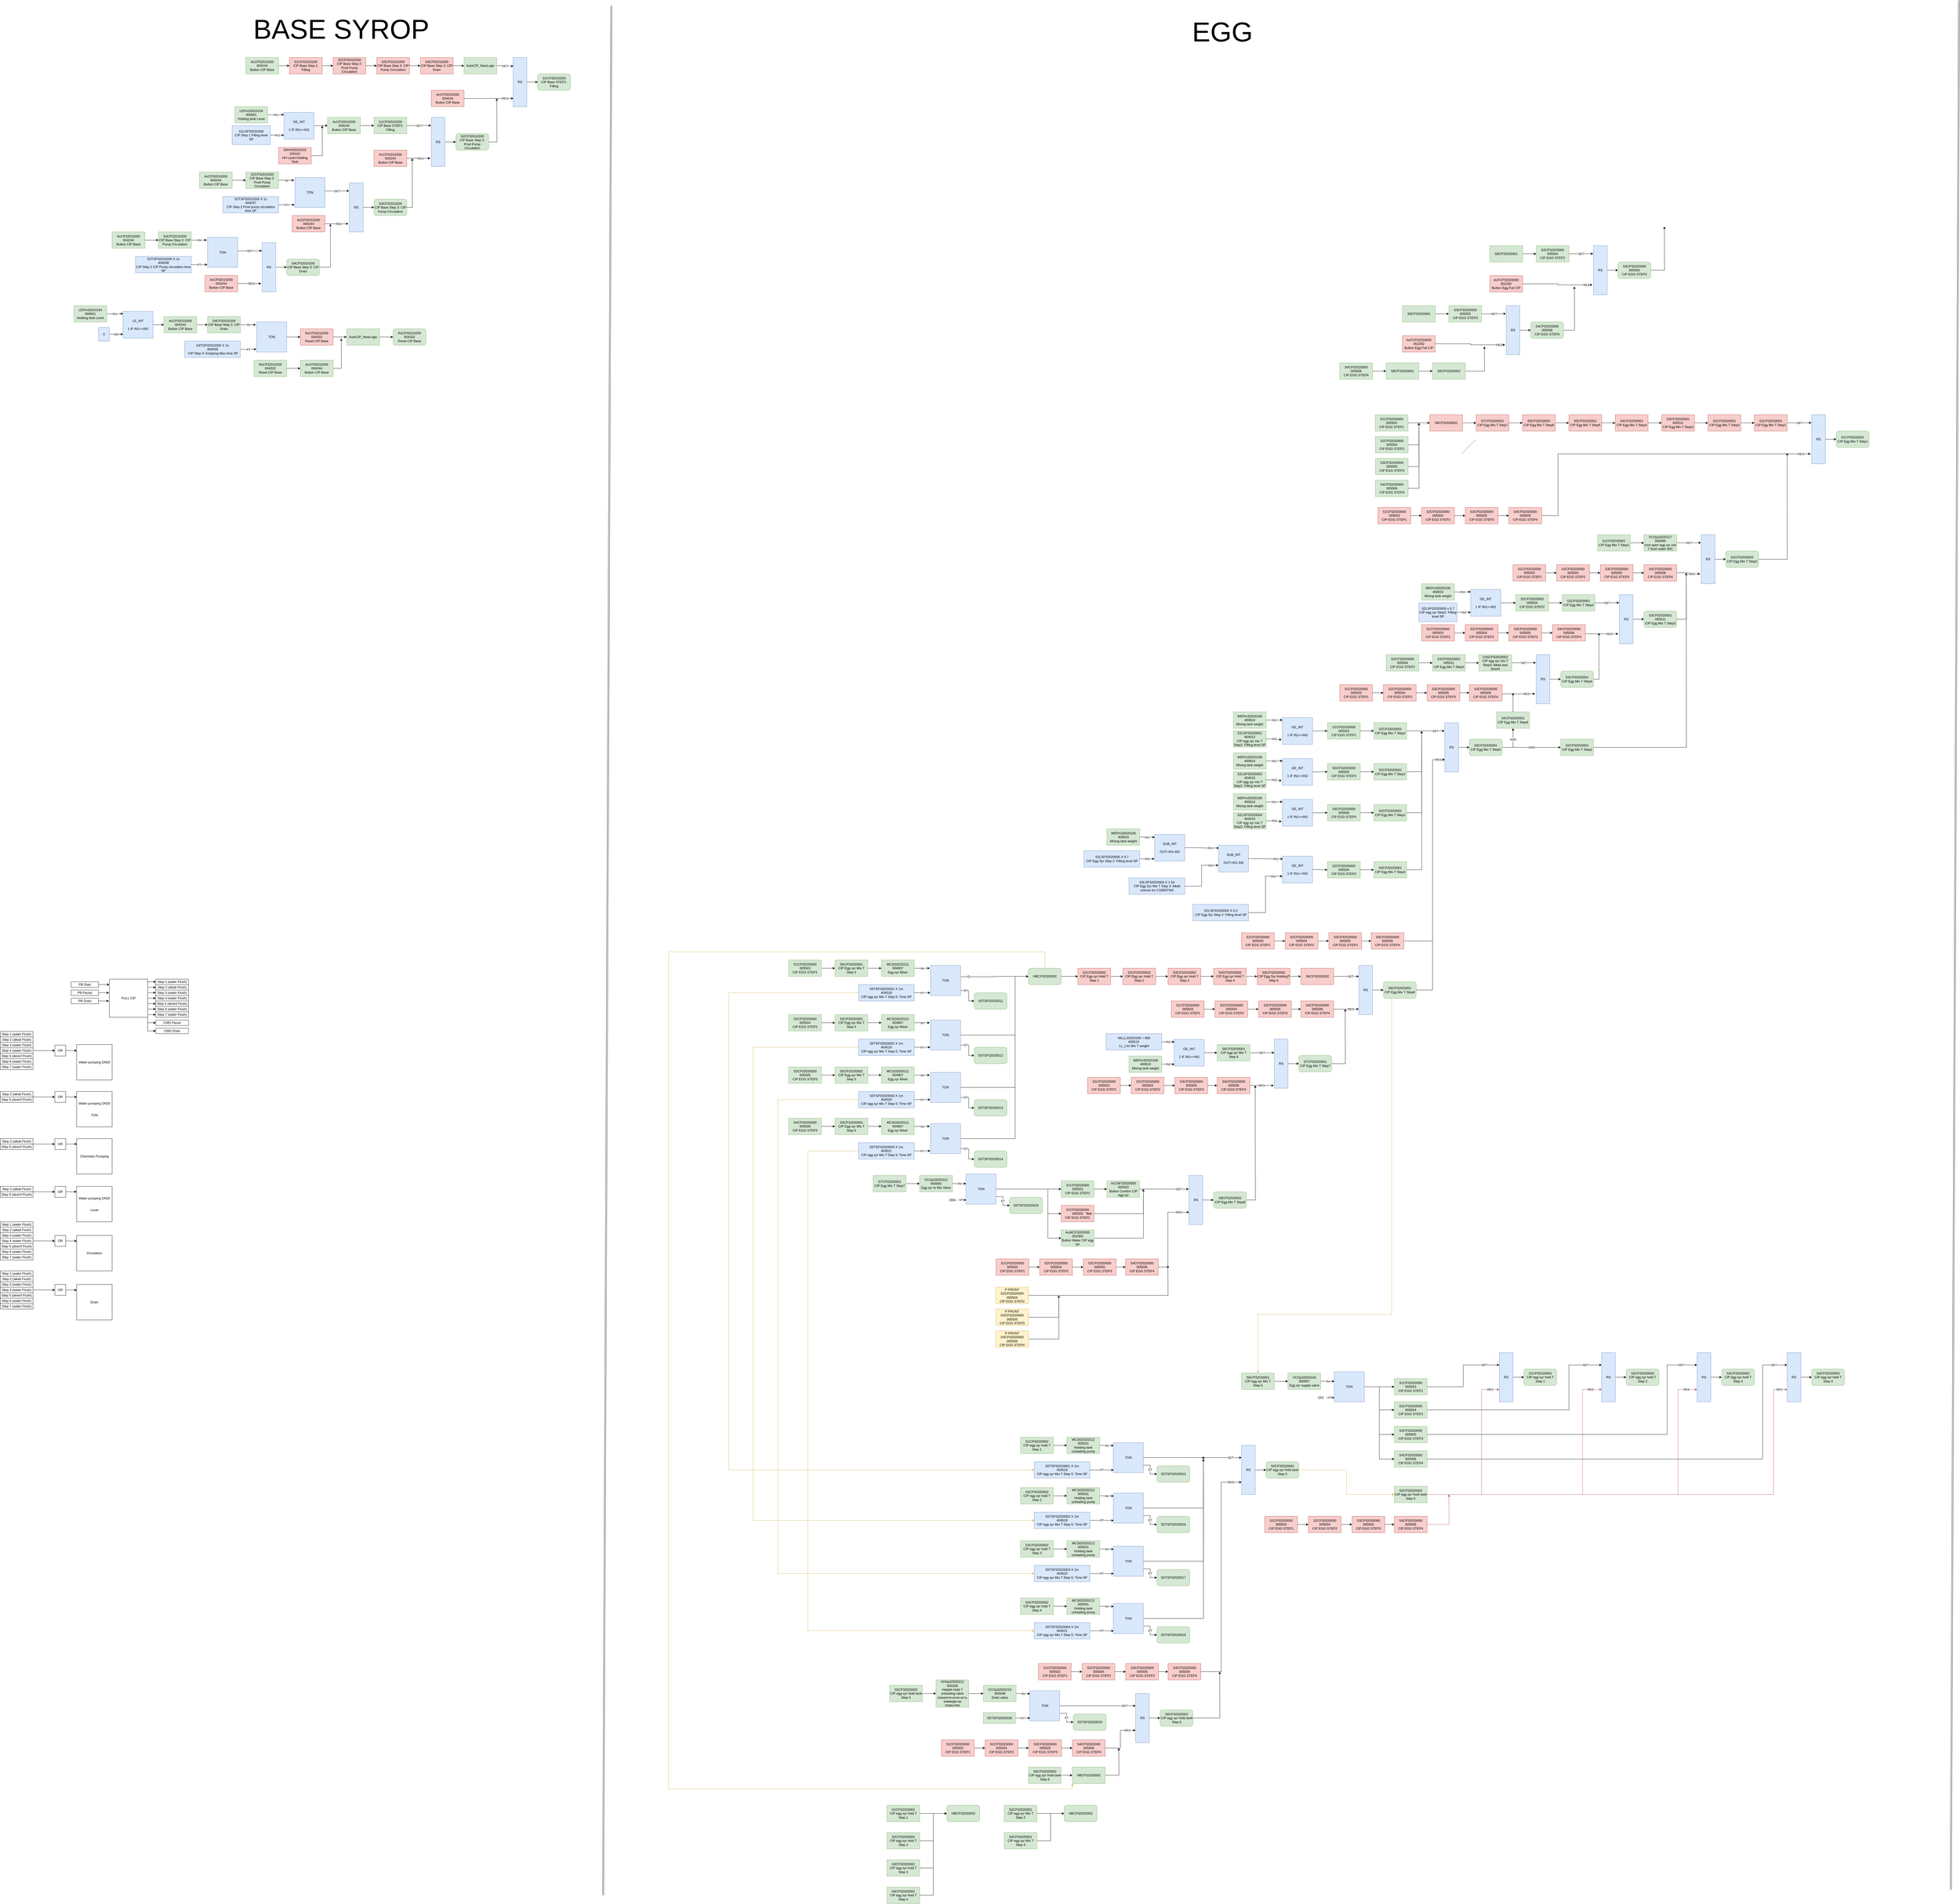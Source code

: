 <mxfile version="14.0.5" type="github">
  <diagram id="nr81iyPofZqEeCW_vUlA" name="Page-1">
    <mxGraphModel dx="16096" dy="5293" grid="1" gridSize="10" guides="1" tooltips="1" connect="1" arrows="1" fold="1" page="1" pageScale="1" pageWidth="827" pageHeight="1169" math="0" shadow="0">
      <root>
        <mxCell id="0" />
        <mxCell id="1" parent="0" />
        <mxCell id="UORH1TeXT15nEqyu1ZI5-257" style="edgeStyle=orthogonalEdgeStyle;rounded=0;orthogonalLoop=1;jettySize=auto;html=1;entryX=0;entryY=0.75;entryDx=0;entryDy=0;" parent="1" source="UORH1TeXT15nEqyu1ZI5-256" target="UORH1TeXT15nEqyu1ZI5-171" edge="1">
          <mxGeometry relative="1" as="geometry">
            <Array as="points">
              <mxPoint x="-1120" y="3630" />
              <mxPoint x="-1120" y="2785" />
            </Array>
          </mxGeometry>
        </mxCell>
        <mxCell id="UORH1TeXT15nEqyu1ZI5-1" value="S1CP32010200&lt;br&gt;CIP Base STEP1: Filling" style="rounded=1;whiteSpace=wrap;html=1;fillColor=#d5e8d4;strokeColor=#82b366;" parent="1" vertex="1">
          <mxGeometry x="-4400" y="270" width="120" height="60" as="geometry" />
        </mxCell>
        <mxCell id="UORH1TeXT15nEqyu1ZI5-3" style="edgeStyle=orthogonalEdgeStyle;rounded=0;orthogonalLoop=1;jettySize=auto;html=1;entryX=0;entryY=0.5;entryDx=0;entryDy=0;" parent="1" source="UORH1TeXT15nEqyu1ZI5-2" target="UORH1TeXT15nEqyu1ZI5-1" edge="1">
          <mxGeometry relative="1" as="geometry" />
        </mxCell>
        <mxCell id="UORH1TeXT15nEqyu1ZI5-2" value="RS" style="rounded=0;whiteSpace=wrap;html=1;fillColor=#dae8fc;strokeColor=#6c8ebf;" parent="1" vertex="1">
          <mxGeometry x="-4490" y="210" width="50" height="180" as="geometry" />
        </mxCell>
        <mxCell id="UORH1TeXT15nEqyu1ZI5-5" value="SET" style="edgeStyle=orthogonalEdgeStyle;rounded=0;orthogonalLoop=1;jettySize=auto;html=1;entryX=0.021;entryY=0.174;entryDx=0;entryDy=0;entryPerimeter=0;" parent="1" source="UORH1TeXT15nEqyu1ZI5-4" target="UORH1TeXT15nEqyu1ZI5-2" edge="1">
          <mxGeometry relative="1" as="geometry" />
        </mxCell>
        <mxCell id="UORH1TeXT15nEqyu1ZI5-4" value="AutoCIP_NewLogic" style="rounded=0;whiteSpace=wrap;html=1;fillColor=#d5e8d4;strokeColor=#82b366;" parent="1" vertex="1">
          <mxGeometry x="-4670" y="210" width="120" height="60" as="geometry" />
        </mxCell>
        <mxCell id="UORH1TeXT15nEqyu1ZI5-16" style="edgeStyle=orthogonalEdgeStyle;rounded=0;orthogonalLoop=1;jettySize=auto;html=1;entryX=0;entryY=0.5;entryDx=0;entryDy=0;" parent="1" source="UORH1TeXT15nEqyu1ZI5-6" target="UORH1TeXT15nEqyu1ZI5-4" edge="1">
          <mxGeometry relative="1" as="geometry" />
        </mxCell>
        <mxCell id="UORH1TeXT15nEqyu1ZI5-6" value="S4CP32010200&lt;br&gt;CIP Base Step 3: CIP Drain" style="rounded=0;whiteSpace=wrap;html=1;fillColor=#f8cecc;strokeColor=#b85450;" parent="1" vertex="1">
          <mxGeometry x="-4830" y="210" width="120" height="60" as="geometry" />
        </mxCell>
        <mxCell id="UORH1TeXT15nEqyu1ZI5-15" style="edgeStyle=orthogonalEdgeStyle;rounded=0;orthogonalLoop=1;jettySize=auto;html=1;" parent="1" source="UORH1TeXT15nEqyu1ZI5-7" target="UORH1TeXT15nEqyu1ZI5-6" edge="1">
          <mxGeometry relative="1" as="geometry" />
        </mxCell>
        <mxCell id="UORH1TeXT15nEqyu1ZI5-7" value="S3CP32010200&lt;br&gt;CIP Base Step 3: CIP Pump Circulation" style="rounded=0;whiteSpace=wrap;html=1;fillColor=#f8cecc;strokeColor=#b85450;" parent="1" vertex="1">
          <mxGeometry x="-4990" y="210" width="120" height="60" as="geometry" />
        </mxCell>
        <mxCell id="UORH1TeXT15nEqyu1ZI5-14" style="edgeStyle=orthogonalEdgeStyle;rounded=0;orthogonalLoop=1;jettySize=auto;html=1;entryX=0;entryY=0.5;entryDx=0;entryDy=0;" parent="1" source="UORH1TeXT15nEqyu1ZI5-8" target="UORH1TeXT15nEqyu1ZI5-7" edge="1">
          <mxGeometry relative="1" as="geometry" />
        </mxCell>
        <mxCell id="UORH1TeXT15nEqyu1ZI5-8" value="S2CP32010200&lt;br&gt;CIP Base Step 2: Prod Pump Circulation" style="rounded=0;whiteSpace=wrap;html=1;fillColor=#f8cecc;strokeColor=#b85450;" parent="1" vertex="1">
          <mxGeometry x="-5150" y="210" width="120" height="60" as="geometry" />
        </mxCell>
        <mxCell id="UORH1TeXT15nEqyu1ZI5-13" style="edgeStyle=orthogonalEdgeStyle;rounded=0;orthogonalLoop=1;jettySize=auto;html=1;entryX=0;entryY=0.5;entryDx=0;entryDy=0;" parent="1" source="UORH1TeXT15nEqyu1ZI5-9" target="UORH1TeXT15nEqyu1ZI5-8" edge="1">
          <mxGeometry relative="1" as="geometry" />
        </mxCell>
        <mxCell id="UORH1TeXT15nEqyu1ZI5-9" value="S1CP32010200&lt;br&gt;CIP Base Step 1: Filling" style="rounded=0;whiteSpace=wrap;html=1;fillColor=#f8cecc;strokeColor=#b85450;" parent="1" vertex="1">
          <mxGeometry x="-5310" y="210" width="120" height="60" as="geometry" />
        </mxCell>
        <mxCell id="iI45I7ljJhkS9q6uKvUM-9" style="edgeStyle=orthogonalEdgeStyle;rounded=0;orthogonalLoop=1;jettySize=auto;html=1;entryX=0;entryY=0.5;entryDx=0;entryDy=0;" edge="1" parent="1" source="UORH1TeXT15nEqyu1ZI5-17" target="UORH1TeXT15nEqyu1ZI5-9">
          <mxGeometry relative="1" as="geometry" />
        </mxCell>
        <mxCell id="UORH1TeXT15nEqyu1ZI5-17" value="AcCP32010200&lt;br&gt;004244&lt;br&gt;Button CIP Base" style="rounded=0;whiteSpace=wrap;html=1;fillColor=#d5e8d4;strokeColor=#82b366;" parent="1" vertex="1">
          <mxGeometry x="-5470" y="210" width="120" height="60" as="geometry" />
        </mxCell>
        <mxCell id="iI45I7ljJhkS9q6uKvUM-16" style="edgeStyle=orthogonalEdgeStyle;rounded=0;orthogonalLoop=1;jettySize=auto;html=1;entryX=0.02;entryY=0.833;entryDx=0;entryDy=0;entryPerimeter=0;" edge="1" parent="1" source="UORH1TeXT15nEqyu1ZI5-32" target="UORH1TeXT15nEqyu1ZI5-2">
          <mxGeometry relative="1" as="geometry" />
        </mxCell>
        <mxCell id="iI45I7ljJhkS9q6uKvUM-17" value="RES" style="edgeLabel;html=1;align=center;verticalAlign=middle;resizable=0;points=[];" vertex="1" connectable="0" parent="iI45I7ljJhkS9q6uKvUM-16">
          <mxGeometry x="0.718" y="-2" relative="1" as="geometry">
            <mxPoint x="-6.04" y="-1.92" as="offset" />
          </mxGeometry>
        </mxCell>
        <mxCell id="UORH1TeXT15nEqyu1ZI5-32" value="AcCP32010200&lt;br&gt;004244&lt;br&gt;Button CIP Base" style="rounded=0;whiteSpace=wrap;html=1;fillColor=#f8cecc;strokeColor=#b85450;" parent="1" vertex="1">
          <mxGeometry x="-4790" y="330" width="120" height="60" as="geometry" />
        </mxCell>
        <mxCell id="UORH1TeXT15nEqyu1ZI5-38" style="edgeStyle=orthogonalEdgeStyle;rounded=0;orthogonalLoop=1;jettySize=auto;html=1;entryX=0;entryY=0.5;entryDx=0;entryDy=0;" parent="1" source="UORH1TeXT15nEqyu1ZI5-36" target="UORH1TeXT15nEqyu1ZI5-37" edge="1">
          <mxGeometry relative="1" as="geometry" />
        </mxCell>
        <mxCell id="UORH1TeXT15nEqyu1ZI5-36" value="RS" style="rounded=0;whiteSpace=wrap;html=1;fillColor=#dae8fc;strokeColor=#6c8ebf;" parent="1" vertex="1">
          <mxGeometry x="-4790" y="429.5" width="50" height="180" as="geometry" />
        </mxCell>
        <mxCell id="UORH1TeXT15nEqyu1ZI5-45" style="edgeStyle=orthogonalEdgeStyle;rounded=0;orthogonalLoop=1;jettySize=auto;html=1;" parent="1" source="UORH1TeXT15nEqyu1ZI5-37" edge="1">
          <mxGeometry relative="1" as="geometry">
            <mxPoint x="-4550" y="360" as="targetPoint" />
          </mxGeometry>
        </mxCell>
        <mxCell id="UORH1TeXT15nEqyu1ZI5-37" value="S2CP32010200&lt;br&gt;CIP Base Step 2: Prod Pump Circulation" style="rounded=1;whiteSpace=wrap;html=1;fillColor=#d5e8d4;strokeColor=#82b366;" parent="1" vertex="1">
          <mxGeometry x="-4700" y="489.5" width="120" height="60" as="geometry" />
        </mxCell>
        <mxCell id="UORH1TeXT15nEqyu1ZI5-40" value="SET" style="edgeStyle=orthogonalEdgeStyle;rounded=0;orthogonalLoop=1;jettySize=auto;html=1;entryX=-0.022;entryY=0.164;entryDx=0;entryDy=0;entryPerimeter=0;" parent="1" source="UORH1TeXT15nEqyu1ZI5-39" target="UORH1TeXT15nEqyu1ZI5-36" edge="1">
          <mxGeometry relative="1" as="geometry" />
        </mxCell>
        <mxCell id="UORH1TeXT15nEqyu1ZI5-39" value="S1CP32010200&lt;br&gt;CIP Base STEP1: Filling" style="rounded=0;whiteSpace=wrap;html=1;fillColor=#d5e8d4;strokeColor=#82b366;" parent="1" vertex="1">
          <mxGeometry x="-5000" y="429.5" width="120" height="60" as="geometry" />
        </mxCell>
        <mxCell id="UORH1TeXT15nEqyu1ZI5-42" style="edgeStyle=orthogonalEdgeStyle;rounded=0;orthogonalLoop=1;jettySize=auto;html=1;entryX=0;entryY=0.5;entryDx=0;entryDy=0;" parent="1" source="UORH1TeXT15nEqyu1ZI5-41" target="UORH1TeXT15nEqyu1ZI5-39" edge="1">
          <mxGeometry relative="1" as="geometry" />
        </mxCell>
        <mxCell id="UORH1TeXT15nEqyu1ZI5-41" value="AcCP32010200&lt;br&gt;004244&lt;br&gt;Button CIP Base" style="rounded=0;whiteSpace=wrap;html=1;fillColor=#d5e8d4;strokeColor=#82b366;" parent="1" vertex="1">
          <mxGeometry x="-5170" y="429.5" width="120" height="60" as="geometry" />
        </mxCell>
        <mxCell id="UORH1TeXT15nEqyu1ZI5-47" value="RES" style="edgeStyle=orthogonalEdgeStyle;rounded=0;orthogonalLoop=1;jettySize=auto;html=1;" parent="1" source="UORH1TeXT15nEqyu1ZI5-46" edge="1">
          <mxGeometry x="0.163" relative="1" as="geometry">
            <mxPoint as="offset" />
            <mxPoint x="-4794" y="579.5" as="targetPoint" />
          </mxGeometry>
        </mxCell>
        <mxCell id="UORH1TeXT15nEqyu1ZI5-46" value="AcCP32010200&lt;br&gt;004244&lt;br&gt;Button CIP Base" style="rounded=0;whiteSpace=wrap;html=1;fillColor=#f8cecc;strokeColor=#b85450;" parent="1" vertex="1">
          <mxGeometry x="-5000" y="549.5" width="120" height="60" as="geometry" />
        </mxCell>
        <mxCell id="UORH1TeXT15nEqyu1ZI5-48" style="edgeStyle=orthogonalEdgeStyle;rounded=0;orthogonalLoop=1;jettySize=auto;html=1;entryX=0;entryY=0.5;entryDx=0;entryDy=0;" parent="1" source="UORH1TeXT15nEqyu1ZI5-49" target="UORH1TeXT15nEqyu1ZI5-50" edge="1">
          <mxGeometry relative="1" as="geometry" />
        </mxCell>
        <mxCell id="UORH1TeXT15nEqyu1ZI5-49" value="RS" style="rounded=0;whiteSpace=wrap;html=1;fillColor=#dae8fc;strokeColor=#6c8ebf;" parent="1" vertex="1">
          <mxGeometry x="-530" y="900" width="50" height="180" as="geometry" />
        </mxCell>
        <mxCell id="UORH1TeXT15nEqyu1ZI5-59" style="edgeStyle=orthogonalEdgeStyle;rounded=0;orthogonalLoop=1;jettySize=auto;html=1;" parent="1" source="UORH1TeXT15nEqyu1ZI5-50" edge="1">
          <mxGeometry relative="1" as="geometry">
            <mxPoint x="-270" y="830" as="targetPoint" />
          </mxGeometry>
        </mxCell>
        <mxCell id="UORH1TeXT15nEqyu1ZI5-50" value="S3CP32020000 005505&lt;br&gt;CIP EGG STEP3" style="rounded=1;whiteSpace=wrap;html=1;fillColor=#d5e8d4;strokeColor=#82b366;" parent="1" vertex="1">
          <mxGeometry x="-440" y="960" width="120" height="60" as="geometry" />
        </mxCell>
        <mxCell id="UORH1TeXT15nEqyu1ZI5-51" value="SET" style="edgeStyle=orthogonalEdgeStyle;rounded=0;orthogonalLoop=1;jettySize=auto;html=1;entryX=-0.022;entryY=0.164;entryDx=0;entryDy=0;entryPerimeter=0;" parent="1" source="UORH1TeXT15nEqyu1ZI5-52" target="UORH1TeXT15nEqyu1ZI5-49" edge="1">
          <mxGeometry relative="1" as="geometry" />
        </mxCell>
        <mxCell id="UORH1TeXT15nEqyu1ZI5-52" value="S2CP32020000 005504&lt;br&gt;CIP EGG STEP2" style="rounded=0;whiteSpace=wrap;html=1;fillColor=#d5e8d4;strokeColor=#82b366;" parent="1" vertex="1">
          <mxGeometry x="-740" y="900" width="120" height="60" as="geometry" />
        </mxCell>
        <mxCell id="UORH1TeXT15nEqyu1ZI5-53" style="edgeStyle=orthogonalEdgeStyle;rounded=0;orthogonalLoop=1;jettySize=auto;html=1;entryX=0;entryY=0.5;entryDx=0;entryDy=0;" parent="1" source="UORH1TeXT15nEqyu1ZI5-54" target="UORH1TeXT15nEqyu1ZI5-52" edge="1">
          <mxGeometry relative="1" as="geometry" />
        </mxCell>
        <mxCell id="UORH1TeXT15nEqyu1ZI5-54" value="S8CP32020001" style="rounded=0;whiteSpace=wrap;html=1;fillColor=#d5e8d4;strokeColor=#82b366;" parent="1" vertex="1">
          <mxGeometry x="-910" y="900" width="120" height="60" as="geometry" />
        </mxCell>
        <mxCell id="UORH1TeXT15nEqyu1ZI5-57" value="RES" style="edgeStyle=orthogonalEdgeStyle;rounded=0;orthogonalLoop=1;jettySize=auto;html=1;entryX=-0.081;entryY=0.798;entryDx=0;entryDy=0;entryPerimeter=0;" parent="1" source="UORH1TeXT15nEqyu1ZI5-58" target="UORH1TeXT15nEqyu1ZI5-49" edge="1">
          <mxGeometry x="0.833" relative="1" as="geometry">
            <mxPoint as="offset" />
          </mxGeometry>
        </mxCell>
        <mxCell id="UORH1TeXT15nEqyu1ZI5-58" value="AcFCP32020000&lt;br&gt;002292&lt;br&gt;Button Egg Full CIP" style="rounded=0;whiteSpace=wrap;html=1;fillColor=#f8cecc;strokeColor=#b85450;" parent="1" vertex="1">
          <mxGeometry x="-910" y="1010" width="120" height="60" as="geometry" />
        </mxCell>
        <mxCell id="UORH1TeXT15nEqyu1ZI5-60" style="edgeStyle=orthogonalEdgeStyle;rounded=0;orthogonalLoop=1;jettySize=auto;html=1;entryX=0;entryY=0.5;entryDx=0;entryDy=0;" parent="1" source="UORH1TeXT15nEqyu1ZI5-61" target="UORH1TeXT15nEqyu1ZI5-62" edge="1">
          <mxGeometry relative="1" as="geometry" />
        </mxCell>
        <mxCell id="UORH1TeXT15nEqyu1ZI5-61" value="RS" style="rounded=0;whiteSpace=wrap;html=1;fillColor=#dae8fc;strokeColor=#6c8ebf;" parent="1" vertex="1">
          <mxGeometry x="-850" y="1120" width="50" height="180" as="geometry" />
        </mxCell>
        <mxCell id="UORH1TeXT15nEqyu1ZI5-75" style="edgeStyle=orthogonalEdgeStyle;rounded=0;orthogonalLoop=1;jettySize=auto;html=1;" parent="1" source="UORH1TeXT15nEqyu1ZI5-62" edge="1">
          <mxGeometry relative="1" as="geometry">
            <mxPoint x="-600" y="1050" as="targetPoint" />
          </mxGeometry>
        </mxCell>
        <mxCell id="UORH1TeXT15nEqyu1ZI5-62" value="S4CP32020000 005506&lt;br&gt;CIP EGG STEP4" style="rounded=1;whiteSpace=wrap;html=1;fillColor=#d5e8d4;strokeColor=#82b366;" parent="1" vertex="1">
          <mxGeometry x="-760" y="1180" width="120" height="60" as="geometry" />
        </mxCell>
        <mxCell id="UORH1TeXT15nEqyu1ZI5-63" value="SET" style="edgeStyle=orthogonalEdgeStyle;rounded=0;orthogonalLoop=1;jettySize=auto;html=1;entryX=-0.022;entryY=0.164;entryDx=0;entryDy=0;entryPerimeter=0;" parent="1" source="UORH1TeXT15nEqyu1ZI5-64" target="UORH1TeXT15nEqyu1ZI5-61" edge="1">
          <mxGeometry relative="1" as="geometry" />
        </mxCell>
        <mxCell id="UORH1TeXT15nEqyu1ZI5-64" value="S3CP32020000 005505&lt;br&gt;CIP EGG STEP3" style="rounded=0;whiteSpace=wrap;html=1;fillColor=#d5e8d4;strokeColor=#82b366;" parent="1" vertex="1">
          <mxGeometry x="-1060" y="1120" width="120" height="60" as="geometry" />
        </mxCell>
        <mxCell id="UORH1TeXT15nEqyu1ZI5-65" style="edgeStyle=orthogonalEdgeStyle;rounded=0;orthogonalLoop=1;jettySize=auto;html=1;entryX=0;entryY=0.5;entryDx=0;entryDy=0;" parent="1" source="UORH1TeXT15nEqyu1ZI5-66" target="UORH1TeXT15nEqyu1ZI5-64" edge="1">
          <mxGeometry relative="1" as="geometry" />
        </mxCell>
        <mxCell id="UORH1TeXT15nEqyu1ZI5-66" value="S8CP32020001" style="rounded=0;whiteSpace=wrap;html=1;fillColor=#d5e8d4;strokeColor=#82b366;" parent="1" vertex="1">
          <mxGeometry x="-1230" y="1120" width="120" height="60" as="geometry" />
        </mxCell>
        <mxCell id="UORH1TeXT15nEqyu1ZI5-67" value="RES" style="edgeStyle=orthogonalEdgeStyle;rounded=0;orthogonalLoop=1;jettySize=auto;html=1;entryX=-0.081;entryY=0.798;entryDx=0;entryDy=0;entryPerimeter=0;" parent="1" source="UORH1TeXT15nEqyu1ZI5-68" target="UORH1TeXT15nEqyu1ZI5-61" edge="1">
          <mxGeometry x="0.833" relative="1" as="geometry">
            <mxPoint as="offset" />
          </mxGeometry>
        </mxCell>
        <mxCell id="UORH1TeXT15nEqyu1ZI5-68" value="AcFCP32020000&lt;br&gt;002292&lt;br&gt;Button Egg Full CIP" style="rounded=0;whiteSpace=wrap;html=1;fillColor=#f8cecc;strokeColor=#b85450;" parent="1" vertex="1">
          <mxGeometry x="-1230" y="1230" width="120" height="60" as="geometry" />
        </mxCell>
        <mxCell id="UORH1TeXT15nEqyu1ZI5-72" style="edgeStyle=orthogonalEdgeStyle;rounded=0;orthogonalLoop=1;jettySize=auto;html=1;entryX=0;entryY=0.5;entryDx=0;entryDy=0;" parent="1" source="UORH1TeXT15nEqyu1ZI5-69" target="UORH1TeXT15nEqyu1ZI5-70" edge="1">
          <mxGeometry relative="1" as="geometry" />
        </mxCell>
        <mxCell id="UORH1TeXT15nEqyu1ZI5-69" value="S4CP32020000 005506&lt;br&gt;CIP EGG STEP4" style="rounded=0;whiteSpace=wrap;html=1;fillColor=#d5e8d4;strokeColor=#82b366;" parent="1" vertex="1">
          <mxGeometry x="-1460" y="1330" width="120" height="60" as="geometry" />
        </mxCell>
        <mxCell id="UORH1TeXT15nEqyu1ZI5-73" style="edgeStyle=orthogonalEdgeStyle;rounded=0;orthogonalLoop=1;jettySize=auto;html=1;entryX=0;entryY=0.5;entryDx=0;entryDy=0;" parent="1" source="UORH1TeXT15nEqyu1ZI5-70" target="UORH1TeXT15nEqyu1ZI5-71" edge="1">
          <mxGeometry relative="1" as="geometry" />
        </mxCell>
        <mxCell id="UORH1TeXT15nEqyu1ZI5-70" value="S8CP32020001" style="rounded=0;whiteSpace=wrap;html=1;fillColor=#d5e8d4;strokeColor=#82b366;" parent="1" vertex="1">
          <mxGeometry x="-1290" y="1330" width="120" height="60" as="geometry" />
        </mxCell>
        <mxCell id="UORH1TeXT15nEqyu1ZI5-74" style="edgeStyle=orthogonalEdgeStyle;rounded=0;orthogonalLoop=1;jettySize=auto;html=1;" parent="1" source="UORH1TeXT15nEqyu1ZI5-71" edge="1">
          <mxGeometry relative="1" as="geometry">
            <mxPoint x="-930" y="1270" as="targetPoint" />
          </mxGeometry>
        </mxCell>
        <mxCell id="UORH1TeXT15nEqyu1ZI5-71" value="S6CP32020002" style="rounded=0;whiteSpace=wrap;html=1;fillColor=#d5e8d4;strokeColor=#82b366;" parent="1" vertex="1">
          <mxGeometry x="-1120" y="1330" width="120" height="60" as="geometry" />
        </mxCell>
        <mxCell id="UORH1TeXT15nEqyu1ZI5-76" style="edgeStyle=orthogonalEdgeStyle;rounded=0;orthogonalLoop=1;jettySize=auto;html=1;entryX=0;entryY=0.5;entryDx=0;entryDy=0;" parent="1" source="UORH1TeXT15nEqyu1ZI5-77" target="UORH1TeXT15nEqyu1ZI5-78" edge="1">
          <mxGeometry relative="1" as="geometry" />
        </mxCell>
        <mxCell id="UORH1TeXT15nEqyu1ZI5-77" value="RS" style="rounded=0;whiteSpace=wrap;html=1;fillColor=#dae8fc;strokeColor=#6c8ebf;" parent="1" vertex="1">
          <mxGeometry x="270" y="1520" width="50" height="180" as="geometry" />
        </mxCell>
        <mxCell id="UORH1TeXT15nEqyu1ZI5-78" value="S1CP32020001&lt;br&gt;CIP Egg Mix T Step1" style="rounded=1;whiteSpace=wrap;html=1;fillColor=#d5e8d4;strokeColor=#82b366;" parent="1" vertex="1">
          <mxGeometry x="360" y="1580" width="120" height="60" as="geometry" />
        </mxCell>
        <mxCell id="UORH1TeXT15nEqyu1ZI5-79" value="SET" style="edgeStyle=orthogonalEdgeStyle;rounded=0;orthogonalLoop=1;jettySize=auto;html=1;entryX=-0.022;entryY=0.164;entryDx=0;entryDy=0;entryPerimeter=0;" parent="1" source="UORH1TeXT15nEqyu1ZI5-80" target="UORH1TeXT15nEqyu1ZI5-77" edge="1">
          <mxGeometry relative="1" as="geometry" />
        </mxCell>
        <mxCell id="UORH1TeXT15nEqyu1ZI5-80" value="S1CP32020001&lt;br&gt;CIP Egg Mix T Step1" style="rounded=0;whiteSpace=wrap;html=1;fillColor=#f8cecc;strokeColor=#b85450;" parent="1" vertex="1">
          <mxGeometry x="60" y="1520" width="120" height="60" as="geometry" />
        </mxCell>
        <mxCell id="UORH1TeXT15nEqyu1ZI5-81" style="edgeStyle=orthogonalEdgeStyle;rounded=0;orthogonalLoop=1;jettySize=auto;html=1;entryX=0;entryY=0.5;entryDx=0;entryDy=0;" parent="1" source="UORH1TeXT15nEqyu1ZI5-82" target="UORH1TeXT15nEqyu1ZI5-80" edge="1">
          <mxGeometry relative="1" as="geometry" />
        </mxCell>
        <mxCell id="UORH1TeXT15nEqyu1ZI5-82" value="S2CP32020001&lt;br&gt;CIP Egg Mix T Step2" style="rounded=0;whiteSpace=wrap;html=1;fillColor=#f8cecc;strokeColor=#b85450;" parent="1" vertex="1">
          <mxGeometry x="-110" y="1520" width="120" height="60" as="geometry" />
        </mxCell>
        <mxCell id="UORH1TeXT15nEqyu1ZI5-83" value="RES" style="edgeStyle=orthogonalEdgeStyle;rounded=0;orthogonalLoop=1;jettySize=auto;html=1;entryX=-0.081;entryY=0.798;entryDx=0;entryDy=0;entryPerimeter=0;exitX=1;exitY=0.5;exitDx=0;exitDy=0;" parent="1" source="UORH1TeXT15nEqyu1ZI5-108" target="UORH1TeXT15nEqyu1ZI5-77" edge="1">
          <mxGeometry x="0.941" relative="1" as="geometry">
            <mxPoint x="180" y="1850" as="sourcePoint" />
            <Array as="points">
              <mxPoint x="-660" y="1890" />
              <mxPoint x="-660" y="1664" />
            </Array>
            <mxPoint as="offset" />
          </mxGeometry>
        </mxCell>
        <mxCell id="UORH1TeXT15nEqyu1ZI5-86" style="edgeStyle=orthogonalEdgeStyle;rounded=0;orthogonalLoop=1;jettySize=auto;html=1;entryX=0;entryY=0.5;entryDx=0;entryDy=0;" parent="1" source="UORH1TeXT15nEqyu1ZI5-85" target="UORH1TeXT15nEqyu1ZI5-82" edge="1">
          <mxGeometry relative="1" as="geometry" />
        </mxCell>
        <mxCell id="UORH1TeXT15nEqyu1ZI5-85" value="S3CP32020001&lt;br&gt;005511&lt;br&gt;CIP Egg Mix T Step3" style="rounded=0;whiteSpace=wrap;html=1;fillColor=#f8cecc;strokeColor=#b85450;" parent="1" vertex="1">
          <mxGeometry x="-280" y="1520" width="120" height="60" as="geometry" />
        </mxCell>
        <mxCell id="UORH1TeXT15nEqyu1ZI5-88" style="edgeStyle=orthogonalEdgeStyle;rounded=0;orthogonalLoop=1;jettySize=auto;html=1;entryX=0;entryY=0.5;entryDx=0;entryDy=0;" parent="1" source="UORH1TeXT15nEqyu1ZI5-87" target="UORH1TeXT15nEqyu1ZI5-85" edge="1">
          <mxGeometry relative="1" as="geometry" />
        </mxCell>
        <mxCell id="UORH1TeXT15nEqyu1ZI5-87" value="S4CP32020001&lt;br&gt;CIP Egg Mix T Step4" style="rounded=0;whiteSpace=wrap;html=1;fillColor=#f8cecc;strokeColor=#b85450;" parent="1" vertex="1">
          <mxGeometry x="-450" y="1520" width="120" height="60" as="geometry" />
        </mxCell>
        <mxCell id="UORH1TeXT15nEqyu1ZI5-90" style="edgeStyle=orthogonalEdgeStyle;rounded=0;orthogonalLoop=1;jettySize=auto;html=1;entryX=0;entryY=0.5;entryDx=0;entryDy=0;" parent="1" source="UORH1TeXT15nEqyu1ZI5-89" target="UORH1TeXT15nEqyu1ZI5-87" edge="1">
          <mxGeometry relative="1" as="geometry" />
        </mxCell>
        <mxCell id="UORH1TeXT15nEqyu1ZI5-89" value="S5CP32020001&lt;br&gt;CIP Egg Mix T Step5" style="rounded=0;whiteSpace=wrap;html=1;fillColor=#f8cecc;strokeColor=#b85450;" parent="1" vertex="1">
          <mxGeometry x="-620" y="1520" width="120" height="60" as="geometry" />
        </mxCell>
        <mxCell id="UORH1TeXT15nEqyu1ZI5-92" style="edgeStyle=orthogonalEdgeStyle;rounded=0;orthogonalLoop=1;jettySize=auto;html=1;entryX=0;entryY=0.5;entryDx=0;entryDy=0;" parent="1" source="UORH1TeXT15nEqyu1ZI5-91" target="UORH1TeXT15nEqyu1ZI5-89" edge="1">
          <mxGeometry relative="1" as="geometry" />
        </mxCell>
        <mxCell id="UORH1TeXT15nEqyu1ZI5-91" value="S6CP32020001&lt;br&gt;CIP Egg Mix T Step6" style="rounded=0;whiteSpace=wrap;html=1;fillColor=#f8cecc;strokeColor=#b85450;" parent="1" vertex="1">
          <mxGeometry x="-790" y="1520" width="120" height="60" as="geometry" />
        </mxCell>
        <mxCell id="UORH1TeXT15nEqyu1ZI5-94" style="edgeStyle=orthogonalEdgeStyle;rounded=0;orthogonalLoop=1;jettySize=auto;html=1;entryX=0;entryY=0.5;entryDx=0;entryDy=0;" parent="1" source="UORH1TeXT15nEqyu1ZI5-93" target="UORH1TeXT15nEqyu1ZI5-91" edge="1">
          <mxGeometry relative="1" as="geometry" />
        </mxCell>
        <mxCell id="UORH1TeXT15nEqyu1ZI5-93" value="S7CP32020001&lt;br&gt;CIP Egg Mix T Step7" style="rounded=0;whiteSpace=wrap;html=1;fillColor=#f8cecc;strokeColor=#b85450;" parent="1" vertex="1">
          <mxGeometry x="-960" y="1520" width="120" height="60" as="geometry" />
        </mxCell>
        <mxCell id="UORH1TeXT15nEqyu1ZI5-96" style="edgeStyle=orthogonalEdgeStyle;rounded=0;orthogonalLoop=1;jettySize=auto;html=1;" parent="1" source="UORH1TeXT15nEqyu1ZI5-95" target="UORH1TeXT15nEqyu1ZI5-93" edge="1">
          <mxGeometry relative="1" as="geometry" />
        </mxCell>
        <mxCell id="UORH1TeXT15nEqyu1ZI5-95" value="S8CP32020001" style="rounded=0;whiteSpace=wrap;html=1;fillColor=#f8cecc;strokeColor=#b85450;" parent="1" vertex="1">
          <mxGeometry x="-1130" y="1520" width="120" height="60" as="geometry" />
        </mxCell>
        <mxCell id="UORH1TeXT15nEqyu1ZI5-101" style="edgeStyle=orthogonalEdgeStyle;rounded=0;orthogonalLoop=1;jettySize=auto;html=1;entryX=0;entryY=0.5;entryDx=0;entryDy=0;" parent="1" source="UORH1TeXT15nEqyu1ZI5-97" target="UORH1TeXT15nEqyu1ZI5-95" edge="1">
          <mxGeometry relative="1" as="geometry" />
        </mxCell>
        <mxCell id="UORH1TeXT15nEqyu1ZI5-97" value="S1CP32020000&lt;br&gt;005503&lt;br&gt;CIP EGG STEP1" style="rounded=0;whiteSpace=wrap;html=1;fillColor=#d5e8d4;strokeColor=#82b366;" parent="1" vertex="1">
          <mxGeometry x="-1330" y="1520" width="120" height="60" as="geometry" />
        </mxCell>
        <mxCell id="UORH1TeXT15nEqyu1ZI5-102" style="edgeStyle=orthogonalEdgeStyle;rounded=0;orthogonalLoop=1;jettySize=auto;html=1;" parent="1" source="UORH1TeXT15nEqyu1ZI5-98" edge="1">
          <mxGeometry relative="1" as="geometry">
            <mxPoint x="-1170" y="1550" as="targetPoint" />
          </mxGeometry>
        </mxCell>
        <mxCell id="UORH1TeXT15nEqyu1ZI5-98" value="S2CP32020000 005504&lt;br&gt;CIP EGG STEP2" style="rounded=0;whiteSpace=wrap;html=1;fillColor=#d5e8d4;strokeColor=#82b366;" parent="1" vertex="1">
          <mxGeometry x="-1329.5" y="1600" width="120" height="60" as="geometry" />
        </mxCell>
        <mxCell id="UORH1TeXT15nEqyu1ZI5-103" style="edgeStyle=orthogonalEdgeStyle;rounded=0;orthogonalLoop=1;jettySize=auto;html=1;" parent="1" source="UORH1TeXT15nEqyu1ZI5-99" edge="1">
          <mxGeometry relative="1" as="geometry">
            <mxPoint x="-1170" y="1550" as="targetPoint" />
          </mxGeometry>
        </mxCell>
        <mxCell id="UORH1TeXT15nEqyu1ZI5-99" value="S3CP32020000 005505&lt;br&gt;CIP EGG STEP3" style="rounded=0;whiteSpace=wrap;html=1;fillColor=#d5e8d4;strokeColor=#82b366;" parent="1" vertex="1">
          <mxGeometry x="-1329.5" y="1680" width="120" height="60" as="geometry" />
        </mxCell>
        <mxCell id="UORH1TeXT15nEqyu1ZI5-104" style="edgeStyle=orthogonalEdgeStyle;rounded=0;orthogonalLoop=1;jettySize=auto;html=1;" parent="1" source="UORH1TeXT15nEqyu1ZI5-100" edge="1">
          <mxGeometry relative="1" as="geometry">
            <mxPoint x="-1170" y="1550" as="targetPoint" />
          </mxGeometry>
        </mxCell>
        <mxCell id="UORH1TeXT15nEqyu1ZI5-100" value="S4CP32020000 005506&lt;br&gt;CIP EGG STEP4" style="rounded=0;whiteSpace=wrap;html=1;fillColor=#d5e8d4;strokeColor=#82b366;" parent="1" vertex="1">
          <mxGeometry x="-1329.5" y="1760" width="120" height="60" as="geometry" />
        </mxCell>
        <mxCell id="UORH1TeXT15nEqyu1ZI5-119" style="edgeStyle=orthogonalEdgeStyle;rounded=0;orthogonalLoop=1;jettySize=auto;html=1;entryX=0;entryY=0.5;entryDx=0;entryDy=0;" parent="1" source="UORH1TeXT15nEqyu1ZI5-105" target="UORH1TeXT15nEqyu1ZI5-106" edge="1">
          <mxGeometry relative="1" as="geometry" />
        </mxCell>
        <mxCell id="UORH1TeXT15nEqyu1ZI5-105" value="S1CP32020000&lt;br&gt;005503&lt;br&gt;CIP EGG STEP1" style="rounded=0;whiteSpace=wrap;html=1;fillColor=#f8cecc;strokeColor=#b85450;" parent="1" vertex="1">
          <mxGeometry x="-1320" y="1860" width="120" height="60" as="geometry" />
        </mxCell>
        <mxCell id="UORH1TeXT15nEqyu1ZI5-120" style="edgeStyle=orthogonalEdgeStyle;rounded=0;orthogonalLoop=1;jettySize=auto;html=1;entryX=0;entryY=0.5;entryDx=0;entryDy=0;" parent="1" source="UORH1TeXT15nEqyu1ZI5-106" target="UORH1TeXT15nEqyu1ZI5-107" edge="1">
          <mxGeometry relative="1" as="geometry" />
        </mxCell>
        <mxCell id="UORH1TeXT15nEqyu1ZI5-106" value="S2CP32020000 005504&lt;br&gt;CIP EGG STEP2" style="rounded=0;whiteSpace=wrap;html=1;fillColor=#f8cecc;strokeColor=#b85450;" parent="1" vertex="1">
          <mxGeometry x="-1160" y="1860" width="120" height="60" as="geometry" />
        </mxCell>
        <mxCell id="UORH1TeXT15nEqyu1ZI5-121" style="edgeStyle=orthogonalEdgeStyle;rounded=0;orthogonalLoop=1;jettySize=auto;html=1;entryX=0;entryY=0.5;entryDx=0;entryDy=0;" parent="1" source="UORH1TeXT15nEqyu1ZI5-107" target="UORH1TeXT15nEqyu1ZI5-108" edge="1">
          <mxGeometry relative="1" as="geometry" />
        </mxCell>
        <mxCell id="UORH1TeXT15nEqyu1ZI5-107" value="S3CP32020000 005505&lt;br&gt;CIP EGG STEP3" style="rounded=0;whiteSpace=wrap;html=1;fillColor=#f8cecc;strokeColor=#b85450;" parent="1" vertex="1">
          <mxGeometry x="-1000" y="1860" width="120" height="60" as="geometry" />
        </mxCell>
        <mxCell id="UORH1TeXT15nEqyu1ZI5-108" value="S4CP32020000 005506&lt;br&gt;CIP EGG STEP4" style="rounded=0;whiteSpace=wrap;html=1;fillColor=#f8cecc;strokeColor=#b85450;" parent="1" vertex="1">
          <mxGeometry x="-840" y="1860" width="120" height="60" as="geometry" />
        </mxCell>
        <mxCell id="UORH1TeXT15nEqyu1ZI5-109" style="edgeStyle=orthogonalEdgeStyle;rounded=0;orthogonalLoop=1;jettySize=auto;html=1;entryX=0;entryY=0.5;entryDx=0;entryDy=0;" parent="1" source="UORH1TeXT15nEqyu1ZI5-110" target="UORH1TeXT15nEqyu1ZI5-111" edge="1">
          <mxGeometry relative="1" as="geometry" />
        </mxCell>
        <mxCell id="UORH1TeXT15nEqyu1ZI5-110" value="RS" style="rounded=0;whiteSpace=wrap;html=1;fillColor=#dae8fc;strokeColor=#6c8ebf;" parent="1" vertex="1">
          <mxGeometry x="-135" y="1960" width="50" height="180" as="geometry" />
        </mxCell>
        <mxCell id="UORH1TeXT15nEqyu1ZI5-118" style="edgeStyle=orthogonalEdgeStyle;rounded=0;orthogonalLoop=1;jettySize=auto;html=1;" parent="1" source="UORH1TeXT15nEqyu1ZI5-111" edge="1">
          <mxGeometry relative="1" as="geometry">
            <mxPoint x="180" y="1660" as="targetPoint" />
          </mxGeometry>
        </mxCell>
        <mxCell id="UORH1TeXT15nEqyu1ZI5-111" value="S2CP32020001&lt;br&gt;CIP Egg Mix T Step2" style="rounded=1;whiteSpace=wrap;html=1;fillColor=#d5e8d4;strokeColor=#82b366;" parent="1" vertex="1">
          <mxGeometry x="-45" y="2020" width="120" height="60" as="geometry" />
        </mxCell>
        <mxCell id="UORH1TeXT15nEqyu1ZI5-112" value="SET" style="edgeStyle=orthogonalEdgeStyle;rounded=0;orthogonalLoop=1;jettySize=auto;html=1;entryX=-0.022;entryY=0.164;entryDx=0;entryDy=0;entryPerimeter=0;" parent="1" source="UORH1TeXT15nEqyu1ZI5-113" target="UORH1TeXT15nEqyu1ZI5-110" edge="1">
          <mxGeometry relative="1" as="geometry" />
        </mxCell>
        <mxCell id="UORH1TeXT15nEqyu1ZI5-113" value="VCOp32020117&lt;br&gt;000099&lt;br&gt;cmd open egg syr mix T flush water 90C" style="rounded=0;whiteSpace=wrap;html=1;fillColor=#d5e8d4;strokeColor=#82b366;" parent="1" vertex="1">
          <mxGeometry x="-345" y="1960" width="120" height="60" as="geometry" />
        </mxCell>
        <mxCell id="UORH1TeXT15nEqyu1ZI5-114" style="edgeStyle=orthogonalEdgeStyle;rounded=0;orthogonalLoop=1;jettySize=auto;html=1;entryX=0;entryY=0.5;entryDx=0;entryDy=0;" parent="1" source="UORH1TeXT15nEqyu1ZI5-115" target="UORH1TeXT15nEqyu1ZI5-113" edge="1">
          <mxGeometry relative="1" as="geometry" />
        </mxCell>
        <mxCell id="UORH1TeXT15nEqyu1ZI5-115" value="S1CP32020001&lt;br&gt;CIP Egg Mix T Step1" style="rounded=0;whiteSpace=wrap;html=1;fillColor=#d5e8d4;strokeColor=#82b366;" parent="1" vertex="1">
          <mxGeometry x="-515" y="1960" width="120" height="60" as="geometry" />
        </mxCell>
        <mxCell id="UORH1TeXT15nEqyu1ZI5-116" value="RES" style="edgeStyle=orthogonalEdgeStyle;rounded=0;orthogonalLoop=1;jettySize=auto;html=1;entryX=-0.081;entryY=0.798;entryDx=0;entryDy=0;entryPerimeter=0;exitX=1;exitY=0.5;exitDx=0;exitDy=0;" parent="1" source="UORH1TeXT15nEqyu1ZI5-128" target="UORH1TeXT15nEqyu1ZI5-110" edge="1">
          <mxGeometry x="0.309" relative="1" as="geometry">
            <mxPoint x="-395" y="2100" as="sourcePoint" />
            <mxPoint as="offset" />
          </mxGeometry>
        </mxCell>
        <mxCell id="UORH1TeXT15nEqyu1ZI5-122" style="edgeStyle=orthogonalEdgeStyle;rounded=0;orthogonalLoop=1;jettySize=auto;html=1;entryX=0;entryY=0.5;entryDx=0;entryDy=0;" parent="1" source="UORH1TeXT15nEqyu1ZI5-123" target="UORH1TeXT15nEqyu1ZI5-125" edge="1">
          <mxGeometry relative="1" as="geometry" />
        </mxCell>
        <mxCell id="UORH1TeXT15nEqyu1ZI5-123" value="S1CP32020000&lt;br&gt;005503&lt;br&gt;CIP EGG STEP1" style="rounded=0;whiteSpace=wrap;html=1;fillColor=#f8cecc;strokeColor=#b85450;" parent="1" vertex="1">
          <mxGeometry x="-825" y="2070" width="120" height="60" as="geometry" />
        </mxCell>
        <mxCell id="UORH1TeXT15nEqyu1ZI5-124" style="edgeStyle=orthogonalEdgeStyle;rounded=0;orthogonalLoop=1;jettySize=auto;html=1;entryX=0;entryY=0.5;entryDx=0;entryDy=0;" parent="1" source="UORH1TeXT15nEqyu1ZI5-125" target="UORH1TeXT15nEqyu1ZI5-127" edge="1">
          <mxGeometry relative="1" as="geometry" />
        </mxCell>
        <mxCell id="UORH1TeXT15nEqyu1ZI5-125" value="S2CP32020000 005504&lt;br&gt;CIP EGG STEP2" style="rounded=0;whiteSpace=wrap;html=1;fillColor=#f8cecc;strokeColor=#b85450;" parent="1" vertex="1">
          <mxGeometry x="-665" y="2070" width="120" height="60" as="geometry" />
        </mxCell>
        <mxCell id="UORH1TeXT15nEqyu1ZI5-126" style="edgeStyle=orthogonalEdgeStyle;rounded=0;orthogonalLoop=1;jettySize=auto;html=1;entryX=0;entryY=0.5;entryDx=0;entryDy=0;" parent="1" source="UORH1TeXT15nEqyu1ZI5-127" target="UORH1TeXT15nEqyu1ZI5-128" edge="1">
          <mxGeometry relative="1" as="geometry" />
        </mxCell>
        <mxCell id="UORH1TeXT15nEqyu1ZI5-127" value="S3CP32020000 005505&lt;br&gt;CIP EGG STEP3" style="rounded=0;whiteSpace=wrap;html=1;fillColor=#f8cecc;strokeColor=#b85450;" parent="1" vertex="1">
          <mxGeometry x="-505" y="2070" width="120" height="60" as="geometry" />
        </mxCell>
        <mxCell id="UORH1TeXT15nEqyu1ZI5-128" value="S4CP32020000 005506&lt;br&gt;CIP EGG STEP4" style="rounded=0;whiteSpace=wrap;html=1;fillColor=#f8cecc;strokeColor=#b85450;" parent="1" vertex="1">
          <mxGeometry x="-345" y="2070" width="120" height="60" as="geometry" />
        </mxCell>
        <mxCell id="UORH1TeXT15nEqyu1ZI5-129" style="edgeStyle=orthogonalEdgeStyle;rounded=0;orthogonalLoop=1;jettySize=auto;html=1;entryX=0;entryY=0.5;entryDx=0;entryDy=0;" parent="1" source="UORH1TeXT15nEqyu1ZI5-130" target="UORH1TeXT15nEqyu1ZI5-131" edge="1">
          <mxGeometry relative="1" as="geometry" />
        </mxCell>
        <mxCell id="UORH1TeXT15nEqyu1ZI5-130" value="RS" style="rounded=0;whiteSpace=wrap;html=1;fillColor=#dae8fc;strokeColor=#6c8ebf;" parent="1" vertex="1">
          <mxGeometry x="-435" y="2180" width="50" height="180" as="geometry" />
        </mxCell>
        <mxCell id="UORH1TeXT15nEqyu1ZI5-144" style="edgeStyle=orthogonalEdgeStyle;rounded=0;orthogonalLoop=1;jettySize=auto;html=1;" parent="1" source="UORH1TeXT15nEqyu1ZI5-131" edge="1">
          <mxGeometry relative="1" as="geometry">
            <mxPoint x="-190" y="2100" as="targetPoint" />
          </mxGeometry>
        </mxCell>
        <mxCell id="UORH1TeXT15nEqyu1ZI5-131" value="S3CP32020001&lt;br&gt;005511&lt;br&gt;CIP Egg Mix T Step3" style="rounded=1;whiteSpace=wrap;html=1;fillColor=#d5e8d4;strokeColor=#82b366;" parent="1" vertex="1">
          <mxGeometry x="-345" y="2240" width="120" height="60" as="geometry" />
        </mxCell>
        <mxCell id="UORH1TeXT15nEqyu1ZI5-132" value="SET" style="edgeStyle=orthogonalEdgeStyle;rounded=0;orthogonalLoop=1;jettySize=auto;html=1;entryX=-0.022;entryY=0.164;entryDx=0;entryDy=0;entryPerimeter=0;" parent="1" source="UORH1TeXT15nEqyu1ZI5-133" target="UORH1TeXT15nEqyu1ZI5-130" edge="1">
          <mxGeometry relative="1" as="geometry" />
        </mxCell>
        <mxCell id="UORH1TeXT15nEqyu1ZI5-133" value="S2CP32020001&lt;br&gt;CIP Egg Mix T Step2" style="rounded=0;whiteSpace=wrap;html=1;fillColor=#d5e8d4;strokeColor=#82b366;" parent="1" vertex="1">
          <mxGeometry x="-645" y="2180" width="120" height="60" as="geometry" />
        </mxCell>
        <mxCell id="UORH1TeXT15nEqyu1ZI5-134" style="edgeStyle=orthogonalEdgeStyle;rounded=0;orthogonalLoop=1;jettySize=auto;html=1;entryX=0;entryY=0.5;entryDx=0;entryDy=0;" parent="1" source="UORH1TeXT15nEqyu1ZI5-135" target="UORH1TeXT15nEqyu1ZI5-133" edge="1">
          <mxGeometry relative="1" as="geometry" />
        </mxCell>
        <mxCell id="UORH1TeXT15nEqyu1ZI5-135" value="S2CP32020000 005504&lt;br&gt;CIP EGG STEP2" style="rounded=0;whiteSpace=wrap;html=1;fillColor=#d5e8d4;strokeColor=#82b366;" parent="1" vertex="1">
          <mxGeometry x="-815" y="2180" width="120" height="60" as="geometry" />
        </mxCell>
        <mxCell id="UORH1TeXT15nEqyu1ZI5-136" value="RES" style="edgeStyle=orthogonalEdgeStyle;rounded=0;orthogonalLoop=1;jettySize=auto;html=1;entryX=-0.081;entryY=0.798;entryDx=0;entryDy=0;entryPerimeter=0;exitX=1;exitY=0.5;exitDx=0;exitDy=0;" parent="1" source="UORH1TeXT15nEqyu1ZI5-143" target="UORH1TeXT15nEqyu1ZI5-130" edge="1">
          <mxGeometry x="0.697" relative="1" as="geometry">
            <mxPoint x="-695" y="2320" as="sourcePoint" />
            <Array as="points">
              <mxPoint x="-600" y="2324" />
            </Array>
            <mxPoint x="-1" as="offset" />
          </mxGeometry>
        </mxCell>
        <mxCell id="UORH1TeXT15nEqyu1ZI5-137" style="edgeStyle=orthogonalEdgeStyle;rounded=0;orthogonalLoop=1;jettySize=auto;html=1;entryX=0;entryY=0.5;entryDx=0;entryDy=0;" parent="1" source="UORH1TeXT15nEqyu1ZI5-138" target="UORH1TeXT15nEqyu1ZI5-140" edge="1">
          <mxGeometry relative="1" as="geometry" />
        </mxCell>
        <mxCell id="UORH1TeXT15nEqyu1ZI5-138" value="S1CP32020000&lt;br&gt;005503&lt;br&gt;CIP EGG STEP1" style="rounded=0;whiteSpace=wrap;html=1;fillColor=#f8cecc;strokeColor=#b85450;" parent="1" vertex="1">
          <mxGeometry x="-1160" y="2290" width="120" height="60" as="geometry" />
        </mxCell>
        <mxCell id="UORH1TeXT15nEqyu1ZI5-139" style="edgeStyle=orthogonalEdgeStyle;rounded=0;orthogonalLoop=1;jettySize=auto;html=1;entryX=0;entryY=0.5;entryDx=0;entryDy=0;" parent="1" source="UORH1TeXT15nEqyu1ZI5-140" target="UORH1TeXT15nEqyu1ZI5-142" edge="1">
          <mxGeometry relative="1" as="geometry" />
        </mxCell>
        <mxCell id="UORH1TeXT15nEqyu1ZI5-140" value="S2CP32020000 005504&lt;br&gt;CIP EGG STEP2" style="rounded=0;whiteSpace=wrap;html=1;fillColor=#f8cecc;strokeColor=#b85450;" parent="1" vertex="1">
          <mxGeometry x="-1000" y="2290" width="120" height="60" as="geometry" />
        </mxCell>
        <mxCell id="UORH1TeXT15nEqyu1ZI5-141" style="edgeStyle=orthogonalEdgeStyle;rounded=0;orthogonalLoop=1;jettySize=auto;html=1;entryX=0;entryY=0.5;entryDx=0;entryDy=0;" parent="1" source="UORH1TeXT15nEqyu1ZI5-142" target="UORH1TeXT15nEqyu1ZI5-143" edge="1">
          <mxGeometry relative="1" as="geometry" />
        </mxCell>
        <mxCell id="UORH1TeXT15nEqyu1ZI5-142" value="S3CP32020000 005505&lt;br&gt;CIP EGG STEP3" style="rounded=0;whiteSpace=wrap;html=1;fillColor=#f8cecc;strokeColor=#b85450;" parent="1" vertex="1">
          <mxGeometry x="-840" y="2290" width="120" height="60" as="geometry" />
        </mxCell>
        <mxCell id="UORH1TeXT15nEqyu1ZI5-143" value="S4CP32020000 005506&lt;br&gt;CIP EGG STEP4" style="rounded=0;whiteSpace=wrap;html=1;fillColor=#f8cecc;strokeColor=#b85450;" parent="1" vertex="1">
          <mxGeometry x="-680" y="2290" width="120" height="60" as="geometry" />
        </mxCell>
        <mxCell id="UORH1TeXT15nEqyu1ZI5-146" style="edgeStyle=orthogonalEdgeStyle;rounded=0;orthogonalLoop=1;jettySize=auto;html=1;entryX=0;entryY=0.5;entryDx=0;entryDy=0;" parent="1" source="UORH1TeXT15nEqyu1ZI5-145" target="UORH1TeXT15nEqyu1ZI5-135" edge="1">
          <mxGeometry relative="1" as="geometry" />
        </mxCell>
        <mxCell id="UORH1TeXT15nEqyu1ZI5-145" value="GE_INT&lt;br&gt;&lt;br&gt;1 IF IN1&amp;gt;=IN2" style="rounded=0;whiteSpace=wrap;html=1;fillColor=#dae8fc;strokeColor=#6c8ebf;" parent="1" vertex="1">
          <mxGeometry x="-980" y="2161" width="110" height="98" as="geometry" />
        </mxCell>
        <mxCell id="UORH1TeXT15nEqyu1ZI5-148" value="IN1" style="edgeStyle=orthogonalEdgeStyle;rounded=0;orthogonalLoop=1;jettySize=auto;html=1;entryX=0.001;entryY=0.087;entryDx=0;entryDy=0;entryPerimeter=0;" parent="1" source="UORH1TeXT15nEqyu1ZI5-147" target="UORH1TeXT15nEqyu1ZI5-145" edge="1">
          <mxGeometry relative="1" as="geometry" />
        </mxCell>
        <mxCell id="UORH1TeXT15nEqyu1ZI5-147" value="WEPm32020106&lt;br&gt;400610&lt;br&gt;Mixing tank weight" style="rounded=0;whiteSpace=wrap;html=1;fillColor=#d5e8d4;strokeColor=#82b366;" parent="1" vertex="1">
          <mxGeometry x="-1160" y="2140" width="120" height="60" as="geometry" />
        </mxCell>
        <mxCell id="UORH1TeXT15nEqyu1ZI5-150" value="IN2" style="edgeStyle=orthogonalEdgeStyle;rounded=0;orthogonalLoop=1;jettySize=auto;html=1;entryX=0.001;entryY=0.855;entryDx=0;entryDy=0;entryPerimeter=0;" parent="1" source="UORH1TeXT15nEqyu1ZI5-149" target="UORH1TeXT15nEqyu1ZI5-145" edge="1">
          <mxGeometry relative="1" as="geometry" />
        </mxCell>
        <mxCell id="UORH1TeXT15nEqyu1ZI5-149" value="S2LSP32020005 x 0.7&lt;br&gt;CIP egg syr Step2: Filling level SP" style="rounded=0;whiteSpace=wrap;html=1;fillColor=#dae8fc;strokeColor=#6c8ebf;" parent="1" vertex="1">
          <mxGeometry x="-1170" y="2210" width="140" height="69" as="geometry" />
        </mxCell>
        <mxCell id="UORH1TeXT15nEqyu1ZI5-151" style="edgeStyle=orthogonalEdgeStyle;rounded=0;orthogonalLoop=1;jettySize=auto;html=1;entryX=0;entryY=0.5;entryDx=0;entryDy=0;" parent="1" source="UORH1TeXT15nEqyu1ZI5-152" target="UORH1TeXT15nEqyu1ZI5-153" edge="1">
          <mxGeometry relative="1" as="geometry" />
        </mxCell>
        <mxCell id="UORH1TeXT15nEqyu1ZI5-152" value="RS" style="rounded=0;whiteSpace=wrap;html=1;fillColor=#dae8fc;strokeColor=#6c8ebf;" parent="1" vertex="1">
          <mxGeometry x="-740" y="2400" width="50" height="180" as="geometry" />
        </mxCell>
        <mxCell id="UORH1TeXT15nEqyu1ZI5-159" style="edgeStyle=orthogonalEdgeStyle;rounded=0;orthogonalLoop=1;jettySize=auto;html=1;" parent="1" source="UORH1TeXT15nEqyu1ZI5-153" edge="1">
          <mxGeometry relative="1" as="geometry">
            <mxPoint x="-510" y="2320" as="targetPoint" />
          </mxGeometry>
        </mxCell>
        <mxCell id="UORH1TeXT15nEqyu1ZI5-153" value="S4CP32020001&lt;br&gt;CIP Egg Mix T Step4" style="rounded=1;whiteSpace=wrap;html=1;fillColor=#d5e8d4;strokeColor=#82b366;" parent="1" vertex="1">
          <mxGeometry x="-650" y="2460" width="120" height="60" as="geometry" />
        </mxCell>
        <mxCell id="UORH1TeXT15nEqyu1ZI5-154" value="SET" style="edgeStyle=orthogonalEdgeStyle;rounded=0;orthogonalLoop=1;jettySize=auto;html=1;entryX=-0.022;entryY=0.164;entryDx=0;entryDy=0;entryPerimeter=0;" parent="1" source="UORH1TeXT15nEqyu1ZI5-155" target="UORH1TeXT15nEqyu1ZI5-152" edge="1">
          <mxGeometry relative="1" as="geometry" />
        </mxCell>
        <mxCell id="UORH1TeXT15nEqyu1ZI5-155" value="ChSCP32020002&lt;br&gt;CIP egg syr mix T Step3: Alkali was dosed" style="rounded=0;whiteSpace=wrap;html=1;fillColor=#d5e8d4;strokeColor=#82b366;" parent="1" vertex="1">
          <mxGeometry x="-950" y="2400" width="120" height="60" as="geometry" />
        </mxCell>
        <mxCell id="UORH1TeXT15nEqyu1ZI5-157" value="RES" style="edgeStyle=orthogonalEdgeStyle;rounded=0;orthogonalLoop=1;jettySize=auto;html=1;entryX=-0.081;entryY=0.798;entryDx=0;entryDy=0;entryPerimeter=0;exitX=1;exitY=0.5;exitDx=0;exitDy=0;" parent="1" source="UORH1TeXT15nEqyu1ZI5-158" target="UORH1TeXT15nEqyu1ZI5-152" edge="1">
          <mxGeometry x="0.697" relative="1" as="geometry">
            <mxPoint x="-1000" y="2540" as="sourcePoint" />
            <Array as="points">
              <mxPoint x="-905" y="2544" />
            </Array>
            <mxPoint x="-1" as="offset" />
          </mxGeometry>
        </mxCell>
        <mxCell id="UORH1TeXT15nEqyu1ZI5-158" value="S4CP32020000 005506&lt;br&gt;CIP EGG STEP4" style="rounded=0;whiteSpace=wrap;html=1;fillColor=#f8cecc;strokeColor=#b85450;" parent="1" vertex="1">
          <mxGeometry x="-985" y="2510" width="120" height="60" as="geometry" />
        </mxCell>
        <mxCell id="UORH1TeXT15nEqyu1ZI5-161" style="edgeStyle=orthogonalEdgeStyle;rounded=0;orthogonalLoop=1;jettySize=auto;html=1;entryX=0;entryY=0.5;entryDx=0;entryDy=0;" parent="1" source="UORH1TeXT15nEqyu1ZI5-160" target="UORH1TeXT15nEqyu1ZI5-155" edge="1">
          <mxGeometry relative="1" as="geometry" />
        </mxCell>
        <mxCell id="UORH1TeXT15nEqyu1ZI5-160" value="S3CP32020001&lt;br&gt;005511&lt;br&gt;CIP Egg Mix T Step3" style="rounded=0;whiteSpace=wrap;html=1;fillColor=#d5e8d4;strokeColor=#82b366;" parent="1" vertex="1">
          <mxGeometry x="-1120" y="2400" width="120" height="60" as="geometry" />
        </mxCell>
        <mxCell id="UORH1TeXT15nEqyu1ZI5-163" style="edgeStyle=orthogonalEdgeStyle;rounded=0;orthogonalLoop=1;jettySize=auto;html=1;" parent="1" source="UORH1TeXT15nEqyu1ZI5-162" target="UORH1TeXT15nEqyu1ZI5-160" edge="1">
          <mxGeometry relative="1" as="geometry" />
        </mxCell>
        <mxCell id="UORH1TeXT15nEqyu1ZI5-162" value="S2CP32020000 005504&lt;br&gt;CIP EGG STEP2" style="rounded=0;whiteSpace=wrap;html=1;fillColor=#d5e8d4;strokeColor=#82b366;" parent="1" vertex="1">
          <mxGeometry x="-1290" y="2400" width="120" height="60" as="geometry" />
        </mxCell>
        <mxCell id="UORH1TeXT15nEqyu1ZI5-164" style="edgeStyle=orthogonalEdgeStyle;rounded=0;orthogonalLoop=1;jettySize=auto;html=1;entryX=0;entryY=0.5;entryDx=0;entryDy=0;" parent="1" source="UORH1TeXT15nEqyu1ZI5-165" target="UORH1TeXT15nEqyu1ZI5-167" edge="1">
          <mxGeometry relative="1" as="geometry" />
        </mxCell>
        <mxCell id="UORH1TeXT15nEqyu1ZI5-165" value="S1CP32020000&lt;br&gt;005503&lt;br&gt;CIP EGG STEP1" style="rounded=0;whiteSpace=wrap;html=1;fillColor=#f8cecc;strokeColor=#b85450;" parent="1" vertex="1">
          <mxGeometry x="-1460" y="2510" width="120" height="60" as="geometry" />
        </mxCell>
        <mxCell id="UORH1TeXT15nEqyu1ZI5-166" style="edgeStyle=orthogonalEdgeStyle;rounded=0;orthogonalLoop=1;jettySize=auto;html=1;entryX=0;entryY=0.5;entryDx=0;entryDy=0;" parent="1" source="UORH1TeXT15nEqyu1ZI5-167" target="UORH1TeXT15nEqyu1ZI5-168" edge="1">
          <mxGeometry relative="1" as="geometry" />
        </mxCell>
        <mxCell id="UORH1TeXT15nEqyu1ZI5-167" value="S2CP32020000 005504&lt;br&gt;CIP EGG STEP2" style="rounded=0;whiteSpace=wrap;html=1;fillColor=#f8cecc;strokeColor=#b85450;" parent="1" vertex="1">
          <mxGeometry x="-1300" y="2510" width="120" height="60" as="geometry" />
        </mxCell>
        <mxCell id="UORH1TeXT15nEqyu1ZI5-169" style="edgeStyle=orthogonalEdgeStyle;rounded=0;orthogonalLoop=1;jettySize=auto;html=1;" parent="1" source="UORH1TeXT15nEqyu1ZI5-168" target="UORH1TeXT15nEqyu1ZI5-158" edge="1">
          <mxGeometry relative="1" as="geometry" />
        </mxCell>
        <mxCell id="UORH1TeXT15nEqyu1ZI5-168" value="S3CP32020000 005505&lt;br&gt;CIP EGG STEP3" style="rounded=0;whiteSpace=wrap;html=1;fillColor=#f8cecc;strokeColor=#b85450;" parent="1" vertex="1">
          <mxGeometry x="-1140" y="2510" width="120" height="60" as="geometry" />
        </mxCell>
        <mxCell id="UORH1TeXT15nEqyu1ZI5-170" style="edgeStyle=orthogonalEdgeStyle;rounded=0;orthogonalLoop=1;jettySize=auto;html=1;entryX=0;entryY=0.5;entryDx=0;entryDy=0;" parent="1" source="UORH1TeXT15nEqyu1ZI5-171" target="UORH1TeXT15nEqyu1ZI5-172" edge="1">
          <mxGeometry relative="1" as="geometry" />
        </mxCell>
        <mxCell id="UORH1TeXT15nEqyu1ZI5-171" value="RS" style="rounded=0;whiteSpace=wrap;html=1;fillColor=#dae8fc;strokeColor=#6c8ebf;" parent="1" vertex="1">
          <mxGeometry x="-1075" y="2650" width="50" height="180" as="geometry" />
        </mxCell>
        <mxCell id="UORH1TeXT15nEqyu1ZI5-188" value="AND" style="edgeStyle=orthogonalEdgeStyle;rounded=0;orthogonalLoop=1;jettySize=auto;html=1;entryX=0.5;entryY=1;entryDx=0;entryDy=0;exitX=1;exitY=0.5;exitDx=0;exitDy=0;" parent="1" source="UORH1TeXT15nEqyu1ZI5-172" target="UORH1TeXT15nEqyu1ZI5-187" edge="1">
          <mxGeometry x="0.273" relative="1" as="geometry">
            <mxPoint y="1" as="offset" />
          </mxGeometry>
        </mxCell>
        <mxCell id="UORH1TeXT15nEqyu1ZI5-191" value="AND" style="edgeStyle=orthogonalEdgeStyle;rounded=0;orthogonalLoop=1;jettySize=auto;html=1;entryX=0;entryY=0.5;entryDx=0;entryDy=0;" parent="1" source="UORH1TeXT15nEqyu1ZI5-172" target="UORH1TeXT15nEqyu1ZI5-190" edge="1">
          <mxGeometry relative="1" as="geometry" />
        </mxCell>
        <mxCell id="UORH1TeXT15nEqyu1ZI5-172" value="S5CP32020001&lt;br&gt;CIP Egg Mix T Step5" style="rounded=1;whiteSpace=wrap;html=1;fillColor=#d5e8d4;strokeColor=#82b366;" parent="1" vertex="1">
          <mxGeometry x="-985" y="2710" width="120" height="60" as="geometry" />
        </mxCell>
        <mxCell id="UORH1TeXT15nEqyu1ZI5-173" value="SET" style="edgeStyle=orthogonalEdgeStyle;rounded=0;orthogonalLoop=1;jettySize=auto;html=1;entryX=-0.022;entryY=0.164;entryDx=0;entryDy=0;entryPerimeter=0;" parent="1" source="UORH1TeXT15nEqyu1ZI5-174" target="UORH1TeXT15nEqyu1ZI5-171" edge="1">
          <mxGeometry x="0.512" relative="1" as="geometry">
            <mxPoint as="offset" />
          </mxGeometry>
        </mxCell>
        <mxCell id="UORH1TeXT15nEqyu1ZI5-174" value="S2CP32020001&lt;br&gt;CIP Egg Mix T Step2" style="rounded=0;whiteSpace=wrap;html=1;fillColor=#d5e8d4;strokeColor=#82b366;" parent="1" vertex="1">
          <mxGeometry x="-1335" y="2649.5" width="120" height="60" as="geometry" />
        </mxCell>
        <mxCell id="UORH1TeXT15nEqyu1ZI5-177" style="edgeStyle=orthogonalEdgeStyle;rounded=0;orthogonalLoop=1;jettySize=auto;html=1;entryX=0;entryY=0.5;entryDx=0;entryDy=0;" parent="1" source="UORH1TeXT15nEqyu1ZI5-178" target="UORH1TeXT15nEqyu1ZI5-174" edge="1">
          <mxGeometry relative="1" as="geometry" />
        </mxCell>
        <mxCell id="UORH1TeXT15nEqyu1ZI5-178" value="S1CP32020000&lt;br&gt;005503&lt;br&gt;CIP EGG STEP1" style="rounded=0;whiteSpace=wrap;html=1;fillColor=#d5e8d4;strokeColor=#82b366;" parent="1" vertex="1">
          <mxGeometry x="-1505" y="2649.5" width="120" height="60" as="geometry" />
        </mxCell>
        <mxCell id="UORH1TeXT15nEqyu1ZI5-189" style="edgeStyle=orthogonalEdgeStyle;rounded=0;orthogonalLoop=1;jettySize=auto;html=1;" parent="1" source="UORH1TeXT15nEqyu1ZI5-187" edge="1">
          <mxGeometry relative="1" as="geometry">
            <mxPoint x="-825" y="2540" as="targetPoint" />
          </mxGeometry>
        </mxCell>
        <mxCell id="UORH1TeXT15nEqyu1ZI5-187" value="S4CP32020001&lt;br&gt;CIP Egg Mix T Step4" style="rounded=0;whiteSpace=wrap;html=1;fillColor=#d5e8d4;strokeColor=#82b366;" parent="1" vertex="1">
          <mxGeometry x="-885" y="2610" width="120" height="60" as="geometry" />
        </mxCell>
        <mxCell id="UORH1TeXT15nEqyu1ZI5-192" style="edgeStyle=orthogonalEdgeStyle;rounded=0;orthogonalLoop=1;jettySize=auto;html=1;" parent="1" source="UORH1TeXT15nEqyu1ZI5-190" edge="1">
          <mxGeometry relative="1" as="geometry">
            <mxPoint x="-190" y="2100" as="targetPoint" />
          </mxGeometry>
        </mxCell>
        <mxCell id="UORH1TeXT15nEqyu1ZI5-190" value="S2CP32020001&lt;br&gt;CIP Egg Mix T Step2" style="rounded=0;whiteSpace=wrap;html=1;fillColor=#d5e8d4;strokeColor=#82b366;" parent="1" vertex="1">
          <mxGeometry x="-650" y="2710" width="120" height="60" as="geometry" />
        </mxCell>
        <mxCell id="UORH1TeXT15nEqyu1ZI5-198" style="edgeStyle=orthogonalEdgeStyle;rounded=0;orthogonalLoop=1;jettySize=auto;html=1;entryX=0;entryY=0.5;entryDx=0;entryDy=0;" parent="1" source="UORH1TeXT15nEqyu1ZI5-193" target="UORH1TeXT15nEqyu1ZI5-178" edge="1">
          <mxGeometry relative="1" as="geometry" />
        </mxCell>
        <mxCell id="UORH1TeXT15nEqyu1ZI5-193" value="GE_INT&lt;br&gt;&lt;br&gt;1 IF IN1&amp;gt;=IN2" style="rounded=0;whiteSpace=wrap;html=1;fillColor=#dae8fc;strokeColor=#6c8ebf;" parent="1" vertex="1">
          <mxGeometry x="-1670" y="2631" width="110" height="98" as="geometry" />
        </mxCell>
        <mxCell id="UORH1TeXT15nEqyu1ZI5-194" value="IN1" style="edgeStyle=orthogonalEdgeStyle;rounded=0;orthogonalLoop=1;jettySize=auto;html=1;entryX=0.001;entryY=0.087;entryDx=0;entryDy=0;entryPerimeter=0;" parent="1" source="UORH1TeXT15nEqyu1ZI5-195" target="UORH1TeXT15nEqyu1ZI5-193" edge="1">
          <mxGeometry relative="1" as="geometry" />
        </mxCell>
        <mxCell id="UORH1TeXT15nEqyu1ZI5-195" value="WEPm32020106&lt;br&gt;400610&lt;br&gt;Mixing tank weight" style="rounded=0;whiteSpace=wrap;html=1;fillColor=#d5e8d4;strokeColor=#82b366;" parent="1" vertex="1">
          <mxGeometry x="-1850" y="2610" width="120" height="60" as="geometry" />
        </mxCell>
        <mxCell id="UORH1TeXT15nEqyu1ZI5-196" value="IN2" style="edgeStyle=orthogonalEdgeStyle;rounded=0;orthogonalLoop=1;jettySize=auto;html=1;entryX=-0.027;entryY=0.821;entryDx=0;entryDy=0;entryPerimeter=0;" parent="1" source="UORH1TeXT15nEqyu1ZI5-197" target="UORH1TeXT15nEqyu1ZI5-193" edge="1">
          <mxGeometry relative="1" as="geometry" />
        </mxCell>
        <mxCell id="UORH1TeXT15nEqyu1ZI5-197" value="S2LSP32020001&lt;br&gt;404512&lt;br&gt;CIP egg syr mix T Step2: Filling level SP" style="rounded=0;whiteSpace=wrap;html=1;fillColor=#d5e8d4;strokeColor=#82b366;" parent="1" vertex="1">
          <mxGeometry x="-1850" y="2679.5" width="120" height="59.5" as="geometry" />
        </mxCell>
        <mxCell id="UORH1TeXT15nEqyu1ZI5-217" style="edgeStyle=orthogonalEdgeStyle;rounded=0;orthogonalLoop=1;jettySize=auto;html=1;" parent="1" source="UORH1TeXT15nEqyu1ZI5-199" edge="1">
          <mxGeometry relative="1" as="geometry">
            <mxPoint x="-1160" y="2680" as="targetPoint" />
          </mxGeometry>
        </mxCell>
        <mxCell id="UORH1TeXT15nEqyu1ZI5-199" value="S2CP32020001&lt;br&gt;CIP Egg Mix T Step2" style="rounded=0;whiteSpace=wrap;html=1;fillColor=#d5e8d4;strokeColor=#82b366;" parent="1" vertex="1">
          <mxGeometry x="-1335" y="2799.5" width="120" height="60" as="geometry" />
        </mxCell>
        <mxCell id="UORH1TeXT15nEqyu1ZI5-200" style="edgeStyle=orthogonalEdgeStyle;rounded=0;orthogonalLoop=1;jettySize=auto;html=1;entryX=0;entryY=0.5;entryDx=0;entryDy=0;" parent="1" source="UORH1TeXT15nEqyu1ZI5-201" target="UORH1TeXT15nEqyu1ZI5-199" edge="1">
          <mxGeometry relative="1" as="geometry" />
        </mxCell>
        <mxCell id="UORH1TeXT15nEqyu1ZI5-201" value="S3CP32020000 005505&lt;br&gt;CIP EGG STEP3" style="rounded=0;whiteSpace=wrap;html=1;fillColor=#d5e8d4;strokeColor=#82b366;" parent="1" vertex="1">
          <mxGeometry x="-1505" y="2799.5" width="120" height="60" as="geometry" />
        </mxCell>
        <mxCell id="UORH1TeXT15nEqyu1ZI5-202" style="edgeStyle=orthogonalEdgeStyle;rounded=0;orthogonalLoop=1;jettySize=auto;html=1;entryX=0;entryY=0.5;entryDx=0;entryDy=0;" parent="1" source="UORH1TeXT15nEqyu1ZI5-203" target="UORH1TeXT15nEqyu1ZI5-201" edge="1">
          <mxGeometry relative="1" as="geometry" />
        </mxCell>
        <mxCell id="UORH1TeXT15nEqyu1ZI5-203" value="GE_INT&lt;br&gt;&lt;br&gt;1 IF IN1&amp;gt;=IN2" style="rounded=0;whiteSpace=wrap;html=1;fillColor=#dae8fc;strokeColor=#6c8ebf;" parent="1" vertex="1">
          <mxGeometry x="-1670" y="2781" width="110" height="98" as="geometry" />
        </mxCell>
        <mxCell id="UORH1TeXT15nEqyu1ZI5-204" value="IN1" style="edgeStyle=orthogonalEdgeStyle;rounded=0;orthogonalLoop=1;jettySize=auto;html=1;entryX=0.001;entryY=0.087;entryDx=0;entryDy=0;entryPerimeter=0;" parent="1" source="UORH1TeXT15nEqyu1ZI5-205" target="UORH1TeXT15nEqyu1ZI5-203" edge="1">
          <mxGeometry relative="1" as="geometry" />
        </mxCell>
        <mxCell id="UORH1TeXT15nEqyu1ZI5-205" value="WEPm32020106&lt;br&gt;400610&lt;br&gt;Mixing tank weight" style="rounded=0;whiteSpace=wrap;html=1;fillColor=#d5e8d4;strokeColor=#82b366;" parent="1" vertex="1">
          <mxGeometry x="-1850" y="2760" width="120" height="60" as="geometry" />
        </mxCell>
        <mxCell id="UORH1TeXT15nEqyu1ZI5-206" value="IN2" style="edgeStyle=orthogonalEdgeStyle;rounded=0;orthogonalLoop=1;jettySize=auto;html=1;entryX=-0.027;entryY=0.821;entryDx=0;entryDy=0;entryPerimeter=0;" parent="1" source="UORH1TeXT15nEqyu1ZI5-207" target="UORH1TeXT15nEqyu1ZI5-203" edge="1">
          <mxGeometry relative="1" as="geometry" />
        </mxCell>
        <mxCell id="UORH1TeXT15nEqyu1ZI5-207" value="S2LSP32020003&lt;br&gt;404515&lt;br&gt;CIP egg syr mix T Step2: Filling level SP" style="rounded=0;whiteSpace=wrap;html=1;fillColor=#d5e8d4;strokeColor=#82b366;" parent="1" vertex="1">
          <mxGeometry x="-1850" y="2829.5" width="120" height="59.5" as="geometry" />
        </mxCell>
        <mxCell id="UORH1TeXT15nEqyu1ZI5-218" style="edgeStyle=orthogonalEdgeStyle;rounded=0;orthogonalLoop=1;jettySize=auto;html=1;" parent="1" source="UORH1TeXT15nEqyu1ZI5-208" edge="1">
          <mxGeometry relative="1" as="geometry">
            <mxPoint x="-1160" y="2680" as="targetPoint" />
          </mxGeometry>
        </mxCell>
        <mxCell id="UORH1TeXT15nEqyu1ZI5-208" value="S2CP32020001&lt;br&gt;CIP Egg Mix T Step2" style="rounded=0;whiteSpace=wrap;html=1;fillColor=#d5e8d4;strokeColor=#82b366;" parent="1" vertex="1">
          <mxGeometry x="-1335" y="2949.5" width="120" height="60" as="geometry" />
        </mxCell>
        <mxCell id="UORH1TeXT15nEqyu1ZI5-209" style="edgeStyle=orthogonalEdgeStyle;rounded=0;orthogonalLoop=1;jettySize=auto;html=1;entryX=0;entryY=0.5;entryDx=0;entryDy=0;" parent="1" source="UORH1TeXT15nEqyu1ZI5-210" target="UORH1TeXT15nEqyu1ZI5-208" edge="1">
          <mxGeometry relative="1" as="geometry" />
        </mxCell>
        <mxCell id="UORH1TeXT15nEqyu1ZI5-210" value="S4CP32020000 005506&lt;br&gt;CIP EGG STEP4" style="rounded=0;whiteSpace=wrap;html=1;fillColor=#d5e8d4;strokeColor=#82b366;" parent="1" vertex="1">
          <mxGeometry x="-1505" y="2949.5" width="120" height="60" as="geometry" />
        </mxCell>
        <mxCell id="UORH1TeXT15nEqyu1ZI5-211" style="edgeStyle=orthogonalEdgeStyle;rounded=0;orthogonalLoop=1;jettySize=auto;html=1;entryX=0;entryY=0.5;entryDx=0;entryDy=0;" parent="1" source="UORH1TeXT15nEqyu1ZI5-212" target="UORH1TeXT15nEqyu1ZI5-210" edge="1">
          <mxGeometry relative="1" as="geometry" />
        </mxCell>
        <mxCell id="UORH1TeXT15nEqyu1ZI5-212" value="GE_INT&lt;br&gt;&lt;br&gt;1 IF IN1&amp;gt;=IN2" style="rounded=0;whiteSpace=wrap;html=1;fillColor=#dae8fc;strokeColor=#6c8ebf;" parent="1" vertex="1">
          <mxGeometry x="-1670" y="2931" width="110" height="98" as="geometry" />
        </mxCell>
        <mxCell id="UORH1TeXT15nEqyu1ZI5-213" value="IN1" style="edgeStyle=orthogonalEdgeStyle;rounded=0;orthogonalLoop=1;jettySize=auto;html=1;entryX=0.001;entryY=0.087;entryDx=0;entryDy=0;entryPerimeter=0;" parent="1" source="UORH1TeXT15nEqyu1ZI5-214" target="UORH1TeXT15nEqyu1ZI5-212" edge="1">
          <mxGeometry relative="1" as="geometry" />
        </mxCell>
        <mxCell id="UORH1TeXT15nEqyu1ZI5-214" value="WEPm32020106&lt;br&gt;400610&lt;br&gt;Mixing tank weight" style="rounded=0;whiteSpace=wrap;html=1;fillColor=#d5e8d4;strokeColor=#82b366;" parent="1" vertex="1">
          <mxGeometry x="-1850" y="2910" width="120" height="60" as="geometry" />
        </mxCell>
        <mxCell id="UORH1TeXT15nEqyu1ZI5-215" value="IN2" style="edgeStyle=orthogonalEdgeStyle;rounded=0;orthogonalLoop=1;jettySize=auto;html=1;entryX=-0.027;entryY=0.821;entryDx=0;entryDy=0;entryPerimeter=0;" parent="1" source="UORH1TeXT15nEqyu1ZI5-216" target="UORH1TeXT15nEqyu1ZI5-212" edge="1">
          <mxGeometry relative="1" as="geometry" />
        </mxCell>
        <mxCell id="UORH1TeXT15nEqyu1ZI5-216" value="S2LSP32020004&lt;br&gt;404516&lt;br&gt;CIP egg syr mix T Step2: Filling level SP" style="rounded=0;whiteSpace=wrap;html=1;fillColor=#d5e8d4;strokeColor=#82b366;" parent="1" vertex="1">
          <mxGeometry x="-1850" y="2979.5" width="120" height="59.5" as="geometry" />
        </mxCell>
        <mxCell id="UORH1TeXT15nEqyu1ZI5-230" style="edgeStyle=orthogonalEdgeStyle;rounded=0;orthogonalLoop=1;jettySize=auto;html=1;" parent="1" source="UORH1TeXT15nEqyu1ZI5-219" edge="1">
          <mxGeometry relative="1" as="geometry">
            <mxPoint x="-1160" y="2680" as="targetPoint" />
          </mxGeometry>
        </mxCell>
        <mxCell id="UORH1TeXT15nEqyu1ZI5-219" value="S4CP32020001&lt;br&gt;CIP Egg Mix T Step4" style="rounded=0;whiteSpace=wrap;html=1;fillColor=#d5e8d4;strokeColor=#82b366;" parent="1" vertex="1">
          <mxGeometry x="-1335" y="3159" width="120" height="60" as="geometry" />
        </mxCell>
        <mxCell id="UORH1TeXT15nEqyu1ZI5-223" style="edgeStyle=orthogonalEdgeStyle;rounded=0;orthogonalLoop=1;jettySize=auto;html=1;entryX=0;entryY=0.5;entryDx=0;entryDy=0;" parent="1" source="UORH1TeXT15nEqyu1ZI5-220" target="UORH1TeXT15nEqyu1ZI5-219" edge="1">
          <mxGeometry relative="1" as="geometry" />
        </mxCell>
        <mxCell id="UORH1TeXT15nEqyu1ZI5-220" value="S2CP32020000 005504&lt;br&gt;CIP EGG STEP2" style="rounded=0;whiteSpace=wrap;html=1;fillColor=#d5e8d4;strokeColor=#82b366;" parent="1" vertex="1">
          <mxGeometry x="-1505" y="3159" width="120" height="60" as="geometry" />
        </mxCell>
        <mxCell id="UORH1TeXT15nEqyu1ZI5-238" value="IN2" style="edgeStyle=orthogonalEdgeStyle;rounded=0;orthogonalLoop=1;jettySize=auto;html=1;entryX=-0.007;entryY=0.914;entryDx=0;entryDy=0;entryPerimeter=0;" parent="1" source="UORH1TeXT15nEqyu1ZI5-232" target="UORH1TeXT15nEqyu1ZI5-235" edge="1">
          <mxGeometry relative="1" as="geometry" />
        </mxCell>
        <mxCell id="UORH1TeXT15nEqyu1ZI5-232" value="S2LSP32020005 X 0.7&lt;br&gt;CIP Egg Syr Step 2: Filling level SP" style="rounded=0;whiteSpace=wrap;html=1;fillColor=#dae8fc;strokeColor=#6c8ebf;" parent="1" vertex="1">
          <mxGeometry x="-2397.5" y="3119" width="204" height="60" as="geometry" />
        </mxCell>
        <mxCell id="UORH1TeXT15nEqyu1ZI5-241" value="IN2" style="edgeStyle=orthogonalEdgeStyle;rounded=0;orthogonalLoop=1;jettySize=auto;html=1;entryX=0;entryY=0.75;entryDx=0;entryDy=0;" parent="1" source="UORH1TeXT15nEqyu1ZI5-233" target="UORH1TeXT15nEqyu1ZI5-239" edge="1">
          <mxGeometry x="0.701" relative="1" as="geometry">
            <mxPoint as="offset" />
          </mxGeometry>
        </mxCell>
        <mxCell id="UORH1TeXT15nEqyu1ZI5-233" value="S3LSP32020003 X 1.54&lt;br&gt;CIP Egg Syr Mix T Step 3: Alkali volume for C32BSTW2" style="rounded=0;whiteSpace=wrap;html=1;fillColor=#dae8fc;strokeColor=#6c8ebf;" parent="1" vertex="1">
          <mxGeometry x="-2232.5" y="3219" width="204" height="60" as="geometry" />
        </mxCell>
        <mxCell id="UORH1TeXT15nEqyu1ZI5-244" value="IN2" style="edgeStyle=orthogonalEdgeStyle;rounded=0;orthogonalLoop=1;jettySize=auto;html=1;entryX=0;entryY=0.75;entryDx=0;entryDy=0;" parent="1" source="UORH1TeXT15nEqyu1ZI5-234" target="UORH1TeXT15nEqyu1ZI5-242" edge="1">
          <mxGeometry x="0.733" relative="1" as="geometry">
            <mxPoint as="offset" />
          </mxGeometry>
        </mxCell>
        <mxCell id="UORH1TeXT15nEqyu1ZI5-234" value="S2LSP32020005 X 0.3&lt;br&gt;CIP Egg Syr Step 2: Filling level SP" style="rounded=0;whiteSpace=wrap;html=1;fillColor=#dae8fc;strokeColor=#6c8ebf;" parent="1" vertex="1">
          <mxGeometry x="-1998.5" y="3316" width="204" height="60" as="geometry" />
        </mxCell>
        <mxCell id="UORH1TeXT15nEqyu1ZI5-240" value="IN1" style="edgeStyle=orthogonalEdgeStyle;rounded=0;orthogonalLoop=1;jettySize=auto;html=1;entryX=0.017;entryY=0.103;entryDx=0;entryDy=0;entryPerimeter=0;" parent="1" source="UORH1TeXT15nEqyu1ZI5-235" target="UORH1TeXT15nEqyu1ZI5-239" edge="1">
          <mxGeometry x="0.498" relative="1" as="geometry">
            <mxPoint as="offset" />
          </mxGeometry>
        </mxCell>
        <mxCell id="UORH1TeXT15nEqyu1ZI5-235" value="SUB_INT&lt;br&gt;&lt;br&gt;OUT=IN1-IN2" style="rounded=0;whiteSpace=wrap;html=1;fillColor=#dae8fc;strokeColor=#6c8ebf;" parent="1" vertex="1">
          <mxGeometry x="-2138.5" y="3059" width="110" height="98" as="geometry" />
        </mxCell>
        <mxCell id="UORH1TeXT15nEqyu1ZI5-237" value="IN1" style="edgeStyle=orthogonalEdgeStyle;rounded=0;orthogonalLoop=1;jettySize=auto;html=1;entryX=0.004;entryY=0.109;entryDx=0;entryDy=0;entryPerimeter=0;" parent="1" source="UORH1TeXT15nEqyu1ZI5-236" target="UORH1TeXT15nEqyu1ZI5-235" edge="1">
          <mxGeometry relative="1" as="geometry" />
        </mxCell>
        <mxCell id="UORH1TeXT15nEqyu1ZI5-236" value="WEPm32020106&lt;br&gt;400610&lt;br&gt;Mixing tank weight" style="rounded=0;whiteSpace=wrap;html=1;fillColor=#d5e8d4;strokeColor=#82b366;" parent="1" vertex="1">
          <mxGeometry x="-2313.5" y="3039" width="120" height="60" as="geometry" />
        </mxCell>
        <mxCell id="UORH1TeXT15nEqyu1ZI5-243" value="IN1" style="edgeStyle=orthogonalEdgeStyle;rounded=0;orthogonalLoop=1;jettySize=auto;html=1;entryX=0.014;entryY=0.103;entryDx=0;entryDy=0;entryPerimeter=0;" parent="1" source="UORH1TeXT15nEqyu1ZI5-239" target="UORH1TeXT15nEqyu1ZI5-242" edge="1">
          <mxGeometry x="0.59" relative="1" as="geometry">
            <mxPoint as="offset" />
          </mxGeometry>
        </mxCell>
        <mxCell id="UORH1TeXT15nEqyu1ZI5-239" value="SUB_INT&lt;br&gt;&lt;br&gt;OUT=IN1-IN2" style="rounded=0;whiteSpace=wrap;html=1;fillColor=#dae8fc;strokeColor=#6c8ebf;" parent="1" vertex="1">
          <mxGeometry x="-1904.5" y="3099" width="110" height="98" as="geometry" />
        </mxCell>
        <mxCell id="UORH1TeXT15nEqyu1ZI5-245" style="edgeStyle=orthogonalEdgeStyle;rounded=0;orthogonalLoop=1;jettySize=auto;html=1;entryX=0;entryY=0.5;entryDx=0;entryDy=0;" parent="1" source="UORH1TeXT15nEqyu1ZI5-242" target="UORH1TeXT15nEqyu1ZI5-220" edge="1">
          <mxGeometry relative="1" as="geometry" />
        </mxCell>
        <mxCell id="UORH1TeXT15nEqyu1ZI5-242" value="GE_INT&lt;br&gt;&lt;br&gt;1 IF IN1&amp;gt;=IN2" style="rounded=0;whiteSpace=wrap;html=1;fillColor=#dae8fc;strokeColor=#6c8ebf;" parent="1" vertex="1">
          <mxGeometry x="-1670" y="3139" width="110" height="98" as="geometry" />
        </mxCell>
        <mxCell id="UORH1TeXT15nEqyu1ZI5-253" value="RES" style="edgeStyle=orthogonalEdgeStyle;rounded=0;orthogonalLoop=1;jettySize=auto;html=1;entryX=0;entryY=0.75;entryDx=0;entryDy=0;" parent="1" source="UORH1TeXT15nEqyu1ZI5-246" target="UORH1TeXT15nEqyu1ZI5-171" edge="1">
          <mxGeometry x="0.939" relative="1" as="geometry">
            <Array as="points">
              <mxPoint x="-1120" y="3450" />
              <mxPoint x="-1120" y="2785" />
            </Array>
            <mxPoint x="1" as="offset" />
          </mxGeometry>
        </mxCell>
        <mxCell id="UORH1TeXT15nEqyu1ZI5-246" value="S4CP32020000 005506&lt;br&gt;CIP EGG STEP4" style="rounded=0;whiteSpace=wrap;html=1;fillColor=#f8cecc;strokeColor=#b85450;" parent="1" vertex="1">
          <mxGeometry x="-1345" y="3420" width="120" height="60" as="geometry" />
        </mxCell>
        <mxCell id="UORH1TeXT15nEqyu1ZI5-247" style="edgeStyle=orthogonalEdgeStyle;rounded=0;orthogonalLoop=1;jettySize=auto;html=1;entryX=0;entryY=0.5;entryDx=0;entryDy=0;" parent="1" source="UORH1TeXT15nEqyu1ZI5-248" target="UORH1TeXT15nEqyu1ZI5-250" edge="1">
          <mxGeometry relative="1" as="geometry" />
        </mxCell>
        <mxCell id="UORH1TeXT15nEqyu1ZI5-248" value="S1CP32020000&lt;br&gt;005503&lt;br&gt;CIP EGG STEP1" style="rounded=0;whiteSpace=wrap;html=1;fillColor=#f8cecc;strokeColor=#b85450;" parent="1" vertex="1">
          <mxGeometry x="-1820" y="3420" width="120" height="60" as="geometry" />
        </mxCell>
        <mxCell id="UORH1TeXT15nEqyu1ZI5-249" style="edgeStyle=orthogonalEdgeStyle;rounded=0;orthogonalLoop=1;jettySize=auto;html=1;entryX=0;entryY=0.5;entryDx=0;entryDy=0;" parent="1" source="UORH1TeXT15nEqyu1ZI5-250" target="UORH1TeXT15nEqyu1ZI5-252" edge="1">
          <mxGeometry relative="1" as="geometry" />
        </mxCell>
        <mxCell id="UORH1TeXT15nEqyu1ZI5-250" value="S2CP32020000 005504&lt;br&gt;CIP EGG STEP2" style="rounded=0;whiteSpace=wrap;html=1;fillColor=#f8cecc;strokeColor=#b85450;" parent="1" vertex="1">
          <mxGeometry x="-1660" y="3420" width="120" height="60" as="geometry" />
        </mxCell>
        <mxCell id="UORH1TeXT15nEqyu1ZI5-251" style="edgeStyle=orthogonalEdgeStyle;rounded=0;orthogonalLoop=1;jettySize=auto;html=1;" parent="1" source="UORH1TeXT15nEqyu1ZI5-252" target="UORH1TeXT15nEqyu1ZI5-246" edge="1">
          <mxGeometry relative="1" as="geometry" />
        </mxCell>
        <mxCell id="UORH1TeXT15nEqyu1ZI5-252" value="S3CP32020000 005505&lt;br&gt;CIP EGG STEP3" style="rounded=0;whiteSpace=wrap;html=1;fillColor=#f8cecc;strokeColor=#b85450;" parent="1" vertex="1">
          <mxGeometry x="-1500" y="3420" width="120" height="60" as="geometry" />
        </mxCell>
        <mxCell id="UORH1TeXT15nEqyu1ZI5-254" style="edgeStyle=orthogonalEdgeStyle;rounded=0;orthogonalLoop=1;jettySize=auto;html=1;entryX=0;entryY=0.5;entryDx=0;entryDy=0;" parent="1" source="UORH1TeXT15nEqyu1ZI5-255" target="UORH1TeXT15nEqyu1ZI5-256" edge="1">
          <mxGeometry relative="1" as="geometry" />
        </mxCell>
        <mxCell id="UORH1TeXT15nEqyu1ZI5-255" value="RS" style="rounded=0;whiteSpace=wrap;html=1;fillColor=#dae8fc;strokeColor=#6c8ebf;" parent="1" vertex="1">
          <mxGeometry x="-1390" y="3540" width="50" height="180" as="geometry" />
        </mxCell>
        <mxCell id="UORH1TeXT15nEqyu1ZI5-445" style="edgeStyle=orthogonalEdgeStyle;rounded=0;orthogonalLoop=1;jettySize=auto;html=1;entryX=0.5;entryY=0;entryDx=0;entryDy=0;fillColor=#fff2cc;strokeColor=#d6b656;exitX=0.25;exitY=1;exitDx=0;exitDy=0;" parent="1" source="UORH1TeXT15nEqyu1ZI5-256" target="UORH1TeXT15nEqyu1ZI5-429" edge="1">
          <mxGeometry relative="1" as="geometry">
            <Array as="points">
              <mxPoint x="-1270" y="4820" />
              <mxPoint x="-1760" y="4820" />
            </Array>
          </mxGeometry>
        </mxCell>
        <mxCell id="UORH1TeXT15nEqyu1ZI5-256" value="S6CP32020001&lt;br&gt;CIP Egg Mix T Step6" style="rounded=1;whiteSpace=wrap;html=1;fillColor=#d5e8d4;strokeColor=#82b366;" parent="1" vertex="1">
          <mxGeometry x="-1300" y="3600" width="120" height="60" as="geometry" />
        </mxCell>
        <mxCell id="UORH1TeXT15nEqyu1ZI5-259" value="SET" style="edgeStyle=orthogonalEdgeStyle;rounded=0;orthogonalLoop=1;jettySize=auto;html=1;" parent="1" source="UORH1TeXT15nEqyu1ZI5-258" edge="1">
          <mxGeometry x="0.351" relative="1" as="geometry">
            <mxPoint x="-1390" y="3580" as="targetPoint" />
            <mxPoint as="offset" />
          </mxGeometry>
        </mxCell>
        <mxCell id="UORH1TeXT15nEqyu1ZI5-258" value="S6CP32020002" style="rounded=0;whiteSpace=wrap;html=1;fillColor=#f8cecc;strokeColor=#b85450;" parent="1" vertex="1">
          <mxGeometry x="-1602.5" y="3550" width="120" height="60" as="geometry" />
        </mxCell>
        <mxCell id="UORH1TeXT15nEqyu1ZI5-269" style="edgeStyle=orthogonalEdgeStyle;rounded=0;orthogonalLoop=1;jettySize=auto;html=1;" parent="1" source="UORH1TeXT15nEqyu1ZI5-260" target="UORH1TeXT15nEqyu1ZI5-258" edge="1">
          <mxGeometry relative="1" as="geometry" />
        </mxCell>
        <mxCell id="UORH1TeXT15nEqyu1ZI5-260" value="S5CP32020002&lt;br&gt;CIP Egg Syr HoldingT Step 5" style="rounded=0;whiteSpace=wrap;html=1;fillColor=#f8cecc;strokeColor=#b85450;" parent="1" vertex="1">
          <mxGeometry x="-1762.5" y="3550" width="120" height="60" as="geometry" />
        </mxCell>
        <mxCell id="UORH1TeXT15nEqyu1ZI5-268" style="edgeStyle=orthogonalEdgeStyle;rounded=0;orthogonalLoop=1;jettySize=auto;html=1;" parent="1" source="UORH1TeXT15nEqyu1ZI5-261" target="UORH1TeXT15nEqyu1ZI5-260" edge="1">
          <mxGeometry relative="1" as="geometry" />
        </mxCell>
        <mxCell id="UORH1TeXT15nEqyu1ZI5-261" value="S4CP32020002&lt;br&gt;CIP Egg syr Hold T Step 4" style="rounded=0;whiteSpace=wrap;html=1;fillColor=#f8cecc;strokeColor=#b85450;" parent="1" vertex="1">
          <mxGeometry x="-1922.5" y="3550" width="120" height="60" as="geometry" />
        </mxCell>
        <mxCell id="UORH1TeXT15nEqyu1ZI5-267" style="edgeStyle=orthogonalEdgeStyle;rounded=0;orthogonalLoop=1;jettySize=auto;html=1;entryX=0;entryY=0.5;entryDx=0;entryDy=0;" parent="1" source="UORH1TeXT15nEqyu1ZI5-262" target="UORH1TeXT15nEqyu1ZI5-261" edge="1">
          <mxGeometry relative="1" as="geometry" />
        </mxCell>
        <mxCell id="UORH1TeXT15nEqyu1ZI5-262" value="S3CP32020002&lt;br&gt;CIP Egg syr Hold T Step 3" style="rounded=0;whiteSpace=wrap;html=1;fillColor=#f8cecc;strokeColor=#b85450;" parent="1" vertex="1">
          <mxGeometry x="-2089.5" y="3550" width="120" height="60" as="geometry" />
        </mxCell>
        <mxCell id="UORH1TeXT15nEqyu1ZI5-266" style="edgeStyle=orthogonalEdgeStyle;rounded=0;orthogonalLoop=1;jettySize=auto;html=1;entryX=0;entryY=0.5;entryDx=0;entryDy=0;" parent="1" source="UORH1TeXT15nEqyu1ZI5-263" target="UORH1TeXT15nEqyu1ZI5-262" edge="1">
          <mxGeometry relative="1" as="geometry" />
        </mxCell>
        <mxCell id="UORH1TeXT15nEqyu1ZI5-263" value="S2CP32020002&lt;br&gt;CIP Egg syr Hold T Step 2" style="rounded=0;whiteSpace=wrap;html=1;fillColor=#f8cecc;strokeColor=#b85450;" parent="1" vertex="1">
          <mxGeometry x="-2255" y="3550" width="120" height="60" as="geometry" />
        </mxCell>
        <mxCell id="UORH1TeXT15nEqyu1ZI5-265" style="edgeStyle=orthogonalEdgeStyle;rounded=0;orthogonalLoop=1;jettySize=auto;html=1;" parent="1" source="UORH1TeXT15nEqyu1ZI5-264" target="UORH1TeXT15nEqyu1ZI5-263" edge="1">
          <mxGeometry relative="1" as="geometry" />
        </mxCell>
        <mxCell id="UORH1TeXT15nEqyu1ZI5-264" value="S1CP32020002&lt;br&gt;CIP Egg syr Hold T Step 1" style="rounded=0;whiteSpace=wrap;html=1;fillColor=#f8cecc;strokeColor=#b85450;" parent="1" vertex="1">
          <mxGeometry x="-2420" y="3550" width="120" height="60" as="geometry" />
        </mxCell>
        <mxCell id="UORH1TeXT15nEqyu1ZI5-271" style="edgeStyle=orthogonalEdgeStyle;rounded=0;orthogonalLoop=1;jettySize=auto;html=1;entryX=0;entryY=0.5;entryDx=0;entryDy=0;" parent="1" source="UORH1TeXT15nEqyu1ZI5-270" target="UORH1TeXT15nEqyu1ZI5-264" edge="1">
          <mxGeometry relative="1" as="geometry">
            <mxPoint x="-2430" y="3580" as="targetPoint" />
          </mxGeometry>
        </mxCell>
        <mxCell id="UORH1TeXT15nEqyu1ZI5-557" style="edgeStyle=orthogonalEdgeStyle;rounded=0;orthogonalLoop=1;jettySize=auto;html=1;entryX=0;entryY=1;entryDx=0;entryDy=0;fillColor=#fff2cc;strokeColor=#d6b656;" parent="1" source="UORH1TeXT15nEqyu1ZI5-270" target="UORH1TeXT15nEqyu1ZI5-554" edge="1">
          <mxGeometry relative="1" as="geometry">
            <Array as="points">
              <mxPoint x="-2541" y="3490" />
              <mxPoint x="-3920" y="3490" />
              <mxPoint x="-3920" y="6560" />
              <mxPoint x="-2440" y="6560" />
            </Array>
          </mxGeometry>
        </mxCell>
        <mxCell id="UORH1TeXT15nEqyu1ZI5-270" value="HBCP32020002" style="rounded=1;whiteSpace=wrap;html=1;fillColor=#d5e8d4;strokeColor=#82b366;" parent="1" vertex="1">
          <mxGeometry x="-2601" y="3550" width="120" height="60" as="geometry" />
        </mxCell>
        <mxCell id="UORH1TeXT15nEqyu1ZI5-281" value="Q" style="edgeStyle=orthogonalEdgeStyle;rounded=0;orthogonalLoop=1;jettySize=auto;html=1;entryX=0;entryY=0.5;entryDx=0;entryDy=0;exitX=1.007;exitY=0.375;exitDx=0;exitDy=0;exitPerimeter=0;" parent="1" source="UORH1TeXT15nEqyu1ZI5-272" target="UORH1TeXT15nEqyu1ZI5-270" edge="1">
          <mxGeometry x="0.003" y="95" relative="1" as="geometry">
            <mxPoint x="-2761" y="3580" as="targetPoint" />
            <mxPoint x="-95" y="95" as="offset" />
          </mxGeometry>
        </mxCell>
        <mxCell id="UORH1TeXT15nEqyu1ZI5-283" value="ET" style="edgeStyle=orthogonalEdgeStyle;rounded=0;orthogonalLoop=1;jettySize=auto;html=1;exitX=0.997;exitY=0.835;exitDx=0;exitDy=0;exitPerimeter=0;" parent="1" source="UORH1TeXT15nEqyu1ZI5-272" target="UORH1TeXT15nEqyu1ZI5-282" edge="1">
          <mxGeometry x="-0.54" relative="1" as="geometry">
            <Array as="points">
              <mxPoint x="-2820" y="3632" />
              <mxPoint x="-2820" y="3670" />
            </Array>
            <mxPoint as="offset" />
          </mxGeometry>
        </mxCell>
        <mxCell id="UORH1TeXT15nEqyu1ZI5-272" value="TON" style="rounded=0;whiteSpace=wrap;html=1;fillColor=#dae8fc;strokeColor=#6c8ebf;" parent="1" vertex="1">
          <mxGeometry x="-2960" y="3540" width="110" height="110" as="geometry" />
        </mxCell>
        <mxCell id="UORH1TeXT15nEqyu1ZI5-278" value="IN" style="edgeStyle=orthogonalEdgeStyle;rounded=0;orthogonalLoop=1;jettySize=auto;html=1;" parent="1" source="UORH1TeXT15nEqyu1ZI5-273" edge="1">
          <mxGeometry relative="1" as="geometry">
            <mxPoint x="-2963" y="3550" as="targetPoint" />
          </mxGeometry>
        </mxCell>
        <mxCell id="UORH1TeXT15nEqyu1ZI5-273" value="MCSt32020111&lt;br&gt;004907&lt;br&gt;Egg syr Mixer" style="rounded=0;whiteSpace=wrap;html=1;fillColor=#d5e8d4;strokeColor=#82b366;" parent="1" vertex="1">
          <mxGeometry x="-3140" y="3520" width="120" height="60" as="geometry" />
        </mxCell>
        <mxCell id="UORH1TeXT15nEqyu1ZI5-277" style="edgeStyle=orthogonalEdgeStyle;rounded=0;orthogonalLoop=1;jettySize=auto;html=1;entryX=0;entryY=0.5;entryDx=0;entryDy=0;" parent="1" source="UORH1TeXT15nEqyu1ZI5-274" target="UORH1TeXT15nEqyu1ZI5-273" edge="1">
          <mxGeometry relative="1" as="geometry" />
        </mxCell>
        <mxCell id="UORH1TeXT15nEqyu1ZI5-274" value="S5CP32020001&lt;br&gt;CIP Egg syr Mix T Step 5" style="rounded=0;whiteSpace=wrap;html=1;fillColor=#d5e8d4;strokeColor=#82b366;" parent="1" vertex="1">
          <mxGeometry x="-3310" y="3520" width="120" height="60" as="geometry" />
        </mxCell>
        <mxCell id="UORH1TeXT15nEqyu1ZI5-276" style="edgeStyle=orthogonalEdgeStyle;rounded=0;orthogonalLoop=1;jettySize=auto;html=1;entryX=0;entryY=0.5;entryDx=0;entryDy=0;" parent="1" source="UORH1TeXT15nEqyu1ZI5-275" target="UORH1TeXT15nEqyu1ZI5-274" edge="1">
          <mxGeometry relative="1" as="geometry" />
        </mxCell>
        <mxCell id="UORH1TeXT15nEqyu1ZI5-275" value="S1CP32020000&lt;br&gt;005503&lt;br&gt;CIP EGG STEP1" style="rounded=0;whiteSpace=wrap;html=1;fillColor=#d5e8d4;strokeColor=#82b366;" parent="1" vertex="1">
          <mxGeometry x="-3480" y="3520" width="120" height="60" as="geometry" />
        </mxCell>
        <mxCell id="UORH1TeXT15nEqyu1ZI5-280" value="PT" style="edgeStyle=orthogonalEdgeStyle;rounded=0;orthogonalLoop=1;jettySize=auto;html=1;" parent="1" source="UORH1TeXT15nEqyu1ZI5-279" edge="1">
          <mxGeometry relative="1" as="geometry">
            <mxPoint x="-2961" y="3640" as="targetPoint" />
          </mxGeometry>
        </mxCell>
        <mxCell id="UORH1TeXT15nEqyu1ZI5-487" style="edgeStyle=orthogonalEdgeStyle;rounded=0;orthogonalLoop=1;jettySize=auto;html=1;entryX=0;entryY=0.5;entryDx=0;entryDy=0;fillColor=#fff2cc;strokeColor=#d6b656;" parent="1" source="UORH1TeXT15nEqyu1ZI5-279" target="UORH1TeXT15nEqyu1ZI5-486" edge="1">
          <mxGeometry relative="1" as="geometry">
            <Array as="points">
              <mxPoint x="-3700" y="3640" />
              <mxPoint x="-3700" y="5390" />
            </Array>
          </mxGeometry>
        </mxCell>
        <mxCell id="UORH1TeXT15nEqyu1ZI5-279" value="S5TSP32020001 X 1m&lt;br&gt;404518&lt;br&gt;CIP egg syr Mix T Step 5: Time SP" style="rounded=0;whiteSpace=wrap;html=1;fillColor=#dae8fc;strokeColor=#6c8ebf;" parent="1" vertex="1">
          <mxGeometry x="-3224" y="3610" width="204" height="60" as="geometry" />
        </mxCell>
        <mxCell id="UORH1TeXT15nEqyu1ZI5-282" value="S5TSP32020011" style="rounded=1;whiteSpace=wrap;html=1;fillColor=#d5e8d4;strokeColor=#82b366;" parent="1" vertex="1">
          <mxGeometry x="-2800" y="3640" width="120" height="60" as="geometry" />
        </mxCell>
        <mxCell id="UORH1TeXT15nEqyu1ZI5-284" value="ET" style="edgeStyle=orthogonalEdgeStyle;rounded=0;orthogonalLoop=1;jettySize=auto;html=1;exitX=0.997;exitY=0.835;exitDx=0;exitDy=0;exitPerimeter=0;" parent="1" source="UORH1TeXT15nEqyu1ZI5-285" target="UORH1TeXT15nEqyu1ZI5-294" edge="1">
          <mxGeometry x="-0.54" relative="1" as="geometry">
            <Array as="points">
              <mxPoint x="-2820" y="3832" />
              <mxPoint x="-2820" y="3870" />
            </Array>
            <mxPoint as="offset" />
          </mxGeometry>
        </mxCell>
        <mxCell id="UORH1TeXT15nEqyu1ZI5-295" style="edgeStyle=orthogonalEdgeStyle;rounded=0;orthogonalLoop=1;jettySize=auto;html=1;entryX=0;entryY=0.5;entryDx=0;entryDy=0;" parent="1" source="UORH1TeXT15nEqyu1ZI5-285" target="UORH1TeXT15nEqyu1ZI5-270" edge="1">
          <mxGeometry relative="1" as="geometry">
            <Array as="points">
              <mxPoint x="-2650" y="3795" />
              <mxPoint x="-2650" y="3580" />
            </Array>
          </mxGeometry>
        </mxCell>
        <mxCell id="UORH1TeXT15nEqyu1ZI5-285" value="TON" style="rounded=0;whiteSpace=wrap;html=1;fillColor=#dae8fc;strokeColor=#6c8ebf;" parent="1" vertex="1">
          <mxGeometry x="-2960" y="3740" width="110" height="110" as="geometry" />
        </mxCell>
        <mxCell id="UORH1TeXT15nEqyu1ZI5-286" value="IN" style="edgeStyle=orthogonalEdgeStyle;rounded=0;orthogonalLoop=1;jettySize=auto;html=1;" parent="1" source="UORH1TeXT15nEqyu1ZI5-287" edge="1">
          <mxGeometry relative="1" as="geometry">
            <mxPoint x="-2963" y="3750" as="targetPoint" />
          </mxGeometry>
        </mxCell>
        <mxCell id="UORH1TeXT15nEqyu1ZI5-287" value="MCSt32020111&lt;br&gt;004907&lt;br&gt;Egg syr Mixer" style="rounded=0;whiteSpace=wrap;html=1;fillColor=#d5e8d4;strokeColor=#82b366;" parent="1" vertex="1">
          <mxGeometry x="-3140" y="3720" width="120" height="60" as="geometry" />
        </mxCell>
        <mxCell id="UORH1TeXT15nEqyu1ZI5-288" style="edgeStyle=orthogonalEdgeStyle;rounded=0;orthogonalLoop=1;jettySize=auto;html=1;entryX=0;entryY=0.5;entryDx=0;entryDy=0;" parent="1" source="UORH1TeXT15nEqyu1ZI5-289" target="UORH1TeXT15nEqyu1ZI5-287" edge="1">
          <mxGeometry relative="1" as="geometry" />
        </mxCell>
        <mxCell id="UORH1TeXT15nEqyu1ZI5-289" value="S5CP32020001&lt;br&gt;CIP Egg syr Mix T Step 5" style="rounded=0;whiteSpace=wrap;html=1;fillColor=#d5e8d4;strokeColor=#82b366;" parent="1" vertex="1">
          <mxGeometry x="-3310" y="3720" width="120" height="60" as="geometry" />
        </mxCell>
        <mxCell id="UORH1TeXT15nEqyu1ZI5-290" style="edgeStyle=orthogonalEdgeStyle;rounded=0;orthogonalLoop=1;jettySize=auto;html=1;entryX=0;entryY=0.5;entryDx=0;entryDy=0;" parent="1" source="UORH1TeXT15nEqyu1ZI5-291" target="UORH1TeXT15nEqyu1ZI5-289" edge="1">
          <mxGeometry relative="1" as="geometry" />
        </mxCell>
        <mxCell id="UORH1TeXT15nEqyu1ZI5-291" value="S2CP32020000 005504&lt;br&gt;CIP EGG STEP2" style="rounded=0;whiteSpace=wrap;html=1;fillColor=#d5e8d4;strokeColor=#82b366;" parent="1" vertex="1">
          <mxGeometry x="-3480" y="3720" width="120" height="60" as="geometry" />
        </mxCell>
        <mxCell id="UORH1TeXT15nEqyu1ZI5-292" value="PT" style="edgeStyle=orthogonalEdgeStyle;rounded=0;orthogonalLoop=1;jettySize=auto;html=1;" parent="1" source="UORH1TeXT15nEqyu1ZI5-293" edge="1">
          <mxGeometry relative="1" as="geometry">
            <mxPoint x="-2961" y="3840" as="targetPoint" />
          </mxGeometry>
        </mxCell>
        <mxCell id="UORH1TeXT15nEqyu1ZI5-518" style="edgeStyle=orthogonalEdgeStyle;rounded=0;orthogonalLoop=1;jettySize=auto;html=1;entryX=0;entryY=0.5;entryDx=0;entryDy=0;fillColor=#fff2cc;strokeColor=#d6b656;" parent="1" source="UORH1TeXT15nEqyu1ZI5-293" target="UORH1TeXT15nEqyu1ZI5-496" edge="1">
          <mxGeometry relative="1" as="geometry">
            <Array as="points">
              <mxPoint x="-3610" y="3840" />
              <mxPoint x="-3610" y="5575" />
            </Array>
          </mxGeometry>
        </mxCell>
        <mxCell id="UORH1TeXT15nEqyu1ZI5-293" value="S5TSP32020002 X 1m&lt;br&gt;404519&lt;br&gt;CIP egg syr Mix T Step 5: Time SP" style="rounded=0;whiteSpace=wrap;html=1;fillColor=#dae8fc;strokeColor=#6c8ebf;" parent="1" vertex="1">
          <mxGeometry x="-3224" y="3810" width="204" height="60" as="geometry" />
        </mxCell>
        <mxCell id="UORH1TeXT15nEqyu1ZI5-294" value="S5TSP32020012" style="rounded=1;whiteSpace=wrap;html=1;fillColor=#d5e8d4;strokeColor=#82b366;" parent="1" vertex="1">
          <mxGeometry x="-2800" y="3840" width="120" height="60" as="geometry" />
        </mxCell>
        <mxCell id="UORH1TeXT15nEqyu1ZI5-296" value="ET" style="edgeStyle=orthogonalEdgeStyle;rounded=0;orthogonalLoop=1;jettySize=auto;html=1;exitX=0.997;exitY=0.835;exitDx=0;exitDy=0;exitPerimeter=0;" parent="1" source="UORH1TeXT15nEqyu1ZI5-297" target="UORH1TeXT15nEqyu1ZI5-306" edge="1">
          <mxGeometry x="-0.54" relative="1" as="geometry">
            <Array as="points">
              <mxPoint x="-2820" y="4024" />
              <mxPoint x="-2820" y="4062" />
            </Array>
            <mxPoint as="offset" />
          </mxGeometry>
        </mxCell>
        <mxCell id="UORH1TeXT15nEqyu1ZI5-307" style="edgeStyle=orthogonalEdgeStyle;rounded=0;orthogonalLoop=1;jettySize=auto;html=1;entryX=0;entryY=0.5;entryDx=0;entryDy=0;" parent="1" source="UORH1TeXT15nEqyu1ZI5-297" target="UORH1TeXT15nEqyu1ZI5-270" edge="1">
          <mxGeometry relative="1" as="geometry">
            <Array as="points">
              <mxPoint x="-2650" y="3987" />
              <mxPoint x="-2650" y="3580" />
            </Array>
          </mxGeometry>
        </mxCell>
        <mxCell id="UORH1TeXT15nEqyu1ZI5-297" value="TON" style="rounded=0;whiteSpace=wrap;html=1;fillColor=#dae8fc;strokeColor=#6c8ebf;" parent="1" vertex="1">
          <mxGeometry x="-2960" y="3932" width="110" height="110" as="geometry" />
        </mxCell>
        <mxCell id="UORH1TeXT15nEqyu1ZI5-298" value="IN" style="edgeStyle=orthogonalEdgeStyle;rounded=0;orthogonalLoop=1;jettySize=auto;html=1;" parent="1" source="UORH1TeXT15nEqyu1ZI5-299" edge="1">
          <mxGeometry relative="1" as="geometry">
            <mxPoint x="-2963" y="3942" as="targetPoint" />
          </mxGeometry>
        </mxCell>
        <mxCell id="UORH1TeXT15nEqyu1ZI5-299" value="MCSt32020111&lt;br&gt;004907&lt;br&gt;Egg syr Mixer" style="rounded=0;whiteSpace=wrap;html=1;fillColor=#d5e8d4;strokeColor=#82b366;" parent="1" vertex="1">
          <mxGeometry x="-3140" y="3912" width="120" height="60" as="geometry" />
        </mxCell>
        <mxCell id="UORH1TeXT15nEqyu1ZI5-300" style="edgeStyle=orthogonalEdgeStyle;rounded=0;orthogonalLoop=1;jettySize=auto;html=1;entryX=0;entryY=0.5;entryDx=0;entryDy=0;" parent="1" source="UORH1TeXT15nEqyu1ZI5-301" target="UORH1TeXT15nEqyu1ZI5-299" edge="1">
          <mxGeometry relative="1" as="geometry" />
        </mxCell>
        <mxCell id="UORH1TeXT15nEqyu1ZI5-301" value="S5CP32020001&lt;br&gt;CIP Egg syr Mix T Step 5" style="rounded=0;whiteSpace=wrap;html=1;fillColor=#d5e8d4;strokeColor=#82b366;" parent="1" vertex="1">
          <mxGeometry x="-3310" y="3912" width="120" height="60" as="geometry" />
        </mxCell>
        <mxCell id="UORH1TeXT15nEqyu1ZI5-302" style="edgeStyle=orthogonalEdgeStyle;rounded=0;orthogonalLoop=1;jettySize=auto;html=1;entryX=0;entryY=0.5;entryDx=0;entryDy=0;" parent="1" source="UORH1TeXT15nEqyu1ZI5-303" target="UORH1TeXT15nEqyu1ZI5-301" edge="1">
          <mxGeometry relative="1" as="geometry" />
        </mxCell>
        <mxCell id="UORH1TeXT15nEqyu1ZI5-303" value="S3CP32020000 005505&lt;br&gt;CIP EGG STEP3" style="rounded=0;whiteSpace=wrap;html=1;fillColor=#d5e8d4;strokeColor=#82b366;" parent="1" vertex="1">
          <mxGeometry x="-3480" y="3912" width="120" height="60" as="geometry" />
        </mxCell>
        <mxCell id="UORH1TeXT15nEqyu1ZI5-304" value="PT" style="edgeStyle=orthogonalEdgeStyle;rounded=0;orthogonalLoop=1;jettySize=auto;html=1;" parent="1" source="UORH1TeXT15nEqyu1ZI5-305" edge="1">
          <mxGeometry relative="1" as="geometry">
            <mxPoint x="-2961" y="4032" as="targetPoint" />
          </mxGeometry>
        </mxCell>
        <mxCell id="UORH1TeXT15nEqyu1ZI5-519" style="edgeStyle=orthogonalEdgeStyle;rounded=0;orthogonalLoop=1;jettySize=auto;html=1;entryX=0;entryY=0.5;entryDx=0;entryDy=0;fillColor=#fff2cc;strokeColor=#d6b656;" parent="1" source="UORH1TeXT15nEqyu1ZI5-305" target="UORH1TeXT15nEqyu1ZI5-505" edge="1">
          <mxGeometry relative="1" as="geometry">
            <Array as="points">
              <mxPoint x="-3520" y="4032" />
              <mxPoint x="-3520" y="5770" />
            </Array>
          </mxGeometry>
        </mxCell>
        <mxCell id="UORH1TeXT15nEqyu1ZI5-305" value="S5TSP32020003 X 1m&lt;br&gt;404520&lt;br&gt;CIP egg syr Mix T Step 5: Time SP" style="rounded=0;whiteSpace=wrap;html=1;fillColor=#dae8fc;strokeColor=#6c8ebf;" parent="1" vertex="1">
          <mxGeometry x="-3224" y="4002" width="204" height="60" as="geometry" />
        </mxCell>
        <mxCell id="UORH1TeXT15nEqyu1ZI5-306" value="S5TSP32020013" style="rounded=1;whiteSpace=wrap;html=1;fillColor=#d5e8d4;strokeColor=#82b366;" parent="1" vertex="1">
          <mxGeometry x="-2800" y="4032" width="120" height="60" as="geometry" />
        </mxCell>
        <mxCell id="UORH1TeXT15nEqyu1ZI5-308" value="ET" style="edgeStyle=orthogonalEdgeStyle;rounded=0;orthogonalLoop=1;jettySize=auto;html=1;exitX=0.997;exitY=0.835;exitDx=0;exitDy=0;exitPerimeter=0;" parent="1" source="UORH1TeXT15nEqyu1ZI5-309" target="UORH1TeXT15nEqyu1ZI5-318" edge="1">
          <mxGeometry x="-0.54" relative="1" as="geometry">
            <Array as="points">
              <mxPoint x="-2820" y="4212" />
              <mxPoint x="-2820" y="4250" />
            </Array>
            <mxPoint as="offset" />
          </mxGeometry>
        </mxCell>
        <mxCell id="UORH1TeXT15nEqyu1ZI5-319" style="edgeStyle=orthogonalEdgeStyle;rounded=0;orthogonalLoop=1;jettySize=auto;html=1;entryX=0;entryY=0.5;entryDx=0;entryDy=0;" parent="1" source="UORH1TeXT15nEqyu1ZI5-309" target="UORH1TeXT15nEqyu1ZI5-270" edge="1">
          <mxGeometry relative="1" as="geometry">
            <Array as="points">
              <mxPoint x="-2650" y="4175" />
              <mxPoint x="-2650" y="3580" />
            </Array>
          </mxGeometry>
        </mxCell>
        <mxCell id="UORH1TeXT15nEqyu1ZI5-309" value="TON" style="rounded=0;whiteSpace=wrap;html=1;fillColor=#dae8fc;strokeColor=#6c8ebf;" parent="1" vertex="1">
          <mxGeometry x="-2960" y="4120" width="110" height="110" as="geometry" />
        </mxCell>
        <mxCell id="UORH1TeXT15nEqyu1ZI5-310" value="IN" style="edgeStyle=orthogonalEdgeStyle;rounded=0;orthogonalLoop=1;jettySize=auto;html=1;" parent="1" source="UORH1TeXT15nEqyu1ZI5-311" edge="1">
          <mxGeometry relative="1" as="geometry">
            <mxPoint x="-2963" y="4130.0" as="targetPoint" />
          </mxGeometry>
        </mxCell>
        <mxCell id="UORH1TeXT15nEqyu1ZI5-311" value="MCSt32020111&lt;br&gt;004907&lt;br&gt;Egg syr Mixer" style="rounded=0;whiteSpace=wrap;html=1;fillColor=#d5e8d4;strokeColor=#82b366;" parent="1" vertex="1">
          <mxGeometry x="-3140" y="4100" width="120" height="60" as="geometry" />
        </mxCell>
        <mxCell id="UORH1TeXT15nEqyu1ZI5-312" style="edgeStyle=orthogonalEdgeStyle;rounded=0;orthogonalLoop=1;jettySize=auto;html=1;entryX=0;entryY=0.5;entryDx=0;entryDy=0;" parent="1" source="UORH1TeXT15nEqyu1ZI5-313" target="UORH1TeXT15nEqyu1ZI5-311" edge="1">
          <mxGeometry relative="1" as="geometry" />
        </mxCell>
        <mxCell id="UORH1TeXT15nEqyu1ZI5-313" value="S5CP32020001&lt;br&gt;CIP Egg syr Mix T Step 5" style="rounded=0;whiteSpace=wrap;html=1;fillColor=#d5e8d4;strokeColor=#82b366;" parent="1" vertex="1">
          <mxGeometry x="-3310" y="4100" width="120" height="60" as="geometry" />
        </mxCell>
        <mxCell id="UORH1TeXT15nEqyu1ZI5-314" style="edgeStyle=orthogonalEdgeStyle;rounded=0;orthogonalLoop=1;jettySize=auto;html=1;entryX=0;entryY=0.5;entryDx=0;entryDy=0;" parent="1" source="UORH1TeXT15nEqyu1ZI5-315" target="UORH1TeXT15nEqyu1ZI5-313" edge="1">
          <mxGeometry relative="1" as="geometry" />
        </mxCell>
        <mxCell id="UORH1TeXT15nEqyu1ZI5-315" value="S4CP32020000 005506&lt;br&gt;CIP EGG STEP4" style="rounded=0;whiteSpace=wrap;html=1;fillColor=#d5e8d4;strokeColor=#82b366;" parent="1" vertex="1">
          <mxGeometry x="-3480" y="4100" width="120" height="60" as="geometry" />
        </mxCell>
        <mxCell id="UORH1TeXT15nEqyu1ZI5-316" value="PT" style="edgeStyle=orthogonalEdgeStyle;rounded=0;orthogonalLoop=1;jettySize=auto;html=1;" parent="1" source="UORH1TeXT15nEqyu1ZI5-317" edge="1">
          <mxGeometry relative="1" as="geometry">
            <mxPoint x="-2961" y="4220.0" as="targetPoint" />
          </mxGeometry>
        </mxCell>
        <mxCell id="UORH1TeXT15nEqyu1ZI5-520" style="edgeStyle=orthogonalEdgeStyle;rounded=0;orthogonalLoop=1;jettySize=auto;html=1;entryX=0;entryY=0.5;entryDx=0;entryDy=0;fillColor=#fff2cc;strokeColor=#d6b656;" parent="1" source="UORH1TeXT15nEqyu1ZI5-317" target="UORH1TeXT15nEqyu1ZI5-514" edge="1">
          <mxGeometry relative="1" as="geometry">
            <Array as="points">
              <mxPoint x="-3410" y="4220" />
              <mxPoint x="-3410" y="5980" />
            </Array>
          </mxGeometry>
        </mxCell>
        <mxCell id="UORH1TeXT15nEqyu1ZI5-317" value="S5TSP32020004 X 1m&lt;br&gt;404521&lt;br&gt;CIP egg syr Mix T Step 5: Time SP" style="rounded=0;whiteSpace=wrap;html=1;fillColor=#dae8fc;strokeColor=#6c8ebf;" parent="1" vertex="1">
          <mxGeometry x="-3224" y="4190" width="204" height="60" as="geometry" />
        </mxCell>
        <mxCell id="UORH1TeXT15nEqyu1ZI5-318" value="S5TSP32020014" style="rounded=1;whiteSpace=wrap;html=1;fillColor=#d5e8d4;strokeColor=#82b366;" parent="1" vertex="1">
          <mxGeometry x="-2800" y="4220" width="120" height="60" as="geometry" />
        </mxCell>
        <mxCell id="UORH1TeXT15nEqyu1ZI5-327" value="RES" style="edgeStyle=orthogonalEdgeStyle;rounded=0;orthogonalLoop=1;jettySize=auto;html=1;" parent="1" source="UORH1TeXT15nEqyu1ZI5-320" edge="1">
          <mxGeometry x="0.351" relative="1" as="geometry">
            <mxPoint x="-1390" y="3700" as="targetPoint" />
            <mxPoint as="offset" />
          </mxGeometry>
        </mxCell>
        <mxCell id="UORH1TeXT15nEqyu1ZI5-320" value="S4CP32020000 005506&lt;br&gt;CIP EGG STEP4" style="rounded=0;whiteSpace=wrap;html=1;fillColor=#f8cecc;strokeColor=#b85450;" parent="1" vertex="1">
          <mxGeometry x="-1602.5" y="3670" width="120" height="60" as="geometry" />
        </mxCell>
        <mxCell id="UORH1TeXT15nEqyu1ZI5-321" style="edgeStyle=orthogonalEdgeStyle;rounded=0;orthogonalLoop=1;jettySize=auto;html=1;entryX=0;entryY=0.5;entryDx=0;entryDy=0;" parent="1" source="UORH1TeXT15nEqyu1ZI5-322" target="UORH1TeXT15nEqyu1ZI5-324" edge="1">
          <mxGeometry relative="1" as="geometry" />
        </mxCell>
        <mxCell id="UORH1TeXT15nEqyu1ZI5-322" value="S1CP32020000&lt;br&gt;005503&lt;br&gt;CIP EGG STEP1" style="rounded=0;whiteSpace=wrap;html=1;fillColor=#f8cecc;strokeColor=#b85450;" parent="1" vertex="1">
          <mxGeometry x="-2077.5" y="3670" width="120" height="60" as="geometry" />
        </mxCell>
        <mxCell id="UORH1TeXT15nEqyu1ZI5-323" style="edgeStyle=orthogonalEdgeStyle;rounded=0;orthogonalLoop=1;jettySize=auto;html=1;entryX=0;entryY=0.5;entryDx=0;entryDy=0;" parent="1" source="UORH1TeXT15nEqyu1ZI5-324" target="UORH1TeXT15nEqyu1ZI5-326" edge="1">
          <mxGeometry relative="1" as="geometry" />
        </mxCell>
        <mxCell id="UORH1TeXT15nEqyu1ZI5-324" value="S2CP32020000 005504&lt;br&gt;CIP EGG STEP2" style="rounded=0;whiteSpace=wrap;html=1;fillColor=#f8cecc;strokeColor=#b85450;" parent="1" vertex="1">
          <mxGeometry x="-1917.5" y="3670" width="120" height="60" as="geometry" />
        </mxCell>
        <mxCell id="UORH1TeXT15nEqyu1ZI5-325" style="edgeStyle=orthogonalEdgeStyle;rounded=0;orthogonalLoop=1;jettySize=auto;html=1;" parent="1" source="UORH1TeXT15nEqyu1ZI5-326" target="UORH1TeXT15nEqyu1ZI5-320" edge="1">
          <mxGeometry relative="1" as="geometry" />
        </mxCell>
        <mxCell id="UORH1TeXT15nEqyu1ZI5-326" value="S3CP32020000 005505&lt;br&gt;CIP EGG STEP3" style="rounded=0;whiteSpace=wrap;html=1;fillColor=#f8cecc;strokeColor=#b85450;" parent="1" vertex="1">
          <mxGeometry x="-1757.5" y="3670" width="120" height="60" as="geometry" />
        </mxCell>
        <mxCell id="UORH1TeXT15nEqyu1ZI5-328" style="edgeStyle=orthogonalEdgeStyle;rounded=0;orthogonalLoop=1;jettySize=auto;html=1;entryX=0;entryY=0.5;entryDx=0;entryDy=0;" parent="1" source="UORH1TeXT15nEqyu1ZI5-329" target="UORH1TeXT15nEqyu1ZI5-330" edge="1">
          <mxGeometry relative="1" as="geometry" />
        </mxCell>
        <mxCell id="UORH1TeXT15nEqyu1ZI5-329" value="RS" style="rounded=0;whiteSpace=wrap;html=1;fillColor=#dae8fc;strokeColor=#6c8ebf;" parent="1" vertex="1">
          <mxGeometry x="-1700" y="3810" width="50" height="180" as="geometry" />
        </mxCell>
        <mxCell id="UORH1TeXT15nEqyu1ZI5-339" style="edgeStyle=orthogonalEdgeStyle;rounded=0;orthogonalLoop=1;jettySize=auto;html=1;" parent="1" source="UORH1TeXT15nEqyu1ZI5-330" edge="1">
          <mxGeometry relative="1" as="geometry">
            <mxPoint x="-1440" y="3700" as="targetPoint" />
          </mxGeometry>
        </mxCell>
        <mxCell id="UORH1TeXT15nEqyu1ZI5-330" value="S7CP32020001&lt;br&gt;CIP Egg Mix T Step7" style="rounded=1;whiteSpace=wrap;html=1;fillColor=#d5e8d4;strokeColor=#82b366;" parent="1" vertex="1">
          <mxGeometry x="-1610" y="3870" width="120" height="60" as="geometry" />
        </mxCell>
        <mxCell id="UORH1TeXT15nEqyu1ZI5-332" value="SET" style="edgeStyle=orthogonalEdgeStyle;rounded=0;orthogonalLoop=1;jettySize=auto;html=1;" parent="1" source="UORH1TeXT15nEqyu1ZI5-331" edge="1">
          <mxGeometry relative="1" as="geometry">
            <mxPoint x="-1700" y="3860" as="targetPoint" />
          </mxGeometry>
        </mxCell>
        <mxCell id="UORH1TeXT15nEqyu1ZI5-331" value="S6CP32020001&lt;br&gt;CIP egg syr Mix T Step 6" style="rounded=0;whiteSpace=wrap;html=1;fillColor=#d5e8d4;strokeColor=#82b366;" parent="1" vertex="1">
          <mxGeometry x="-1909.5" y="3830" width="120" height="60" as="geometry" />
        </mxCell>
        <mxCell id="UORH1TeXT15nEqyu1ZI5-334" style="edgeStyle=orthogonalEdgeStyle;rounded=0;orthogonalLoop=1;jettySize=auto;html=1;entryX=0;entryY=0.5;entryDx=0;entryDy=0;" parent="1" source="UORH1TeXT15nEqyu1ZI5-333" target="UORH1TeXT15nEqyu1ZI5-331" edge="1">
          <mxGeometry relative="1" as="geometry" />
        </mxCell>
        <mxCell id="UORH1TeXT15nEqyu1ZI5-333" value="GE_INT&lt;br&gt;&lt;br&gt;1 IF IN1&amp;gt;=IN2" style="rounded=0;whiteSpace=wrap;html=1;fillColor=#dae8fc;strokeColor=#6c8ebf;" parent="1" vertex="1">
          <mxGeometry x="-2067" y="3811" width="110" height="98" as="geometry" />
        </mxCell>
        <mxCell id="UORH1TeXT15nEqyu1ZI5-336" value="IN2" style="edgeStyle=orthogonalEdgeStyle;rounded=0;orthogonalLoop=1;jettySize=auto;html=1;entryX=0.012;entryY=0.933;entryDx=0;entryDy=0;entryPerimeter=0;" parent="1" source="UORH1TeXT15nEqyu1ZI5-335" target="UORH1TeXT15nEqyu1ZI5-333" edge="1">
          <mxGeometry relative="1" as="geometry" />
        </mxCell>
        <mxCell id="UORH1TeXT15nEqyu1ZI5-335" value="WEPm32020106&lt;br&gt;400610&lt;br&gt;Mixing tank weight" style="rounded=0;whiteSpace=wrap;html=1;fillColor=#d5e8d4;strokeColor=#82b366;" parent="1" vertex="1">
          <mxGeometry x="-2232.5" y="3872" width="120" height="60" as="geometry" />
        </mxCell>
        <mxCell id="UORH1TeXT15nEqyu1ZI5-338" value="IN1" style="edgeStyle=orthogonalEdgeStyle;rounded=0;orthogonalLoop=1;jettySize=auto;html=1;entryX=0.012;entryY=0.092;entryDx=0;entryDy=0;entryPerimeter=0;" parent="1" source="UORH1TeXT15nEqyu1ZI5-337" target="UORH1TeXT15nEqyu1ZI5-333" edge="1">
          <mxGeometry relative="1" as="geometry" />
        </mxCell>
        <mxCell id="UORH1TeXT15nEqyu1ZI5-337" value="WLLL32020106 + 800&lt;br&gt;400519&amp;nbsp;&lt;br&gt;LL_Lim Mix T weight" style="rounded=0;whiteSpace=wrap;html=1;fillColor=#dae8fc;strokeColor=#6c8ebf;" parent="1" vertex="1">
          <mxGeometry x="-2316.5" y="3790" width="204" height="60" as="geometry" />
        </mxCell>
        <mxCell id="UORH1TeXT15nEqyu1ZI5-347" value="RES" style="edgeStyle=orthogonalEdgeStyle;rounded=0;orthogonalLoop=1;jettySize=auto;html=1;entryX=-0.042;entryY=0.945;entryDx=0;entryDy=0;entryPerimeter=0;" parent="1" source="UORH1TeXT15nEqyu1ZI5-340" target="UORH1TeXT15nEqyu1ZI5-329" edge="1">
          <mxGeometry relative="1" as="geometry" />
        </mxCell>
        <mxCell id="UORH1TeXT15nEqyu1ZI5-340" value="S4CP32020000 005506&lt;br&gt;CIP EGG STEP4" style="rounded=0;whiteSpace=wrap;html=1;fillColor=#f8cecc;strokeColor=#b85450;" parent="1" vertex="1">
          <mxGeometry x="-1909.5" y="3950" width="120" height="60" as="geometry" />
        </mxCell>
        <mxCell id="UORH1TeXT15nEqyu1ZI5-341" style="edgeStyle=orthogonalEdgeStyle;rounded=0;orthogonalLoop=1;jettySize=auto;html=1;entryX=0;entryY=0.5;entryDx=0;entryDy=0;" parent="1" source="UORH1TeXT15nEqyu1ZI5-342" target="UORH1TeXT15nEqyu1ZI5-344" edge="1">
          <mxGeometry relative="1" as="geometry" />
        </mxCell>
        <mxCell id="UORH1TeXT15nEqyu1ZI5-342" value="S1CP32020000&lt;br&gt;005503&lt;br&gt;CIP EGG STEP1" style="rounded=0;whiteSpace=wrap;html=1;fillColor=#f8cecc;strokeColor=#b85450;" parent="1" vertex="1">
          <mxGeometry x="-2384.5" y="3950" width="120" height="60" as="geometry" />
        </mxCell>
        <mxCell id="UORH1TeXT15nEqyu1ZI5-343" style="edgeStyle=orthogonalEdgeStyle;rounded=0;orthogonalLoop=1;jettySize=auto;html=1;entryX=0;entryY=0.5;entryDx=0;entryDy=0;" parent="1" source="UORH1TeXT15nEqyu1ZI5-344" target="UORH1TeXT15nEqyu1ZI5-346" edge="1">
          <mxGeometry relative="1" as="geometry" />
        </mxCell>
        <mxCell id="UORH1TeXT15nEqyu1ZI5-344" value="S2CP32020000 005504&lt;br&gt;CIP EGG STEP2" style="rounded=0;whiteSpace=wrap;html=1;fillColor=#f8cecc;strokeColor=#b85450;" parent="1" vertex="1">
          <mxGeometry x="-2224.5" y="3950" width="120" height="60" as="geometry" />
        </mxCell>
        <mxCell id="UORH1TeXT15nEqyu1ZI5-345" style="edgeStyle=orthogonalEdgeStyle;rounded=0;orthogonalLoop=1;jettySize=auto;html=1;" parent="1" source="UORH1TeXT15nEqyu1ZI5-346" target="UORH1TeXT15nEqyu1ZI5-340" edge="1">
          <mxGeometry relative="1" as="geometry" />
        </mxCell>
        <mxCell id="UORH1TeXT15nEqyu1ZI5-346" value="S3CP32020000 005505&lt;br&gt;CIP EGG STEP3" style="rounded=0;whiteSpace=wrap;html=1;fillColor=#f8cecc;strokeColor=#b85450;" parent="1" vertex="1">
          <mxGeometry x="-2064.5" y="3950" width="120" height="60" as="geometry" />
        </mxCell>
        <mxCell id="UORH1TeXT15nEqyu1ZI5-348" style="edgeStyle=orthogonalEdgeStyle;rounded=0;orthogonalLoop=1;jettySize=auto;html=1;entryX=0;entryY=0.5;entryDx=0;entryDy=0;" parent="1" source="UORH1TeXT15nEqyu1ZI5-349" target="UORH1TeXT15nEqyu1ZI5-350" edge="1">
          <mxGeometry relative="1" as="geometry" />
        </mxCell>
        <mxCell id="UORH1TeXT15nEqyu1ZI5-349" value="RS" style="rounded=0;whiteSpace=wrap;html=1;fillColor=#dae8fc;strokeColor=#6c8ebf;" parent="1" vertex="1">
          <mxGeometry x="-2012.5" y="4310" width="50" height="180" as="geometry" />
        </mxCell>
        <mxCell id="UORH1TeXT15nEqyu1ZI5-355" style="edgeStyle=orthogonalEdgeStyle;rounded=0;orthogonalLoop=1;jettySize=auto;html=1;" parent="1" source="UORH1TeXT15nEqyu1ZI5-350" edge="1">
          <mxGeometry relative="1" as="geometry">
            <mxPoint x="-1770" y="3980" as="targetPoint" />
          </mxGeometry>
        </mxCell>
        <mxCell id="UORH1TeXT15nEqyu1ZI5-350" value="S8CP32020001&lt;br&gt;CIP Egg Mix T Step8" style="rounded=1;whiteSpace=wrap;html=1;fillColor=#d5e8d4;strokeColor=#82b366;" parent="1" vertex="1">
          <mxGeometry x="-1922.5" y="4370" width="120" height="60" as="geometry" />
        </mxCell>
        <mxCell id="UORH1TeXT15nEqyu1ZI5-351" value="SET" style="edgeStyle=orthogonalEdgeStyle;rounded=0;orthogonalLoop=1;jettySize=auto;html=1;entryX=-0.022;entryY=0.279;entryDx=0;entryDy=0;entryPerimeter=0;" parent="1" source="UORH1TeXT15nEqyu1ZI5-352" target="UORH1TeXT15nEqyu1ZI5-349" edge="1">
          <mxGeometry x="0.596" relative="1" as="geometry">
            <mxPoint x="-2104" y="4360" as="targetPoint" />
            <mxPoint as="offset" />
          </mxGeometry>
        </mxCell>
        <mxCell id="UORH1TeXT15nEqyu1ZI5-352" value="AcCNF32020000&lt;br&gt;005502&lt;br&gt;Button Confirm CIP egg syr" style="rounded=0;whiteSpace=wrap;html=1;fillColor=#d5e8d4;strokeColor=#82b366;" parent="1" vertex="1">
          <mxGeometry x="-2313.5" y="4330" width="120" height="60" as="geometry" />
        </mxCell>
        <mxCell id="UORH1TeXT15nEqyu1ZI5-357" style="edgeStyle=orthogonalEdgeStyle;rounded=0;orthogonalLoop=1;jettySize=auto;html=1;" parent="1" source="UORH1TeXT15nEqyu1ZI5-356" target="UORH1TeXT15nEqyu1ZI5-352" edge="1">
          <mxGeometry relative="1" as="geometry">
            <mxPoint x="-2320.0" y="4360" as="targetPoint" />
          </mxGeometry>
        </mxCell>
        <mxCell id="UORH1TeXT15nEqyu1ZI5-356" value="S1CP32020000&lt;br&gt;005503&lt;br&gt;CIP EGG STEP1" style="rounded=0;whiteSpace=wrap;html=1;fillColor=#d5e8d4;strokeColor=#82b366;" parent="1" vertex="1">
          <mxGeometry x="-2481" y="4330" width="120" height="60" as="geometry" />
        </mxCell>
        <mxCell id="UORH1TeXT15nEqyu1ZI5-360" style="edgeStyle=orthogonalEdgeStyle;rounded=0;orthogonalLoop=1;jettySize=auto;html=1;" parent="1" source="UORH1TeXT15nEqyu1ZI5-358" edge="1">
          <mxGeometry relative="1" as="geometry">
            <mxPoint x="-2180" y="4360" as="targetPoint" />
          </mxGeometry>
        </mxCell>
        <mxCell id="UORH1TeXT15nEqyu1ZI5-358" value="S1CP32020000&lt;br&gt;005503&lt;br&gt;CIP EGG STEP1" style="rounded=0;whiteSpace=wrap;html=1;fillColor=#f8cecc;strokeColor=#b85450;" parent="1" vertex="1">
          <mxGeometry x="-2481" y="4420" width="120" height="60" as="geometry" />
        </mxCell>
        <mxCell id="UORH1TeXT15nEqyu1ZI5-361" style="edgeStyle=orthogonalEdgeStyle;rounded=0;orthogonalLoop=1;jettySize=auto;html=1;" parent="1" source="UORH1TeXT15nEqyu1ZI5-359" edge="1">
          <mxGeometry relative="1" as="geometry">
            <mxPoint x="-2180" y="4360" as="targetPoint" />
          </mxGeometry>
        </mxCell>
        <mxCell id="UORH1TeXT15nEqyu1ZI5-359" value="AcWCP3202000&lt;br&gt;002300&lt;br&gt;Button Water CIP egg syr" style="rounded=0;whiteSpace=wrap;html=1;fillColor=#d5e8d4;strokeColor=#82b366;" parent="1" vertex="1">
          <mxGeometry x="-2481" y="4510" width="120" height="60" as="geometry" />
        </mxCell>
        <mxCell id="UORH1TeXT15nEqyu1ZI5-363" style="edgeStyle=orthogonalEdgeStyle;rounded=0;orthogonalLoop=1;jettySize=auto;html=1;entryX=0;entryY=0.5;entryDx=0;entryDy=0;" parent="1" source="UORH1TeXT15nEqyu1ZI5-362" target="UORH1TeXT15nEqyu1ZI5-356" edge="1">
          <mxGeometry relative="1" as="geometry" />
        </mxCell>
        <mxCell id="UORH1TeXT15nEqyu1ZI5-364" style="edgeStyle=orthogonalEdgeStyle;rounded=0;orthogonalLoop=1;jettySize=auto;html=1;entryX=0;entryY=0.5;entryDx=0;entryDy=0;" parent="1" source="UORH1TeXT15nEqyu1ZI5-362" target="UORH1TeXT15nEqyu1ZI5-358" edge="1">
          <mxGeometry relative="1" as="geometry">
            <Array as="points">
              <mxPoint x="-2530" y="4360" />
              <mxPoint x="-2530" y="4450" />
            </Array>
          </mxGeometry>
        </mxCell>
        <mxCell id="UORH1TeXT15nEqyu1ZI5-365" style="edgeStyle=orthogonalEdgeStyle;rounded=0;orthogonalLoop=1;jettySize=auto;html=1;entryX=0;entryY=0.5;entryDx=0;entryDy=0;" parent="1" source="UORH1TeXT15nEqyu1ZI5-362" target="UORH1TeXT15nEqyu1ZI5-359" edge="1">
          <mxGeometry relative="1" as="geometry">
            <Array as="points">
              <mxPoint x="-2530" y="4360" />
              <mxPoint x="-2530" y="4540" />
            </Array>
          </mxGeometry>
        </mxCell>
        <mxCell id="UORH1TeXT15nEqyu1ZI5-367" value="ET" style="edgeStyle=orthogonalEdgeStyle;rounded=0;orthogonalLoop=1;jettySize=auto;html=1;exitX=1;exitY=0.75;exitDx=0;exitDy=0;" parent="1" source="UORH1TeXT15nEqyu1ZI5-362" target="UORH1TeXT15nEqyu1ZI5-366" edge="1">
          <mxGeometry relative="1" as="geometry" />
        </mxCell>
        <mxCell id="UORH1TeXT15nEqyu1ZI5-362" value="TON" style="rounded=0;whiteSpace=wrap;html=1;fillColor=#dae8fc;strokeColor=#6c8ebf;" parent="1" vertex="1">
          <mxGeometry x="-2830" y="4305" width="110" height="110" as="geometry" />
        </mxCell>
        <mxCell id="UORH1TeXT15nEqyu1ZI5-366" value="S5TSP32020019" style="rounded=1;whiteSpace=wrap;html=1;fillColor=#d5e8d4;strokeColor=#82b366;" parent="1" vertex="1">
          <mxGeometry x="-2670" y="4390" width="120" height="60" as="geometry" />
        </mxCell>
        <mxCell id="UORH1TeXT15nEqyu1ZI5-368" value="Text" style="text;html=1;strokeColor=none;fillColor=none;align=center;verticalAlign=middle;whiteSpace=wrap;rounded=0;" parent="1" vertex="1">
          <mxGeometry x="-2400" y="4440" width="40" height="20" as="geometry" />
        </mxCell>
        <mxCell id="UORH1TeXT15nEqyu1ZI5-369" value="Text" style="text;html=1;strokeColor=none;fillColor=none;align=center;verticalAlign=middle;whiteSpace=wrap;rounded=0;" parent="1" vertex="1">
          <mxGeometry x="-2400" y="4440" width="40" height="20" as="geometry" />
        </mxCell>
        <mxCell id="UORH1TeXT15nEqyu1ZI5-371" value="PT" style="edgeStyle=orthogonalEdgeStyle;rounded=0;orthogonalLoop=1;jettySize=auto;html=1;entryX=0.007;entryY=0.864;entryDx=0;entryDy=0;entryPerimeter=0;" parent="1" source="UORH1TeXT15nEqyu1ZI5-370" target="UORH1TeXT15nEqyu1ZI5-362" edge="1">
          <mxGeometry relative="1" as="geometry" />
        </mxCell>
        <mxCell id="UORH1TeXT15nEqyu1ZI5-370" value="180s" style="text;html=1;strokeColor=none;fillColor=none;align=center;verticalAlign=middle;whiteSpace=wrap;rounded=0;" parent="1" vertex="1">
          <mxGeometry x="-2900" y="4390" width="40" height="20" as="geometry" />
        </mxCell>
        <mxCell id="UORH1TeXT15nEqyu1ZI5-375" value="IN" style="edgeStyle=orthogonalEdgeStyle;rounded=0;orthogonalLoop=1;jettySize=auto;html=1;entryX=0.006;entryY=0.318;entryDx=0;entryDy=0;entryPerimeter=0;" parent="1" source="UORH1TeXT15nEqyu1ZI5-372" target="UORH1TeXT15nEqyu1ZI5-362" edge="1">
          <mxGeometry relative="1" as="geometry" />
        </mxCell>
        <mxCell id="UORH1TeXT15nEqyu1ZI5-372" value="VCOp32020112&lt;br&gt;000050&lt;br&gt;Egg syr to Mix Valve" style="rounded=0;whiteSpace=wrap;html=1;fillColor=#d5e8d4;strokeColor=#82b366;" parent="1" vertex="1">
          <mxGeometry x="-3000" y="4310" width="120" height="60" as="geometry" />
        </mxCell>
        <mxCell id="UORH1TeXT15nEqyu1ZI5-374" style="edgeStyle=orthogonalEdgeStyle;rounded=0;orthogonalLoop=1;jettySize=auto;html=1;entryX=0;entryY=0.5;entryDx=0;entryDy=0;" parent="1" source="UORH1TeXT15nEqyu1ZI5-373" target="UORH1TeXT15nEqyu1ZI5-372" edge="1">
          <mxGeometry relative="1" as="geometry" />
        </mxCell>
        <mxCell id="UORH1TeXT15nEqyu1ZI5-373" value="S7CP32020001&lt;br&gt;CIP Egg Mix T Step7" style="rounded=0;whiteSpace=wrap;html=1;fillColor=#d5e8d4;strokeColor=#82b366;" parent="1" vertex="1">
          <mxGeometry x="-3170" y="4310" width="120" height="60" as="geometry" />
        </mxCell>
        <mxCell id="UORH1TeXT15nEqyu1ZI5-383" value="RES" style="edgeStyle=orthogonalEdgeStyle;rounded=0;orthogonalLoop=1;jettySize=auto;html=1;entryX=0;entryY=0.75;entryDx=0;entryDy=0;" parent="1" source="UORH1TeXT15nEqyu1ZI5-376" target="UORH1TeXT15nEqyu1ZI5-349" edge="1">
          <mxGeometry x="0.761" relative="1" as="geometry">
            <Array as="points">
              <mxPoint x="-2090" y="4646" />
              <mxPoint x="-2090" y="4445" />
            </Array>
            <mxPoint as="offset" />
          </mxGeometry>
        </mxCell>
        <mxCell id="UORH1TeXT15nEqyu1ZI5-376" value="S4CP32020000 005506&lt;br&gt;CIP EGG STEP4" style="rounded=0;whiteSpace=wrap;html=1;fillColor=#f8cecc;strokeColor=#b85450;" parent="1" vertex="1">
          <mxGeometry x="-2245" y="4616" width="120" height="60" as="geometry" />
        </mxCell>
        <mxCell id="UORH1TeXT15nEqyu1ZI5-377" style="edgeStyle=orthogonalEdgeStyle;rounded=0;orthogonalLoop=1;jettySize=auto;html=1;entryX=0;entryY=0.5;entryDx=0;entryDy=0;" parent="1" source="UORH1TeXT15nEqyu1ZI5-378" target="UORH1TeXT15nEqyu1ZI5-380" edge="1">
          <mxGeometry relative="1" as="geometry" />
        </mxCell>
        <mxCell id="UORH1TeXT15nEqyu1ZI5-378" value="S1CP32020000&lt;br&gt;005503&lt;br&gt;CIP EGG STEP1" style="rounded=0;whiteSpace=wrap;html=1;fillColor=#f8cecc;strokeColor=#b85450;" parent="1" vertex="1">
          <mxGeometry x="-2720" y="4616" width="120" height="60" as="geometry" />
        </mxCell>
        <mxCell id="UORH1TeXT15nEqyu1ZI5-379" style="edgeStyle=orthogonalEdgeStyle;rounded=0;orthogonalLoop=1;jettySize=auto;html=1;entryX=0;entryY=0.5;entryDx=0;entryDy=0;" parent="1" source="UORH1TeXT15nEqyu1ZI5-380" target="UORH1TeXT15nEqyu1ZI5-382" edge="1">
          <mxGeometry relative="1" as="geometry" />
        </mxCell>
        <mxCell id="UORH1TeXT15nEqyu1ZI5-380" value="S2CP32020000 005504&lt;br&gt;CIP EGG STEP2" style="rounded=0;whiteSpace=wrap;html=1;fillColor=#f8cecc;strokeColor=#b85450;" parent="1" vertex="1">
          <mxGeometry x="-2560" y="4616" width="120" height="60" as="geometry" />
        </mxCell>
        <mxCell id="UORH1TeXT15nEqyu1ZI5-381" style="edgeStyle=orthogonalEdgeStyle;rounded=0;orthogonalLoop=1;jettySize=auto;html=1;" parent="1" source="UORH1TeXT15nEqyu1ZI5-382" target="UORH1TeXT15nEqyu1ZI5-376" edge="1">
          <mxGeometry relative="1" as="geometry" />
        </mxCell>
        <mxCell id="UORH1TeXT15nEqyu1ZI5-382" value="S3CP32020000 005505&lt;br&gt;CIP EGG STEP3" style="rounded=0;whiteSpace=wrap;html=1;fillColor=#f8cecc;strokeColor=#b85450;" parent="1" vertex="1">
          <mxGeometry x="-2400" y="4616" width="120" height="60" as="geometry" />
        </mxCell>
        <mxCell id="UORH1TeXT15nEqyu1ZI5-387" style="edgeStyle=orthogonalEdgeStyle;rounded=0;orthogonalLoop=1;jettySize=auto;html=1;" parent="1" source="UORH1TeXT15nEqyu1ZI5-384" edge="1">
          <mxGeometry relative="1" as="geometry">
            <mxPoint x="-2090" y="4640" as="targetPoint" />
          </mxGeometry>
        </mxCell>
        <mxCell id="UORH1TeXT15nEqyu1ZI5-384" value="P FRONT&lt;br&gt;S2CP32020000 005504&lt;br&gt;CIP EGG STEP2" style="rounded=0;whiteSpace=wrap;html=1;fillColor=#fff2cc;strokeColor=#d6b656;" parent="1" vertex="1">
          <mxGeometry x="-2721" y="4720" width="120" height="60" as="geometry" />
        </mxCell>
        <mxCell id="UORH1TeXT15nEqyu1ZI5-388" style="edgeStyle=orthogonalEdgeStyle;rounded=0;orthogonalLoop=1;jettySize=auto;html=1;" parent="1" source="UORH1TeXT15nEqyu1ZI5-385" edge="1">
          <mxGeometry relative="1" as="geometry">
            <mxPoint x="-2490.0" y="4750" as="targetPoint" />
          </mxGeometry>
        </mxCell>
        <mxCell id="UORH1TeXT15nEqyu1ZI5-385" value="P FRONT&lt;br&gt;S3CP32020000 005505&lt;br&gt;CIP EGG STEP3" style="rounded=0;whiteSpace=wrap;html=1;fillColor=#fff2cc;strokeColor=#d6b656;" parent="1" vertex="1">
          <mxGeometry x="-2721" y="4800" width="120" height="60" as="geometry" />
        </mxCell>
        <mxCell id="UORH1TeXT15nEqyu1ZI5-389" style="edgeStyle=orthogonalEdgeStyle;rounded=0;orthogonalLoop=1;jettySize=auto;html=1;" parent="1" source="UORH1TeXT15nEqyu1ZI5-386" edge="1">
          <mxGeometry relative="1" as="geometry">
            <mxPoint x="-2490.0" y="4750" as="targetPoint" />
          </mxGeometry>
        </mxCell>
        <mxCell id="UORH1TeXT15nEqyu1ZI5-386" value="P FRONT&lt;br&gt;S4CP32020000 005506&lt;br&gt;CIP EGG STEP4" style="rounded=0;whiteSpace=wrap;html=1;fillColor=#fff2cc;strokeColor=#d6b656;" parent="1" vertex="1">
          <mxGeometry x="-2721" y="4880" width="120" height="60" as="geometry" />
        </mxCell>
        <mxCell id="UORH1TeXT15nEqyu1ZI5-390" value="" style="endArrow=none;dashed=1;html=1;dashPattern=1 3;strokeWidth=2;" parent="1" edge="1">
          <mxGeometry width="50" height="50" relative="1" as="geometry">
            <mxPoint x="-1010" y="1660" as="sourcePoint" />
            <mxPoint x="-960" y="1610" as="targetPoint" />
          </mxGeometry>
        </mxCell>
        <mxCell id="UORH1TeXT15nEqyu1ZI5-392" style="edgeStyle=orthogonalEdgeStyle;rounded=0;orthogonalLoop=1;jettySize=auto;html=1;entryX=0;entryY=0.5;entryDx=0;entryDy=0;" parent="1" source="UORH1TeXT15nEqyu1ZI5-393" target="UORH1TeXT15nEqyu1ZI5-394" edge="1">
          <mxGeometry relative="1" as="geometry" />
        </mxCell>
        <mxCell id="UORH1TeXT15nEqyu1ZI5-393" value="RS" style="rounded=0;whiteSpace=wrap;html=1;fillColor=#dae8fc;strokeColor=#6c8ebf;" parent="1" vertex="1">
          <mxGeometry x="-875" y="4960" width="50" height="180" as="geometry" />
        </mxCell>
        <mxCell id="UORH1TeXT15nEqyu1ZI5-394" value="S1CP32020002&lt;br&gt;CIP egg syr hold T Step 1" style="rounded=1;whiteSpace=wrap;html=1;fillColor=#d5e8d4;strokeColor=#82b366;" parent="1" vertex="1">
          <mxGeometry x="-785" y="5020" width="120" height="60" as="geometry" />
        </mxCell>
        <mxCell id="UORH1TeXT15nEqyu1ZI5-441" style="edgeStyle=orthogonalEdgeStyle;rounded=0;orthogonalLoop=1;jettySize=auto;html=1;entryX=0;entryY=0.5;entryDx=0;entryDy=0;" parent="1" source="UORH1TeXT15nEqyu1ZI5-423" target="UORH1TeXT15nEqyu1ZI5-437" edge="1">
          <mxGeometry relative="1" as="geometry" />
        </mxCell>
        <mxCell id="UORH1TeXT15nEqyu1ZI5-442" style="edgeStyle=orthogonalEdgeStyle;rounded=0;orthogonalLoop=1;jettySize=auto;html=1;entryX=0;entryY=0.5;entryDx=0;entryDy=0;" parent="1" source="UORH1TeXT15nEqyu1ZI5-423" target="UORH1TeXT15nEqyu1ZI5-438" edge="1">
          <mxGeometry relative="1" as="geometry" />
        </mxCell>
        <mxCell id="UORH1TeXT15nEqyu1ZI5-443" style="edgeStyle=orthogonalEdgeStyle;rounded=0;orthogonalLoop=1;jettySize=auto;html=1;entryX=0;entryY=0.5;entryDx=0;entryDy=0;" parent="1" source="UORH1TeXT15nEqyu1ZI5-423" target="UORH1TeXT15nEqyu1ZI5-439" edge="1">
          <mxGeometry relative="1" as="geometry" />
        </mxCell>
        <mxCell id="UORH1TeXT15nEqyu1ZI5-444" style="edgeStyle=orthogonalEdgeStyle;rounded=0;orthogonalLoop=1;jettySize=auto;html=1;entryX=0;entryY=0.5;entryDx=0;entryDy=0;" parent="1" source="UORH1TeXT15nEqyu1ZI5-423" target="UORH1TeXT15nEqyu1ZI5-440" edge="1">
          <mxGeometry relative="1" as="geometry" />
        </mxCell>
        <mxCell id="UORH1TeXT15nEqyu1ZI5-423" value="TON" style="rounded=0;whiteSpace=wrap;html=1;fillColor=#dae8fc;strokeColor=#6c8ebf;" parent="1" vertex="1">
          <mxGeometry x="-1480" y="5030" width="110" height="110" as="geometry" />
        </mxCell>
        <mxCell id="UORH1TeXT15nEqyu1ZI5-424" value="PT" style="edgeStyle=orthogonalEdgeStyle;rounded=0;orthogonalLoop=1;jettySize=auto;html=1;entryX=0.007;entryY=0.864;entryDx=0;entryDy=0;entryPerimeter=0;" parent="1" source="UORH1TeXT15nEqyu1ZI5-425" target="UORH1TeXT15nEqyu1ZI5-423" edge="1">
          <mxGeometry relative="1" as="geometry" />
        </mxCell>
        <mxCell id="UORH1TeXT15nEqyu1ZI5-425" value="15S" style="text;html=1;strokeColor=none;fillColor=none;align=center;verticalAlign=middle;whiteSpace=wrap;rounded=0;" parent="1" vertex="1">
          <mxGeometry x="-1550" y="5115" width="40" height="20" as="geometry" />
        </mxCell>
        <mxCell id="UORH1TeXT15nEqyu1ZI5-426" value="IN" style="edgeStyle=orthogonalEdgeStyle;rounded=0;orthogonalLoop=1;jettySize=auto;html=1;entryX=0.006;entryY=0.318;entryDx=0;entryDy=0;entryPerimeter=0;" parent="1" source="UORH1TeXT15nEqyu1ZI5-427" target="UORH1TeXT15nEqyu1ZI5-423" edge="1">
          <mxGeometry relative="1" as="geometry" />
        </mxCell>
        <mxCell id="UORH1TeXT15nEqyu1ZI5-427" value="VCOp32020104&lt;br&gt;000057&lt;br&gt;Egg syr supply valve" style="rounded=0;whiteSpace=wrap;html=1;fillColor=#d5e8d4;strokeColor=#82b366;" parent="1" vertex="1">
          <mxGeometry x="-1650" y="5035" width="120" height="60" as="geometry" />
        </mxCell>
        <mxCell id="UORH1TeXT15nEqyu1ZI5-428" style="edgeStyle=orthogonalEdgeStyle;rounded=0;orthogonalLoop=1;jettySize=auto;html=1;entryX=0;entryY=0.5;entryDx=0;entryDy=0;" parent="1" source="UORH1TeXT15nEqyu1ZI5-429" target="UORH1TeXT15nEqyu1ZI5-427" edge="1">
          <mxGeometry relative="1" as="geometry" />
        </mxCell>
        <mxCell id="UORH1TeXT15nEqyu1ZI5-429" value="S6CP32020001&lt;br&gt;CIP egg syr Mix T Step 6" style="rounded=0;whiteSpace=wrap;html=1;fillColor=#d5e8d4;strokeColor=#82b366;" parent="1" vertex="1">
          <mxGeometry x="-1820" y="5035" width="120" height="60" as="geometry" />
        </mxCell>
        <mxCell id="UORH1TeXT15nEqyu1ZI5-446" value="SET" style="edgeStyle=orthogonalEdgeStyle;rounded=0;orthogonalLoop=1;jettySize=auto;html=1;entryX=0;entryY=0.25;entryDx=0;entryDy=0;" parent="1" source="UORH1TeXT15nEqyu1ZI5-437" target="UORH1TeXT15nEqyu1ZI5-393" edge="1">
          <mxGeometry x="0.681" relative="1" as="geometry">
            <mxPoint as="offset" />
          </mxGeometry>
        </mxCell>
        <mxCell id="UORH1TeXT15nEqyu1ZI5-437" value="S1CP32020000&lt;br&gt;005503&lt;br&gt;CIP EGG STEP1" style="rounded=0;whiteSpace=wrap;html=1;fillColor=#d5e8d4;strokeColor=#82b366;" parent="1" vertex="1">
          <mxGeometry x="-1260" y="5055" width="120" height="60" as="geometry" />
        </mxCell>
        <mxCell id="UORH1TeXT15nEqyu1ZI5-456" value="SET" style="edgeStyle=orthogonalEdgeStyle;rounded=0;orthogonalLoop=1;jettySize=auto;html=1;entryX=0;entryY=0.25;entryDx=0;entryDy=0;" parent="1" source="UORH1TeXT15nEqyu1ZI5-438" target="UORH1TeXT15nEqyu1ZI5-448" edge="1">
          <mxGeometry x="0.851" relative="1" as="geometry">
            <Array as="points">
              <mxPoint x="-620" y="5170" />
              <mxPoint x="-620" y="5005" />
            </Array>
            <mxPoint x="1" as="offset" />
          </mxGeometry>
        </mxCell>
        <mxCell id="UORH1TeXT15nEqyu1ZI5-438" value="S2CP32020000 005504&lt;br&gt;CIP EGG STEP2" style="rounded=0;whiteSpace=wrap;html=1;fillColor=#d5e8d4;strokeColor=#82b366;" parent="1" vertex="1">
          <mxGeometry x="-1260" y="5140" width="120" height="60" as="geometry" />
        </mxCell>
        <mxCell id="UORH1TeXT15nEqyu1ZI5-457" value="SET" style="edgeStyle=orthogonalEdgeStyle;rounded=0;orthogonalLoop=1;jettySize=auto;html=1;entryX=0;entryY=0.25;entryDx=0;entryDy=0;" parent="1" source="UORH1TeXT15nEqyu1ZI5-439" target="UORH1TeXT15nEqyu1ZI5-451" edge="1">
          <mxGeometry x="0.904" relative="1" as="geometry">
            <Array as="points">
              <mxPoint x="-260" y="5260" />
              <mxPoint x="-260" y="5005" />
            </Array>
            <mxPoint x="1" as="offset" />
          </mxGeometry>
        </mxCell>
        <mxCell id="UORH1TeXT15nEqyu1ZI5-439" value="S3CP32020000 005505&lt;br&gt;CIP EGG STEP3" style="rounded=0;whiteSpace=wrap;html=1;fillColor=#d5e8d4;strokeColor=#82b366;" parent="1" vertex="1">
          <mxGeometry x="-1260" y="5230" width="120" height="60" as="geometry" />
        </mxCell>
        <mxCell id="UORH1TeXT15nEqyu1ZI5-458" value="SET" style="edgeStyle=orthogonalEdgeStyle;rounded=0;orthogonalLoop=1;jettySize=auto;html=1;entryX=0;entryY=0.25;entryDx=0;entryDy=0;" parent="1" source="UORH1TeXT15nEqyu1ZI5-440" target="UORH1TeXT15nEqyu1ZI5-454" edge="1">
          <mxGeometry x="0.94" relative="1" as="geometry">
            <Array as="points">
              <mxPoint x="90" y="5350" />
              <mxPoint x="90" y="5005" />
            </Array>
            <mxPoint x="1" as="offset" />
          </mxGeometry>
        </mxCell>
        <mxCell id="UORH1TeXT15nEqyu1ZI5-440" value="S4CP32020000 005506&lt;br&gt;CIP EGG STEP4" style="rounded=0;whiteSpace=wrap;html=1;fillColor=#d5e8d4;strokeColor=#82b366;" parent="1" vertex="1">
          <mxGeometry x="-1260" y="5320" width="120" height="60" as="geometry" />
        </mxCell>
        <mxCell id="UORH1TeXT15nEqyu1ZI5-447" style="edgeStyle=orthogonalEdgeStyle;rounded=0;orthogonalLoop=1;jettySize=auto;html=1;entryX=0;entryY=0.5;entryDx=0;entryDy=0;" parent="1" source="UORH1TeXT15nEqyu1ZI5-448" target="UORH1TeXT15nEqyu1ZI5-449" edge="1">
          <mxGeometry relative="1" as="geometry" />
        </mxCell>
        <mxCell id="UORH1TeXT15nEqyu1ZI5-448" value="RS" style="rounded=0;whiteSpace=wrap;html=1;fillColor=#dae8fc;strokeColor=#6c8ebf;" parent="1" vertex="1">
          <mxGeometry x="-500" y="4960" width="50" height="180" as="geometry" />
        </mxCell>
        <mxCell id="UORH1TeXT15nEqyu1ZI5-449" value="S2CP32020002&lt;br&gt;CIP egg syr hold T Step 2" style="rounded=1;whiteSpace=wrap;html=1;fillColor=#d5e8d4;strokeColor=#82b366;" parent="1" vertex="1">
          <mxGeometry x="-410" y="5020" width="120" height="60" as="geometry" />
        </mxCell>
        <mxCell id="UORH1TeXT15nEqyu1ZI5-450" style="edgeStyle=orthogonalEdgeStyle;rounded=0;orthogonalLoop=1;jettySize=auto;html=1;entryX=0;entryY=0.5;entryDx=0;entryDy=0;" parent="1" source="UORH1TeXT15nEqyu1ZI5-451" target="UORH1TeXT15nEqyu1ZI5-452" edge="1">
          <mxGeometry relative="1" as="geometry" />
        </mxCell>
        <mxCell id="UORH1TeXT15nEqyu1ZI5-451" value="RS" style="rounded=0;whiteSpace=wrap;html=1;fillColor=#dae8fc;strokeColor=#6c8ebf;" parent="1" vertex="1">
          <mxGeometry x="-150" y="4960" width="50" height="180" as="geometry" />
        </mxCell>
        <mxCell id="UORH1TeXT15nEqyu1ZI5-452" value="S3CP32020002&lt;br&gt;CIP egg syr hold T Step 3" style="rounded=1;whiteSpace=wrap;html=1;fillColor=#d5e8d4;strokeColor=#82b366;" parent="1" vertex="1">
          <mxGeometry x="-60" y="5020" width="120" height="60" as="geometry" />
        </mxCell>
        <mxCell id="UORH1TeXT15nEqyu1ZI5-453" style="edgeStyle=orthogonalEdgeStyle;rounded=0;orthogonalLoop=1;jettySize=auto;html=1;entryX=0;entryY=0.5;entryDx=0;entryDy=0;" parent="1" source="UORH1TeXT15nEqyu1ZI5-454" target="UORH1TeXT15nEqyu1ZI5-455" edge="1">
          <mxGeometry relative="1" as="geometry" />
        </mxCell>
        <mxCell id="UORH1TeXT15nEqyu1ZI5-454" value="RS" style="rounded=0;whiteSpace=wrap;html=1;fillColor=#dae8fc;strokeColor=#6c8ebf;" parent="1" vertex="1">
          <mxGeometry x="180" y="4960" width="50" height="180" as="geometry" />
        </mxCell>
        <mxCell id="UORH1TeXT15nEqyu1ZI5-455" value="S4CP32020002&lt;br&gt;CIP egg syr hold T Step 4" style="rounded=1;whiteSpace=wrap;html=1;fillColor=#d5e8d4;strokeColor=#82b366;" parent="1" vertex="1">
          <mxGeometry x="270" y="5020" width="120" height="60" as="geometry" />
        </mxCell>
        <mxCell id="UORH1TeXT15nEqyu1ZI5-467" value="RES" style="edgeStyle=orthogonalEdgeStyle;rounded=0;orthogonalLoop=1;jettySize=auto;html=1;entryX=0;entryY=0.75;entryDx=0;entryDy=0;fillColor=#f8cecc;strokeColor=#b85450;" parent="1" source="UORH1TeXT15nEqyu1ZI5-459" target="UORH1TeXT15nEqyu1ZI5-393" edge="1">
          <mxGeometry x="0.892" relative="1" as="geometry">
            <Array as="points">
              <mxPoint x="-940" y="5480" />
              <mxPoint x="-940" y="5095" />
            </Array>
            <mxPoint x="1" as="offset" />
          </mxGeometry>
        </mxCell>
        <mxCell id="UORH1TeXT15nEqyu1ZI5-468" value="RES" style="edgeStyle=orthogonalEdgeStyle;rounded=0;orthogonalLoop=1;jettySize=auto;html=1;entryX=0;entryY=0.75;entryDx=0;entryDy=0;fillColor=#f8cecc;strokeColor=#b85450;" parent="1" source="UORH1TeXT15nEqyu1ZI5-459" target="UORH1TeXT15nEqyu1ZI5-448" edge="1">
          <mxGeometry x="0.922" relative="1" as="geometry">
            <Array as="points">
              <mxPoint x="-570" y="5480" />
              <mxPoint x="-570" y="5095" />
            </Array>
            <mxPoint x="-1" as="offset" />
          </mxGeometry>
        </mxCell>
        <mxCell id="UORH1TeXT15nEqyu1ZI5-469" value="RES" style="edgeStyle=orthogonalEdgeStyle;rounded=0;orthogonalLoop=1;jettySize=auto;html=1;entryX=0;entryY=0.75;entryDx=0;entryDy=0;fillColor=#f8cecc;strokeColor=#b85450;" parent="1" source="UORH1TeXT15nEqyu1ZI5-459" target="UORH1TeXT15nEqyu1ZI5-451" edge="1">
          <mxGeometry x="0.942" relative="1" as="geometry">
            <Array as="points">
              <mxPoint x="-220" y="5480" />
              <mxPoint x="-220" y="5095" />
            </Array>
            <mxPoint x="1" as="offset" />
          </mxGeometry>
        </mxCell>
        <mxCell id="UORH1TeXT15nEqyu1ZI5-470" value="RES" style="edgeStyle=orthogonalEdgeStyle;rounded=0;orthogonalLoop=1;jettySize=auto;html=1;entryX=0;entryY=0.75;entryDx=0;entryDy=0;fillColor=#f8cecc;strokeColor=#b85450;" parent="1" source="UORH1TeXT15nEqyu1ZI5-459" target="UORH1TeXT15nEqyu1ZI5-454" edge="1">
          <mxGeometry x="0.965" relative="1" as="geometry">
            <Array as="points">
              <mxPoint x="130" y="5480" />
              <mxPoint x="130" y="5095" />
            </Array>
            <mxPoint x="1" as="offset" />
          </mxGeometry>
        </mxCell>
        <mxCell id="UORH1TeXT15nEqyu1ZI5-459" value="S5CP32020002&lt;br&gt;CIP egg syr Hold tank Step 5" style="rounded=0;whiteSpace=wrap;html=1;fillColor=#d5e8d4;strokeColor=#82b366;" parent="1" vertex="1">
          <mxGeometry x="-1260" y="5450" width="120" height="60" as="geometry" />
        </mxCell>
        <mxCell id="UORH1TeXT15nEqyu1ZI5-471" style="edgeStyle=orthogonalEdgeStyle;rounded=0;orthogonalLoop=1;jettySize=auto;html=1;fillColor=#f8cecc;strokeColor=#b85450;" parent="1" source="UORH1TeXT15nEqyu1ZI5-460" edge="1">
          <mxGeometry relative="1" as="geometry">
            <mxPoint x="-1060" y="5480" as="targetPoint" />
          </mxGeometry>
        </mxCell>
        <mxCell id="UORH1TeXT15nEqyu1ZI5-460" value="S4CP32020000 005506&lt;br&gt;CIP EGG STEP4" style="rounded=0;whiteSpace=wrap;html=1;fillColor=#f8cecc;strokeColor=#b85450;" parent="1" vertex="1">
          <mxGeometry x="-1260" y="5560" width="120" height="60" as="geometry" />
        </mxCell>
        <mxCell id="UORH1TeXT15nEqyu1ZI5-461" style="edgeStyle=orthogonalEdgeStyle;rounded=0;orthogonalLoop=1;jettySize=auto;html=1;entryX=0;entryY=0.5;entryDx=0;entryDy=0;" parent="1" source="UORH1TeXT15nEqyu1ZI5-462" target="UORH1TeXT15nEqyu1ZI5-464" edge="1">
          <mxGeometry relative="1" as="geometry" />
        </mxCell>
        <mxCell id="UORH1TeXT15nEqyu1ZI5-462" value="S1CP32020000&lt;br&gt;005503&lt;br&gt;CIP EGG STEP1" style="rounded=0;whiteSpace=wrap;html=1;fillColor=#f8cecc;strokeColor=#b85450;" parent="1" vertex="1">
          <mxGeometry x="-1735" y="5560" width="120" height="60" as="geometry" />
        </mxCell>
        <mxCell id="UORH1TeXT15nEqyu1ZI5-463" style="edgeStyle=orthogonalEdgeStyle;rounded=0;orthogonalLoop=1;jettySize=auto;html=1;entryX=0;entryY=0.5;entryDx=0;entryDy=0;" parent="1" source="UORH1TeXT15nEqyu1ZI5-464" target="UORH1TeXT15nEqyu1ZI5-466" edge="1">
          <mxGeometry relative="1" as="geometry" />
        </mxCell>
        <mxCell id="UORH1TeXT15nEqyu1ZI5-464" value="S2CP32020000 005504&lt;br&gt;CIP EGG STEP2" style="rounded=0;whiteSpace=wrap;html=1;fillColor=#f8cecc;strokeColor=#b85450;" parent="1" vertex="1">
          <mxGeometry x="-1575" y="5560" width="120" height="60" as="geometry" />
        </mxCell>
        <mxCell id="UORH1TeXT15nEqyu1ZI5-465" style="edgeStyle=orthogonalEdgeStyle;rounded=0;orthogonalLoop=1;jettySize=auto;html=1;" parent="1" source="UORH1TeXT15nEqyu1ZI5-466" target="UORH1TeXT15nEqyu1ZI5-460" edge="1">
          <mxGeometry relative="1" as="geometry" />
        </mxCell>
        <mxCell id="UORH1TeXT15nEqyu1ZI5-466" value="S3CP32020000 005505&lt;br&gt;CIP EGG STEP3" style="rounded=0;whiteSpace=wrap;html=1;fillColor=#f8cecc;strokeColor=#b85450;" parent="1" vertex="1">
          <mxGeometry x="-1415" y="5560" width="120" height="60" as="geometry" />
        </mxCell>
        <mxCell id="UORH1TeXT15nEqyu1ZI5-472" style="edgeStyle=orthogonalEdgeStyle;rounded=0;orthogonalLoop=1;jettySize=auto;html=1;entryX=0;entryY=0.5;entryDx=0;entryDy=0;" parent="1" source="UORH1TeXT15nEqyu1ZI5-473" target="UORH1TeXT15nEqyu1ZI5-474" edge="1">
          <mxGeometry relative="1" as="geometry" />
        </mxCell>
        <mxCell id="UORH1TeXT15nEqyu1ZI5-473" value="RS" style="rounded=0;whiteSpace=wrap;html=1;fillColor=#dae8fc;strokeColor=#6c8ebf;" parent="1" vertex="1">
          <mxGeometry x="-1820" y="5300" width="50" height="180" as="geometry" />
        </mxCell>
        <mxCell id="UORH1TeXT15nEqyu1ZI5-475" style="edgeStyle=orthogonalEdgeStyle;rounded=0;orthogonalLoop=1;jettySize=auto;html=1;entryX=0;entryY=0.5;entryDx=0;entryDy=0;fillColor=#fff2cc;strokeColor=#d6b656;" parent="1" source="UORH1TeXT15nEqyu1ZI5-474" target="UORH1TeXT15nEqyu1ZI5-459" edge="1">
          <mxGeometry relative="1" as="geometry" />
        </mxCell>
        <mxCell id="UORH1TeXT15nEqyu1ZI5-474" value="S5CP32020002&lt;br&gt;CIP egg syr Hold tank Step 5" style="rounded=1;whiteSpace=wrap;html=1;fillColor=#d5e8d4;strokeColor=#82b366;" parent="1" vertex="1">
          <mxGeometry x="-1730" y="5360" width="120" height="60" as="geometry" />
        </mxCell>
        <mxCell id="UORH1TeXT15nEqyu1ZI5-476" value="ET" style="edgeStyle=orthogonalEdgeStyle;rounded=0;orthogonalLoop=1;jettySize=auto;html=1;exitX=1;exitY=0.75;exitDx=0;exitDy=0;" parent="1" source="UORH1TeXT15nEqyu1ZI5-477" target="UORH1TeXT15nEqyu1ZI5-478" edge="1">
          <mxGeometry relative="1" as="geometry" />
        </mxCell>
        <mxCell id="UORH1TeXT15nEqyu1ZI5-485" value="SET" style="edgeStyle=orthogonalEdgeStyle;rounded=0;orthogonalLoop=1;jettySize=auto;html=1;entryX=0;entryY=0.25;entryDx=0;entryDy=0;" parent="1" source="UORH1TeXT15nEqyu1ZI5-477" target="UORH1TeXT15nEqyu1ZI5-473" edge="1">
          <mxGeometry x="0.778" relative="1" as="geometry">
            <mxPoint as="offset" />
          </mxGeometry>
        </mxCell>
        <mxCell id="UORH1TeXT15nEqyu1ZI5-477" value="TON" style="rounded=0;whiteSpace=wrap;html=1;fillColor=#dae8fc;strokeColor=#6c8ebf;" parent="1" vertex="1">
          <mxGeometry x="-2290" y="5290" width="110" height="110" as="geometry" />
        </mxCell>
        <mxCell id="UORH1TeXT15nEqyu1ZI5-478" value="S5TSP32020015" style="rounded=1;whiteSpace=wrap;html=1;fillColor=#d5e8d4;strokeColor=#82b366;" parent="1" vertex="1">
          <mxGeometry x="-2130" y="5375" width="120" height="60" as="geometry" />
        </mxCell>
        <mxCell id="UORH1TeXT15nEqyu1ZI5-479" value="PT" style="edgeStyle=orthogonalEdgeStyle;rounded=0;orthogonalLoop=1;jettySize=auto;html=1;entryX=0.012;entryY=0.913;entryDx=0;entryDy=0;entryPerimeter=0;exitX=1;exitY=0.5;exitDx=0;exitDy=0;" parent="1" source="UORH1TeXT15nEqyu1ZI5-486" target="UORH1TeXT15nEqyu1ZI5-477" edge="1">
          <mxGeometry relative="1" as="geometry">
            <mxPoint x="-2320" y="5385" as="sourcePoint" />
          </mxGeometry>
        </mxCell>
        <mxCell id="UORH1TeXT15nEqyu1ZI5-481" value="IN" style="edgeStyle=orthogonalEdgeStyle;rounded=0;orthogonalLoop=1;jettySize=auto;html=1;entryX=0.012;entryY=0.099;entryDx=0;entryDy=0;entryPerimeter=0;" parent="1" source="UORH1TeXT15nEqyu1ZI5-482" target="UORH1TeXT15nEqyu1ZI5-477" edge="1">
          <mxGeometry relative="1" as="geometry">
            <mxPoint x="-2292" y="5296" as="targetPoint" />
          </mxGeometry>
        </mxCell>
        <mxCell id="UORH1TeXT15nEqyu1ZI5-482" value="MCSt32020212&lt;br&gt;000031&lt;br&gt;Holding tank unloading pump" style="rounded=0;whiteSpace=wrap;html=1;fillColor=#d5e8d4;strokeColor=#82b366;" parent="1" vertex="1">
          <mxGeometry x="-2460" y="5270" width="120" height="60" as="geometry" />
        </mxCell>
        <mxCell id="UORH1TeXT15nEqyu1ZI5-483" style="edgeStyle=orthogonalEdgeStyle;rounded=0;orthogonalLoop=1;jettySize=auto;html=1;entryX=0;entryY=0.5;entryDx=0;entryDy=0;" parent="1" source="UORH1TeXT15nEqyu1ZI5-484" target="UORH1TeXT15nEqyu1ZI5-482" edge="1">
          <mxGeometry relative="1" as="geometry" />
        </mxCell>
        <mxCell id="UORH1TeXT15nEqyu1ZI5-484" value="S1CP32020002&lt;br&gt;CIP egg syr hold T Step 1" style="rounded=0;whiteSpace=wrap;html=1;fillColor=#d5e8d4;strokeColor=#82b366;" parent="1" vertex="1">
          <mxGeometry x="-2630" y="5270" width="120" height="60" as="geometry" />
        </mxCell>
        <mxCell id="UORH1TeXT15nEqyu1ZI5-486" value="S5TSP32020001 X 1m&lt;br&gt;404518&lt;br&gt;CIP egg syr Mix T Step 5: Time SP" style="rounded=0;whiteSpace=wrap;html=1;fillColor=#dae8fc;strokeColor=#6c8ebf;" parent="1" vertex="1">
          <mxGeometry x="-2580" y="5360" width="204" height="60" as="geometry" />
        </mxCell>
        <mxCell id="UORH1TeXT15nEqyu1ZI5-488" value="ET" style="edgeStyle=orthogonalEdgeStyle;rounded=0;orthogonalLoop=1;jettySize=auto;html=1;exitX=1;exitY=0.75;exitDx=0;exitDy=0;" parent="1" source="UORH1TeXT15nEqyu1ZI5-489" target="UORH1TeXT15nEqyu1ZI5-490" edge="1">
          <mxGeometry relative="1" as="geometry" />
        </mxCell>
        <mxCell id="UORH1TeXT15nEqyu1ZI5-515" style="edgeStyle=orthogonalEdgeStyle;rounded=0;orthogonalLoop=1;jettySize=auto;html=1;" parent="1" source="UORH1TeXT15nEqyu1ZI5-489" edge="1">
          <mxGeometry relative="1" as="geometry">
            <mxPoint x="-1960" y="5350" as="targetPoint" />
          </mxGeometry>
        </mxCell>
        <mxCell id="UORH1TeXT15nEqyu1ZI5-489" value="TON" style="rounded=0;whiteSpace=wrap;html=1;fillColor=#dae8fc;strokeColor=#6c8ebf;" parent="1" vertex="1">
          <mxGeometry x="-2290" y="5475" width="110" height="110" as="geometry" />
        </mxCell>
        <mxCell id="UORH1TeXT15nEqyu1ZI5-490" value="S5TSP32020016" style="rounded=1;whiteSpace=wrap;html=1;fillColor=#d5e8d4;strokeColor=#82b366;" parent="1" vertex="1">
          <mxGeometry x="-2130" y="5560" width="120" height="60" as="geometry" />
        </mxCell>
        <mxCell id="UORH1TeXT15nEqyu1ZI5-491" value="PT" style="edgeStyle=orthogonalEdgeStyle;rounded=0;orthogonalLoop=1;jettySize=auto;html=1;entryX=0.012;entryY=0.913;entryDx=0;entryDy=0;entryPerimeter=0;exitX=1;exitY=0.5;exitDx=0;exitDy=0;" parent="1" source="UORH1TeXT15nEqyu1ZI5-496" target="UORH1TeXT15nEqyu1ZI5-489" edge="1">
          <mxGeometry relative="1" as="geometry">
            <mxPoint x="-2320" y="5570" as="sourcePoint" />
          </mxGeometry>
        </mxCell>
        <mxCell id="UORH1TeXT15nEqyu1ZI5-492" value="IN" style="edgeStyle=orthogonalEdgeStyle;rounded=0;orthogonalLoop=1;jettySize=auto;html=1;entryX=0.012;entryY=0.099;entryDx=0;entryDy=0;entryPerimeter=0;" parent="1" source="UORH1TeXT15nEqyu1ZI5-493" target="UORH1TeXT15nEqyu1ZI5-489" edge="1">
          <mxGeometry relative="1" as="geometry">
            <mxPoint x="-2292" y="5481" as="targetPoint" />
          </mxGeometry>
        </mxCell>
        <mxCell id="UORH1TeXT15nEqyu1ZI5-493" value="MCSt32020212&lt;br&gt;000031&lt;br&gt;Holding tank unloading pump" style="rounded=0;whiteSpace=wrap;html=1;fillColor=#d5e8d4;strokeColor=#82b366;" parent="1" vertex="1">
          <mxGeometry x="-2460" y="5455" width="120" height="60" as="geometry" />
        </mxCell>
        <mxCell id="UORH1TeXT15nEqyu1ZI5-494" style="edgeStyle=orthogonalEdgeStyle;rounded=0;orthogonalLoop=1;jettySize=auto;html=1;entryX=0;entryY=0.5;entryDx=0;entryDy=0;" parent="1" source="UORH1TeXT15nEqyu1ZI5-495" target="UORH1TeXT15nEqyu1ZI5-493" edge="1">
          <mxGeometry relative="1" as="geometry" />
        </mxCell>
        <mxCell id="UORH1TeXT15nEqyu1ZI5-495" value="S2CP32020002&lt;br&gt;CIP egg syr hold T Step 2" style="rounded=0;whiteSpace=wrap;html=1;fillColor=#d5e8d4;strokeColor=#82b366;" parent="1" vertex="1">
          <mxGeometry x="-2630" y="5455" width="120" height="60" as="geometry" />
        </mxCell>
        <mxCell id="UORH1TeXT15nEqyu1ZI5-496" value="S5TSP32020002 X 1m&lt;br&gt;404519&lt;br&gt;CIP egg syr Mix T Step 5: Time SP" style="rounded=0;whiteSpace=wrap;html=1;fillColor=#dae8fc;strokeColor=#6c8ebf;" parent="1" vertex="1">
          <mxGeometry x="-2580" y="5545" width="204" height="60" as="geometry" />
        </mxCell>
        <mxCell id="UORH1TeXT15nEqyu1ZI5-497" value="ET" style="edgeStyle=orthogonalEdgeStyle;rounded=0;orthogonalLoop=1;jettySize=auto;html=1;exitX=1;exitY=0.75;exitDx=0;exitDy=0;" parent="1" source="UORH1TeXT15nEqyu1ZI5-498" target="UORH1TeXT15nEqyu1ZI5-499" edge="1">
          <mxGeometry relative="1" as="geometry" />
        </mxCell>
        <mxCell id="UORH1TeXT15nEqyu1ZI5-516" style="edgeStyle=orthogonalEdgeStyle;rounded=0;orthogonalLoop=1;jettySize=auto;html=1;" parent="1" source="UORH1TeXT15nEqyu1ZI5-498" edge="1">
          <mxGeometry relative="1" as="geometry">
            <mxPoint x="-1960" y="5350" as="targetPoint" />
          </mxGeometry>
        </mxCell>
        <mxCell id="UORH1TeXT15nEqyu1ZI5-498" value="TON" style="rounded=0;whiteSpace=wrap;html=1;fillColor=#dae8fc;strokeColor=#6c8ebf;" parent="1" vertex="1">
          <mxGeometry x="-2290" y="5670" width="110" height="110" as="geometry" />
        </mxCell>
        <mxCell id="UORH1TeXT15nEqyu1ZI5-499" value="S5TSP32020017" style="rounded=1;whiteSpace=wrap;html=1;fillColor=#d5e8d4;strokeColor=#82b366;" parent="1" vertex="1">
          <mxGeometry x="-2130" y="5755" width="120" height="60" as="geometry" />
        </mxCell>
        <mxCell id="UORH1TeXT15nEqyu1ZI5-500" value="PT" style="edgeStyle=orthogonalEdgeStyle;rounded=0;orthogonalLoop=1;jettySize=auto;html=1;entryX=0.012;entryY=0.913;entryDx=0;entryDy=0;entryPerimeter=0;exitX=1;exitY=0.5;exitDx=0;exitDy=0;" parent="1" source="UORH1TeXT15nEqyu1ZI5-505" target="UORH1TeXT15nEqyu1ZI5-498" edge="1">
          <mxGeometry relative="1" as="geometry">
            <mxPoint x="-2320" y="5765" as="sourcePoint" />
          </mxGeometry>
        </mxCell>
        <mxCell id="UORH1TeXT15nEqyu1ZI5-501" value="IN" style="edgeStyle=orthogonalEdgeStyle;rounded=0;orthogonalLoop=1;jettySize=auto;html=1;entryX=0.012;entryY=0.099;entryDx=0;entryDy=0;entryPerimeter=0;" parent="1" source="UORH1TeXT15nEqyu1ZI5-502" target="UORH1TeXT15nEqyu1ZI5-498" edge="1">
          <mxGeometry relative="1" as="geometry">
            <mxPoint x="-2292" y="5676" as="targetPoint" />
          </mxGeometry>
        </mxCell>
        <mxCell id="UORH1TeXT15nEqyu1ZI5-502" value="MCSt32020212&lt;br&gt;000031&lt;br&gt;Holding tank unloading pump" style="rounded=0;whiteSpace=wrap;html=1;fillColor=#d5e8d4;strokeColor=#82b366;" parent="1" vertex="1">
          <mxGeometry x="-2460" y="5650" width="120" height="60" as="geometry" />
        </mxCell>
        <mxCell id="UORH1TeXT15nEqyu1ZI5-503" style="edgeStyle=orthogonalEdgeStyle;rounded=0;orthogonalLoop=1;jettySize=auto;html=1;entryX=0;entryY=0.5;entryDx=0;entryDy=0;" parent="1" source="UORH1TeXT15nEqyu1ZI5-504" target="UORH1TeXT15nEqyu1ZI5-502" edge="1">
          <mxGeometry relative="1" as="geometry" />
        </mxCell>
        <mxCell id="UORH1TeXT15nEqyu1ZI5-504" value="S3CP32020002&lt;br&gt;CIP egg syr hold T Step 3" style="rounded=0;whiteSpace=wrap;html=1;fillColor=#d5e8d4;strokeColor=#82b366;" parent="1" vertex="1">
          <mxGeometry x="-2630" y="5650" width="120" height="60" as="geometry" />
        </mxCell>
        <mxCell id="UORH1TeXT15nEqyu1ZI5-505" value="S5TSP32020003 X 1m&lt;br&gt;404520&lt;br&gt;CIP egg syr Mix T Step 5: Time SP" style="rounded=0;whiteSpace=wrap;html=1;fillColor=#dae8fc;strokeColor=#6c8ebf;" parent="1" vertex="1">
          <mxGeometry x="-2580" y="5740" width="204" height="60" as="geometry" />
        </mxCell>
        <mxCell id="UORH1TeXT15nEqyu1ZI5-506" value="ET" style="edgeStyle=orthogonalEdgeStyle;rounded=0;orthogonalLoop=1;jettySize=auto;html=1;exitX=1;exitY=0.75;exitDx=0;exitDy=0;" parent="1" source="UORH1TeXT15nEqyu1ZI5-507" target="UORH1TeXT15nEqyu1ZI5-508" edge="1">
          <mxGeometry relative="1" as="geometry" />
        </mxCell>
        <mxCell id="UORH1TeXT15nEqyu1ZI5-517" style="edgeStyle=orthogonalEdgeStyle;rounded=0;orthogonalLoop=1;jettySize=auto;html=1;" parent="1" source="UORH1TeXT15nEqyu1ZI5-507" edge="1">
          <mxGeometry relative="1" as="geometry">
            <mxPoint x="-1960" y="5340" as="targetPoint" />
          </mxGeometry>
        </mxCell>
        <mxCell id="UORH1TeXT15nEqyu1ZI5-507" value="TON" style="rounded=0;whiteSpace=wrap;html=1;fillColor=#dae8fc;strokeColor=#6c8ebf;" parent="1" vertex="1">
          <mxGeometry x="-2290" y="5880" width="110" height="110" as="geometry" />
        </mxCell>
        <mxCell id="UORH1TeXT15nEqyu1ZI5-508" value="S5TSP32020018" style="rounded=1;whiteSpace=wrap;html=1;fillColor=#d5e8d4;strokeColor=#82b366;" parent="1" vertex="1">
          <mxGeometry x="-2130" y="5965" width="120" height="60" as="geometry" />
        </mxCell>
        <mxCell id="UORH1TeXT15nEqyu1ZI5-509" value="PT" style="edgeStyle=orthogonalEdgeStyle;rounded=0;orthogonalLoop=1;jettySize=auto;html=1;entryX=0.012;entryY=0.913;entryDx=0;entryDy=0;entryPerimeter=0;exitX=1;exitY=0.5;exitDx=0;exitDy=0;" parent="1" source="UORH1TeXT15nEqyu1ZI5-514" target="UORH1TeXT15nEqyu1ZI5-507" edge="1">
          <mxGeometry relative="1" as="geometry">
            <mxPoint x="-2320" y="5975" as="sourcePoint" />
          </mxGeometry>
        </mxCell>
        <mxCell id="UORH1TeXT15nEqyu1ZI5-510" value="IN" style="edgeStyle=orthogonalEdgeStyle;rounded=0;orthogonalLoop=1;jettySize=auto;html=1;entryX=0.012;entryY=0.099;entryDx=0;entryDy=0;entryPerimeter=0;" parent="1" source="UORH1TeXT15nEqyu1ZI5-511" target="UORH1TeXT15nEqyu1ZI5-507" edge="1">
          <mxGeometry relative="1" as="geometry">
            <mxPoint x="-2292" y="5886" as="targetPoint" />
          </mxGeometry>
        </mxCell>
        <mxCell id="UORH1TeXT15nEqyu1ZI5-511" value="MCSt32020212&lt;br&gt;000031&lt;br&gt;Holding tank unloading pump" style="rounded=0;whiteSpace=wrap;html=1;fillColor=#d5e8d4;strokeColor=#82b366;" parent="1" vertex="1">
          <mxGeometry x="-2460" y="5860" width="120" height="60" as="geometry" />
        </mxCell>
        <mxCell id="UORH1TeXT15nEqyu1ZI5-512" style="edgeStyle=orthogonalEdgeStyle;rounded=0;orthogonalLoop=1;jettySize=auto;html=1;entryX=0;entryY=0.5;entryDx=0;entryDy=0;" parent="1" source="UORH1TeXT15nEqyu1ZI5-513" target="UORH1TeXT15nEqyu1ZI5-511" edge="1">
          <mxGeometry relative="1" as="geometry" />
        </mxCell>
        <mxCell id="UORH1TeXT15nEqyu1ZI5-513" value="S4CP32020002&lt;br&gt;CIP egg syr hold T Step 4" style="rounded=0;whiteSpace=wrap;html=1;fillColor=#d5e8d4;strokeColor=#82b366;" parent="1" vertex="1">
          <mxGeometry x="-2630" y="5860" width="120" height="60" as="geometry" />
        </mxCell>
        <mxCell id="UORH1TeXT15nEqyu1ZI5-514" value="S5TSP32020004 X 1m&lt;br&gt;404521&lt;br&gt;CIP egg syr Mix T Step 5: Time SP" style="rounded=0;whiteSpace=wrap;html=1;fillColor=#dae8fc;strokeColor=#6c8ebf;" parent="1" vertex="1">
          <mxGeometry x="-2580" y="5950" width="204" height="60" as="geometry" />
        </mxCell>
        <mxCell id="UORH1TeXT15nEqyu1ZI5-528" value="RES" style="edgeStyle=orthogonalEdgeStyle;rounded=0;orthogonalLoop=1;jettySize=auto;html=1;entryX=0;entryY=0.75;entryDx=0;entryDy=0;" parent="1" source="UORH1TeXT15nEqyu1ZI5-521" target="UORH1TeXT15nEqyu1ZI5-473" edge="1">
          <mxGeometry x="0.905" relative="1" as="geometry">
            <mxPoint as="offset" />
          </mxGeometry>
        </mxCell>
        <mxCell id="UORH1TeXT15nEqyu1ZI5-521" value="S4CP32020000 005506&lt;br&gt;CIP EGG STEP4" style="rounded=0;whiteSpace=wrap;html=1;fillColor=#f8cecc;strokeColor=#b85450;" parent="1" vertex="1">
          <mxGeometry x="-2089.5" y="6100" width="120" height="60" as="geometry" />
        </mxCell>
        <mxCell id="UORH1TeXT15nEqyu1ZI5-522" style="edgeStyle=orthogonalEdgeStyle;rounded=0;orthogonalLoop=1;jettySize=auto;html=1;entryX=0;entryY=0.5;entryDx=0;entryDy=0;" parent="1" source="UORH1TeXT15nEqyu1ZI5-523" target="UORH1TeXT15nEqyu1ZI5-525" edge="1">
          <mxGeometry relative="1" as="geometry" />
        </mxCell>
        <mxCell id="UORH1TeXT15nEqyu1ZI5-523" value="S1CP32020000&lt;br&gt;005503&lt;br&gt;CIP EGG STEP1" style="rounded=0;whiteSpace=wrap;html=1;fillColor=#f8cecc;strokeColor=#b85450;" parent="1" vertex="1">
          <mxGeometry x="-2564.5" y="6100" width="120" height="60" as="geometry" />
        </mxCell>
        <mxCell id="UORH1TeXT15nEqyu1ZI5-524" style="edgeStyle=orthogonalEdgeStyle;rounded=0;orthogonalLoop=1;jettySize=auto;html=1;entryX=0;entryY=0.5;entryDx=0;entryDy=0;" parent="1" source="UORH1TeXT15nEqyu1ZI5-525" target="UORH1TeXT15nEqyu1ZI5-527" edge="1">
          <mxGeometry relative="1" as="geometry" />
        </mxCell>
        <mxCell id="UORH1TeXT15nEqyu1ZI5-525" value="S2CP32020000 005504&lt;br&gt;CIP EGG STEP2" style="rounded=0;whiteSpace=wrap;html=1;fillColor=#f8cecc;strokeColor=#b85450;" parent="1" vertex="1">
          <mxGeometry x="-2404.5" y="6100" width="120" height="60" as="geometry" />
        </mxCell>
        <mxCell id="UORH1TeXT15nEqyu1ZI5-526" style="edgeStyle=orthogonalEdgeStyle;rounded=0;orthogonalLoop=1;jettySize=auto;html=1;" parent="1" source="UORH1TeXT15nEqyu1ZI5-527" target="UORH1TeXT15nEqyu1ZI5-521" edge="1">
          <mxGeometry relative="1" as="geometry" />
        </mxCell>
        <mxCell id="UORH1TeXT15nEqyu1ZI5-527" value="S3CP32020000 005505&lt;br&gt;CIP EGG STEP3" style="rounded=0;whiteSpace=wrap;html=1;fillColor=#f8cecc;strokeColor=#b85450;" parent="1" vertex="1">
          <mxGeometry x="-2244.5" y="6100" width="120" height="60" as="geometry" />
        </mxCell>
        <mxCell id="UORH1TeXT15nEqyu1ZI5-529" style="edgeStyle=orthogonalEdgeStyle;rounded=0;orthogonalLoop=1;jettySize=auto;html=1;entryX=0;entryY=0.5;entryDx=0;entryDy=0;" parent="1" source="UORH1TeXT15nEqyu1ZI5-530" target="UORH1TeXT15nEqyu1ZI5-531" edge="1">
          <mxGeometry relative="1" as="geometry" />
        </mxCell>
        <mxCell id="UORH1TeXT15nEqyu1ZI5-530" value="RS" style="rounded=0;whiteSpace=wrap;html=1;fillColor=#dae8fc;strokeColor=#6c8ebf;" parent="1" vertex="1">
          <mxGeometry x="-2208.5" y="6210" width="50" height="180" as="geometry" />
        </mxCell>
        <mxCell id="UORH1TeXT15nEqyu1ZI5-544" style="edgeStyle=orthogonalEdgeStyle;rounded=0;orthogonalLoop=1;jettySize=auto;html=1;" parent="1" source="UORH1TeXT15nEqyu1ZI5-531" edge="1">
          <mxGeometry relative="1" as="geometry">
            <mxPoint x="-1900" y="6130" as="targetPoint" />
          </mxGeometry>
        </mxCell>
        <mxCell id="UORH1TeXT15nEqyu1ZI5-531" value="S6CP32020002&lt;br&gt;CIP egg syr Hold tank Step 6" style="rounded=1;whiteSpace=wrap;html=1;fillColor=#d5e8d4;strokeColor=#82b366;" parent="1" vertex="1">
          <mxGeometry x="-2118.5" y="6270" width="120" height="60" as="geometry" />
        </mxCell>
        <mxCell id="UORH1TeXT15nEqyu1ZI5-532" value="ET" style="edgeStyle=orthogonalEdgeStyle;rounded=0;orthogonalLoop=1;jettySize=auto;html=1;exitX=1;exitY=0.75;exitDx=0;exitDy=0;" parent="1" source="UORH1TeXT15nEqyu1ZI5-533" target="UORH1TeXT15nEqyu1ZI5-534" edge="1">
          <mxGeometry relative="1" as="geometry" />
        </mxCell>
        <mxCell id="UORH1TeXT15nEqyu1ZI5-541" value="SET" style="edgeStyle=orthogonalEdgeStyle;rounded=0;orthogonalLoop=1;jettySize=auto;html=1;entryX=0;entryY=0.25;entryDx=0;entryDy=0;" parent="1" source="UORH1TeXT15nEqyu1ZI5-533" target="UORH1TeXT15nEqyu1ZI5-530" edge="1">
          <mxGeometry x="0.701" relative="1" as="geometry">
            <mxPoint x="1" as="offset" />
          </mxGeometry>
        </mxCell>
        <mxCell id="UORH1TeXT15nEqyu1ZI5-533" value="TON" style="rounded=0;whiteSpace=wrap;html=1;fillColor=#dae8fc;strokeColor=#6c8ebf;" parent="1" vertex="1">
          <mxGeometry x="-2596.5" y="6200" width="110" height="110" as="geometry" />
        </mxCell>
        <mxCell id="UORH1TeXT15nEqyu1ZI5-534" value="S5TSP32020020" style="rounded=1;whiteSpace=wrap;html=1;fillColor=#d5e8d4;strokeColor=#82b366;" parent="1" vertex="1">
          <mxGeometry x="-2436.5" y="6285" width="120" height="60" as="geometry" />
        </mxCell>
        <mxCell id="UORH1TeXT15nEqyu1ZI5-535" value="PT" style="edgeStyle=orthogonalEdgeStyle;rounded=0;orthogonalLoop=1;jettySize=auto;html=1;exitX=1;exitY=0.5;exitDx=0;exitDy=0;" parent="1" source="UORH1TeXT15nEqyu1ZI5-540" edge="1">
          <mxGeometry relative="1" as="geometry">
            <mxPoint x="-2626.5" y="6295" as="sourcePoint" />
            <mxPoint x="-2595" y="6300" as="targetPoint" />
          </mxGeometry>
        </mxCell>
        <mxCell id="UORH1TeXT15nEqyu1ZI5-536" value="IN" style="edgeStyle=orthogonalEdgeStyle;rounded=0;orthogonalLoop=1;jettySize=auto;html=1;entryX=0.012;entryY=0.099;entryDx=0;entryDy=0;entryPerimeter=0;" parent="1" source="UORH1TeXT15nEqyu1ZI5-537" target="UORH1TeXT15nEqyu1ZI5-533" edge="1">
          <mxGeometry relative="1" as="geometry">
            <mxPoint x="-2598.5" y="6206" as="targetPoint" />
          </mxGeometry>
        </mxCell>
        <mxCell id="UORH1TeXT15nEqyu1ZI5-537" value="VCOp32020215&lt;br&gt;000048&lt;br&gt;Drain valve" style="rounded=0;whiteSpace=wrap;html=1;fillColor=#d5e8d4;strokeColor=#82b366;" parent="1" vertex="1">
          <mxGeometry x="-2766.5" y="6180" width="120" height="60" as="geometry" />
        </mxCell>
        <mxCell id="UORH1TeXT15nEqyu1ZI5-538" style="edgeStyle=orthogonalEdgeStyle;rounded=0;orthogonalLoop=1;jettySize=auto;html=1;entryX=0;entryY=0.5;entryDx=0;entryDy=0;" parent="1" target="UORH1TeXT15nEqyu1ZI5-537" edge="1">
          <mxGeometry relative="1" as="geometry">
            <mxPoint x="-2820" y="6210" as="sourcePoint" />
          </mxGeometry>
        </mxCell>
        <mxCell id="UORH1TeXT15nEqyu1ZI5-539" value="VHOp32020211&lt;br&gt;000258&lt;br&gt;Helpbit Hold T unloading valve&lt;br&gt;(пишется если есть команда на открытие)" style="rounded=0;whiteSpace=wrap;html=1;fillColor=#d5e8d4;strokeColor=#82b366;" parent="1" vertex="1">
          <mxGeometry x="-2940" y="6160" width="120" height="100" as="geometry" />
        </mxCell>
        <mxCell id="UORH1TeXT15nEqyu1ZI5-540" value="S5TSP32020026" style="rounded=0;whiteSpace=wrap;html=1;fillColor=#d5e8d4;strokeColor=#82b366;" parent="1" vertex="1">
          <mxGeometry x="-2766.5" y="6280" width="117.5" height="40" as="geometry" />
        </mxCell>
        <mxCell id="UORH1TeXT15nEqyu1ZI5-543" style="edgeStyle=orthogonalEdgeStyle;rounded=0;orthogonalLoop=1;jettySize=auto;html=1;entryX=0;entryY=0.5;entryDx=0;entryDy=0;" parent="1" source="UORH1TeXT15nEqyu1ZI5-542" target="UORH1TeXT15nEqyu1ZI5-539" edge="1">
          <mxGeometry relative="1" as="geometry" />
        </mxCell>
        <mxCell id="UORH1TeXT15nEqyu1ZI5-542" value="S5CP32020002&lt;br&gt;CIP egg syr Hold tank Step 5" style="rounded=0;whiteSpace=wrap;html=1;fillColor=#d5e8d4;strokeColor=#82b366;" parent="1" vertex="1">
          <mxGeometry x="-3110" y="6180" width="120" height="60" as="geometry" />
        </mxCell>
        <mxCell id="UORH1TeXT15nEqyu1ZI5-552" value="RES" style="edgeStyle=orthogonalEdgeStyle;rounded=0;orthogonalLoop=1;jettySize=auto;html=1;entryX=0;entryY=0.75;entryDx=0;entryDy=0;" parent="1" source="UORH1TeXT15nEqyu1ZI5-545" target="UORH1TeXT15nEqyu1ZI5-530" edge="1">
          <mxGeometry x="0.653" relative="1" as="geometry">
            <mxPoint as="offset" />
          </mxGeometry>
        </mxCell>
        <mxCell id="UORH1TeXT15nEqyu1ZI5-545" value="S4CP32020000 005506&lt;br&gt;CIP EGG STEP4" style="rounded=0;whiteSpace=wrap;html=1;fillColor=#f8cecc;strokeColor=#b85450;" parent="1" vertex="1">
          <mxGeometry x="-2440" y="6380" width="120" height="60" as="geometry" />
        </mxCell>
        <mxCell id="UORH1TeXT15nEqyu1ZI5-546" style="edgeStyle=orthogonalEdgeStyle;rounded=0;orthogonalLoop=1;jettySize=auto;html=1;entryX=0;entryY=0.5;entryDx=0;entryDy=0;" parent="1" source="UORH1TeXT15nEqyu1ZI5-547" target="UORH1TeXT15nEqyu1ZI5-549" edge="1">
          <mxGeometry relative="1" as="geometry" />
        </mxCell>
        <mxCell id="UORH1TeXT15nEqyu1ZI5-547" value="S1CP32020000&lt;br&gt;005503&lt;br&gt;CIP EGG STEP1" style="rounded=0;whiteSpace=wrap;html=1;fillColor=#f8cecc;strokeColor=#b85450;" parent="1" vertex="1">
          <mxGeometry x="-2920" y="6380" width="120" height="60" as="geometry" />
        </mxCell>
        <mxCell id="UORH1TeXT15nEqyu1ZI5-548" style="edgeStyle=orthogonalEdgeStyle;rounded=0;orthogonalLoop=1;jettySize=auto;html=1;entryX=0;entryY=0.5;entryDx=0;entryDy=0;" parent="1" source="UORH1TeXT15nEqyu1ZI5-549" target="UORH1TeXT15nEqyu1ZI5-551" edge="1">
          <mxGeometry relative="1" as="geometry" />
        </mxCell>
        <mxCell id="UORH1TeXT15nEqyu1ZI5-549" value="S2CP32020000 005504&lt;br&gt;CIP EGG STEP2" style="rounded=0;whiteSpace=wrap;html=1;fillColor=#f8cecc;strokeColor=#b85450;" parent="1" vertex="1">
          <mxGeometry x="-2760" y="6380" width="120" height="60" as="geometry" />
        </mxCell>
        <mxCell id="UORH1TeXT15nEqyu1ZI5-550" style="edgeStyle=orthogonalEdgeStyle;rounded=0;orthogonalLoop=1;jettySize=auto;html=1;" parent="1" source="UORH1TeXT15nEqyu1ZI5-551" target="UORH1TeXT15nEqyu1ZI5-545" edge="1">
          <mxGeometry relative="1" as="geometry" />
        </mxCell>
        <mxCell id="UORH1TeXT15nEqyu1ZI5-551" value="S3CP32020000 005505&lt;br&gt;CIP EGG STEP3" style="rounded=0;whiteSpace=wrap;html=1;fillColor=#f8cecc;strokeColor=#b85450;" parent="1" vertex="1">
          <mxGeometry x="-2600" y="6380" width="120" height="60" as="geometry" />
        </mxCell>
        <mxCell id="UORH1TeXT15nEqyu1ZI5-556" style="edgeStyle=orthogonalEdgeStyle;rounded=0;orthogonalLoop=1;jettySize=auto;html=1;entryX=0;entryY=0.5;entryDx=0;entryDy=0;" parent="1" source="UORH1TeXT15nEqyu1ZI5-553" target="UORH1TeXT15nEqyu1ZI5-554" edge="1">
          <mxGeometry relative="1" as="geometry" />
        </mxCell>
        <mxCell id="UORH1TeXT15nEqyu1ZI5-553" value="S6CP32020002&lt;br&gt;CIP egg syr Hold tank Step 6" style="rounded=0;whiteSpace=wrap;html=1;fillColor=#d5e8d4;strokeColor=#82b366;" parent="1" vertex="1">
          <mxGeometry x="-2601.5" y="6480" width="120" height="60" as="geometry" />
        </mxCell>
        <mxCell id="UORH1TeXT15nEqyu1ZI5-555" style="edgeStyle=orthogonalEdgeStyle;rounded=0;orthogonalLoop=1;jettySize=auto;html=1;" parent="1" source="UORH1TeXT15nEqyu1ZI5-554" edge="1">
          <mxGeometry relative="1" as="geometry">
            <mxPoint x="-2270" y="6410" as="targetPoint" />
          </mxGeometry>
        </mxCell>
        <mxCell id="UORH1TeXT15nEqyu1ZI5-554" value="HBCP32020002" style="rounded=0;whiteSpace=wrap;html=1;fillColor=#d5e8d4;strokeColor=#82b366;" parent="1" vertex="1">
          <mxGeometry x="-2440" y="6480" width="120" height="60" as="geometry" />
        </mxCell>
        <mxCell id="UORH1TeXT15nEqyu1ZI5-563" style="edgeStyle=orthogonalEdgeStyle;rounded=0;orthogonalLoop=1;jettySize=auto;html=1;entryX=0;entryY=0.5;entryDx=0;entryDy=0;" parent="1" source="UORH1TeXT15nEqyu1ZI5-558" target="UORH1TeXT15nEqyu1ZI5-562" edge="1">
          <mxGeometry relative="1" as="geometry" />
        </mxCell>
        <mxCell id="UORH1TeXT15nEqyu1ZI5-558" value="S1CP32020002&lt;br&gt;CIP egg syr hold T Step 1" style="rounded=0;whiteSpace=wrap;html=1;fillColor=#d5e8d4;strokeColor=#82b366;" parent="1" vertex="1">
          <mxGeometry x="-3120" y="6620" width="120" height="60" as="geometry" />
        </mxCell>
        <mxCell id="UORH1TeXT15nEqyu1ZI5-564" style="edgeStyle=orthogonalEdgeStyle;rounded=0;orthogonalLoop=1;jettySize=auto;html=1;entryX=0;entryY=0.5;entryDx=0;entryDy=0;" parent="1" source="UORH1TeXT15nEqyu1ZI5-559" target="UORH1TeXT15nEqyu1ZI5-562" edge="1">
          <mxGeometry relative="1" as="geometry" />
        </mxCell>
        <mxCell id="UORH1TeXT15nEqyu1ZI5-559" value="S2CP32020002&lt;br&gt;CIP egg syr hold T Step 2" style="rounded=0;whiteSpace=wrap;html=1;fillColor=#d5e8d4;strokeColor=#82b366;" parent="1" vertex="1">
          <mxGeometry x="-3120" y="6720" width="120" height="60" as="geometry" />
        </mxCell>
        <mxCell id="UORH1TeXT15nEqyu1ZI5-566" style="edgeStyle=orthogonalEdgeStyle;rounded=0;orthogonalLoop=1;jettySize=auto;html=1;entryX=0;entryY=0.5;entryDx=0;entryDy=0;" parent="1" source="UORH1TeXT15nEqyu1ZI5-560" target="UORH1TeXT15nEqyu1ZI5-562" edge="1">
          <mxGeometry relative="1" as="geometry" />
        </mxCell>
        <mxCell id="UORH1TeXT15nEqyu1ZI5-560" value="S3CP32020002&lt;br&gt;CIP egg syr hold T Step 3" style="rounded=0;whiteSpace=wrap;html=1;fillColor=#d5e8d4;strokeColor=#82b366;" parent="1" vertex="1">
          <mxGeometry x="-3120" y="6820" width="120" height="60" as="geometry" />
        </mxCell>
        <mxCell id="UORH1TeXT15nEqyu1ZI5-567" style="edgeStyle=orthogonalEdgeStyle;rounded=0;orthogonalLoop=1;jettySize=auto;html=1;entryX=0;entryY=0.5;entryDx=0;entryDy=0;" parent="1" source="UORH1TeXT15nEqyu1ZI5-561" target="UORH1TeXT15nEqyu1ZI5-562" edge="1">
          <mxGeometry relative="1" as="geometry" />
        </mxCell>
        <mxCell id="UORH1TeXT15nEqyu1ZI5-561" value="S4CP32020002&lt;br&gt;CIP egg syr hold T Step 4" style="rounded=0;whiteSpace=wrap;html=1;fillColor=#d5e8d4;strokeColor=#82b366;" parent="1" vertex="1">
          <mxGeometry x="-3120" y="6920" width="120" height="60" as="geometry" />
        </mxCell>
        <mxCell id="UORH1TeXT15nEqyu1ZI5-562" value="HBCP32020003" style="rounded=1;whiteSpace=wrap;html=1;fillColor=#d5e8d4;strokeColor=#82b366;" parent="1" vertex="1">
          <mxGeometry x="-2900" y="6620" width="120" height="60" as="geometry" />
        </mxCell>
        <mxCell id="UORH1TeXT15nEqyu1ZI5-568" style="edgeStyle=orthogonalEdgeStyle;rounded=0;orthogonalLoop=1;jettySize=auto;html=1;entryX=0;entryY=0.5;entryDx=0;entryDy=0;" parent="1" source="UORH1TeXT15nEqyu1ZI5-569" target="UORH1TeXT15nEqyu1ZI5-572" edge="1">
          <mxGeometry relative="1" as="geometry" />
        </mxCell>
        <mxCell id="UORH1TeXT15nEqyu1ZI5-569" value="S2CP32020001&lt;br&gt;CIP egg syr Mix T Step 2" style="rounded=0;whiteSpace=wrap;html=1;fillColor=#d5e8d4;strokeColor=#82b366;" parent="1" vertex="1">
          <mxGeometry x="-2690" y="6620" width="120" height="60" as="geometry" />
        </mxCell>
        <mxCell id="UORH1TeXT15nEqyu1ZI5-570" style="edgeStyle=orthogonalEdgeStyle;rounded=0;orthogonalLoop=1;jettySize=auto;html=1;entryX=0;entryY=0.5;entryDx=0;entryDy=0;" parent="1" source="UORH1TeXT15nEqyu1ZI5-571" target="UORH1TeXT15nEqyu1ZI5-572" edge="1">
          <mxGeometry relative="1" as="geometry" />
        </mxCell>
        <mxCell id="UORH1TeXT15nEqyu1ZI5-571" value="S4CP32020001&lt;br&gt;CIP egg syr Mix T Step 4" style="rounded=0;whiteSpace=wrap;html=1;fillColor=#d5e8d4;strokeColor=#82b366;" parent="1" vertex="1">
          <mxGeometry x="-2690" y="6720" width="120" height="60" as="geometry" />
        </mxCell>
        <mxCell id="UORH1TeXT15nEqyu1ZI5-572" value="HBCP32020003" style="rounded=1;whiteSpace=wrap;html=1;fillColor=#d5e8d4;strokeColor=#82b366;" parent="1" vertex="1">
          <mxGeometry x="-2470" y="6620" width="120" height="60" as="geometry" />
        </mxCell>
        <mxCell id="iI45I7ljJhkS9q6uKvUM-4" value="" style="shape=link;html=1;" edge="1" parent="1">
          <mxGeometry width="100" relative="1" as="geometry">
            <mxPoint x="-4130" y="20" as="sourcePoint" />
            <mxPoint x="-4160" y="6950" as="targetPoint" />
          </mxGeometry>
        </mxCell>
        <mxCell id="iI45I7ljJhkS9q6uKvUM-5" value="" style="shape=link;html=1;" edge="1" parent="1">
          <mxGeometry width="100" relative="1" as="geometry">
            <mxPoint x="810" as="sourcePoint" />
            <mxPoint x="780" y="6930" as="targetPoint" />
          </mxGeometry>
        </mxCell>
        <mxCell id="iI45I7ljJhkS9q6uKvUM-6" value="&lt;font style=&quot;font-size: 100px&quot;&gt;EGG&lt;br&gt;&lt;/font&gt;" style="text;html=1;strokeColor=none;fillColor=none;align=center;verticalAlign=middle;whiteSpace=wrap;rounded=0;" vertex="1" parent="1">
          <mxGeometry x="-2440" y="20" width="1100" height="190" as="geometry" />
        </mxCell>
        <mxCell id="iI45I7ljJhkS9q6uKvUM-8" value="&lt;font style=&quot;font-size: 100px&quot;&gt;BASE SYROP&lt;/font&gt;" style="text;html=1;strokeColor=none;fillColor=none;align=center;verticalAlign=middle;whiteSpace=wrap;rounded=0;" vertex="1" parent="1">
          <mxGeometry x="-5670" y="10" width="1100" height="190" as="geometry" />
        </mxCell>
        <mxCell id="iI45I7ljJhkS9q6uKvUM-15" style="edgeStyle=orthogonalEdgeStyle;rounded=0;orthogonalLoop=1;jettySize=auto;html=1;entryX=0;entryY=0.5;entryDx=0;entryDy=0;" edge="1" parent="1" source="iI45I7ljJhkS9q6uKvUM-10" target="UORH1TeXT15nEqyu1ZI5-41">
          <mxGeometry relative="1" as="geometry" />
        </mxCell>
        <mxCell id="iI45I7ljJhkS9q6uKvUM-10" value="GE_INT&lt;br&gt;&lt;br&gt;1 IF IN1&amp;gt;=IN2" style="rounded=0;whiteSpace=wrap;html=1;fillColor=#dae8fc;strokeColor=#6c8ebf;" vertex="1" parent="1">
          <mxGeometry x="-5330" y="411" width="110" height="98" as="geometry" />
        </mxCell>
        <mxCell id="iI45I7ljJhkS9q6uKvUM-11" value="IN1" style="edgeStyle=orthogonalEdgeStyle;rounded=0;orthogonalLoop=1;jettySize=auto;html=1;entryX=0.001;entryY=0.087;entryDx=0;entryDy=0;entryPerimeter=0;" edge="1" source="iI45I7ljJhkS9q6uKvUM-12" target="iI45I7ljJhkS9q6uKvUM-10" parent="1">
          <mxGeometry relative="1" as="geometry" />
        </mxCell>
        <mxCell id="iI45I7ljJhkS9q6uKvUM-12" value="LEPm32010104&lt;br&gt;400601&lt;br&gt;Holding tank Level" style="rounded=0;whiteSpace=wrap;html=1;fillColor=#d5e8d4;strokeColor=#82b366;" vertex="1" parent="1">
          <mxGeometry x="-5510" y="390" width="120" height="60" as="geometry" />
        </mxCell>
        <mxCell id="iI45I7ljJhkS9q6uKvUM-13" value="IN2" style="edgeStyle=orthogonalEdgeStyle;rounded=0;orthogonalLoop=1;jettySize=auto;html=1;entryX=0.001;entryY=0.855;entryDx=0;entryDy=0;entryPerimeter=0;" edge="1" source="iI45I7ljJhkS9q6uKvUM-14" target="iI45I7ljJhkS9q6uKvUM-10" parent="1">
          <mxGeometry relative="1" as="geometry" />
        </mxCell>
        <mxCell id="iI45I7ljJhkS9q6uKvUM-14" value="S1LSP32010200&lt;br&gt;CIP Step 1 Filling level SP" style="rounded=0;whiteSpace=wrap;html=1;fillColor=#dae8fc;strokeColor=#6c8ebf;" vertex="1" parent="1">
          <mxGeometry x="-5520" y="460" width="140" height="69" as="geometry" />
        </mxCell>
        <mxCell id="iI45I7ljJhkS9q6uKvUM-19" style="edgeStyle=orthogonalEdgeStyle;rounded=0;orthogonalLoop=1;jettySize=auto;html=1;" edge="1" parent="1" source="iI45I7ljJhkS9q6uKvUM-18">
          <mxGeometry relative="1" as="geometry">
            <mxPoint x="-5190" y="460" as="targetPoint" />
          </mxGeometry>
        </mxCell>
        <mxCell id="iI45I7ljJhkS9q6uKvUM-18" value="DIHH32010103&lt;br&gt;100101&lt;br&gt;HH Level Holding Tank" style="rounded=0;whiteSpace=wrap;html=1;fillColor=#f8cecc;strokeColor=#b85450;" vertex="1" parent="1">
          <mxGeometry x="-5350" y="540" width="120" height="60" as="geometry" />
        </mxCell>
        <mxCell id="iI45I7ljJhkS9q6uKvUM-20" style="edgeStyle=orthogonalEdgeStyle;rounded=0;orthogonalLoop=1;jettySize=auto;html=1;entryX=0;entryY=0.5;entryDx=0;entryDy=0;" edge="1" source="iI45I7ljJhkS9q6uKvUM-21" target="iI45I7ljJhkS9q6uKvUM-22" parent="1">
          <mxGeometry relative="1" as="geometry" />
        </mxCell>
        <mxCell id="iI45I7ljJhkS9q6uKvUM-21" value="RS" style="rounded=0;whiteSpace=wrap;html=1;fillColor=#dae8fc;strokeColor=#6c8ebf;" vertex="1" parent="1">
          <mxGeometry x="-5090" y="669.5" width="50" height="180" as="geometry" />
        </mxCell>
        <mxCell id="iI45I7ljJhkS9q6uKvUM-37" style="edgeStyle=orthogonalEdgeStyle;rounded=0;orthogonalLoop=1;jettySize=auto;html=1;" edge="1" parent="1" source="iI45I7ljJhkS9q6uKvUM-22">
          <mxGeometry relative="1" as="geometry">
            <mxPoint x="-4860" y="580" as="targetPoint" />
          </mxGeometry>
        </mxCell>
        <mxCell id="iI45I7ljJhkS9q6uKvUM-22" value="S3CP32010200&lt;br&gt;CIP Base Step 3: CIP Pump Circulation" style="rounded=1;whiteSpace=wrap;html=1;fillColor=#d5e8d4;strokeColor=#82b366;" vertex="1" parent="1">
          <mxGeometry x="-5000" y="729.5" width="120" height="60" as="geometry" />
        </mxCell>
        <mxCell id="iI45I7ljJhkS9q6uKvUM-23" value="SET" style="edgeStyle=orthogonalEdgeStyle;rounded=0;orthogonalLoop=1;jettySize=auto;html=1;entryX=-0.022;entryY=0.164;entryDx=0;entryDy=0;entryPerimeter=0;" edge="1" target="iI45I7ljJhkS9q6uKvUM-21" parent="1">
          <mxGeometry relative="1" as="geometry">
            <mxPoint x="-5180" y="699.429" as="sourcePoint" />
          </mxGeometry>
        </mxCell>
        <mxCell id="iI45I7ljJhkS9q6uKvUM-27" value="RES" style="edgeStyle=orthogonalEdgeStyle;rounded=0;orthogonalLoop=1;jettySize=auto;html=1;" edge="1" source="iI45I7ljJhkS9q6uKvUM-28" parent="1">
          <mxGeometry x="0.163" relative="1" as="geometry">
            <mxPoint as="offset" />
            <mxPoint x="-5094" y="819.5" as="targetPoint" />
          </mxGeometry>
        </mxCell>
        <mxCell id="iI45I7ljJhkS9q6uKvUM-28" value="AcCP32010200&lt;br&gt;004244&lt;br&gt;Button CIP Base" style="rounded=0;whiteSpace=wrap;html=1;fillColor=#f8cecc;strokeColor=#b85450;" vertex="1" parent="1">
          <mxGeometry x="-5300" y="789.5" width="120" height="60" as="geometry" />
        </mxCell>
        <mxCell id="iI45I7ljJhkS9q6uKvUM-43" value="TON" style="rounded=0;whiteSpace=wrap;html=1;fillColor=#dae8fc;strokeColor=#6c8ebf;" vertex="1" parent="1">
          <mxGeometry x="-5290" y="650" width="110" height="110" as="geometry" />
        </mxCell>
        <mxCell id="iI45I7ljJhkS9q6uKvUM-44" value="IN" style="edgeStyle=orthogonalEdgeStyle;rounded=0;orthogonalLoop=1;jettySize=auto;html=1;" edge="1" source="iI45I7ljJhkS9q6uKvUM-45" parent="1">
          <mxGeometry relative="1" as="geometry">
            <mxPoint x="-5293" y="660" as="targetPoint" />
          </mxGeometry>
        </mxCell>
        <mxCell id="iI45I7ljJhkS9q6uKvUM-45" value="S2CP32010200&lt;br&gt;CIP Base Step 2: Prod Pump Circulation" style="rounded=0;whiteSpace=wrap;html=1;fillColor=#d5e8d4;strokeColor=#82b366;" vertex="1" parent="1">
          <mxGeometry x="-5470" y="630" width="120" height="60" as="geometry" />
        </mxCell>
        <mxCell id="iI45I7ljJhkS9q6uKvUM-46" style="edgeStyle=orthogonalEdgeStyle;rounded=0;orthogonalLoop=1;jettySize=auto;html=1;entryX=0;entryY=0.5;entryDx=0;entryDy=0;" edge="1" source="iI45I7ljJhkS9q6uKvUM-47" target="iI45I7ljJhkS9q6uKvUM-45" parent="1">
          <mxGeometry relative="1" as="geometry" />
        </mxCell>
        <mxCell id="iI45I7ljJhkS9q6uKvUM-47" value="AcCP32010200&lt;br&gt;004244&lt;br&gt;Button CIP Base" style="rounded=0;whiteSpace=wrap;html=1;fillColor=#d5e8d4;strokeColor=#82b366;" vertex="1" parent="1">
          <mxGeometry x="-5640" y="630" width="120" height="60" as="geometry" />
        </mxCell>
        <mxCell id="iI45I7ljJhkS9q6uKvUM-50" value="PT" style="edgeStyle=orthogonalEdgeStyle;rounded=0;orthogonalLoop=1;jettySize=auto;html=1;" edge="1" source="iI45I7ljJhkS9q6uKvUM-51" parent="1">
          <mxGeometry relative="1" as="geometry">
            <mxPoint x="-5291" y="750" as="targetPoint" />
          </mxGeometry>
        </mxCell>
        <mxCell id="iI45I7ljJhkS9q6uKvUM-51" value="S2TSP32010200 X 1s&lt;br&gt;404037&lt;br&gt;CIP Step 2 Prod pump circulation time SP" style="rounded=0;whiteSpace=wrap;html=1;fillColor=#dae8fc;strokeColor=#6c8ebf;" vertex="1" parent="1">
          <mxGeometry x="-5554" y="720" width="204" height="60" as="geometry" />
        </mxCell>
        <mxCell id="iI45I7ljJhkS9q6uKvUM-53" style="edgeStyle=orthogonalEdgeStyle;rounded=0;orthogonalLoop=1;jettySize=auto;html=1;entryX=0;entryY=0.5;entryDx=0;entryDy=0;" edge="1" source="iI45I7ljJhkS9q6uKvUM-54" target="iI45I7ljJhkS9q6uKvUM-55" parent="1">
          <mxGeometry relative="1" as="geometry" />
        </mxCell>
        <mxCell id="iI45I7ljJhkS9q6uKvUM-54" value="RS" style="rounded=0;whiteSpace=wrap;html=1;fillColor=#dae8fc;strokeColor=#6c8ebf;" vertex="1" parent="1">
          <mxGeometry x="-5410" y="889" width="50" height="180" as="geometry" />
        </mxCell>
        <mxCell id="iI45I7ljJhkS9q6uKvUM-66" style="edgeStyle=orthogonalEdgeStyle;rounded=0;orthogonalLoop=1;jettySize=auto;html=1;" edge="1" parent="1" source="iI45I7ljJhkS9q6uKvUM-55">
          <mxGeometry relative="1" as="geometry">
            <mxPoint x="-5160" y="820" as="targetPoint" />
          </mxGeometry>
        </mxCell>
        <mxCell id="iI45I7ljJhkS9q6uKvUM-55" value="S4CP32010200&lt;br&gt;CIP Base Step 3: CIP Drain" style="rounded=1;whiteSpace=wrap;html=1;fillColor=#d5e8d4;strokeColor=#82b366;" vertex="1" parent="1">
          <mxGeometry x="-5320" y="949" width="120" height="60" as="geometry" />
        </mxCell>
        <mxCell id="iI45I7ljJhkS9q6uKvUM-56" value="SET" style="edgeStyle=orthogonalEdgeStyle;rounded=0;orthogonalLoop=1;jettySize=auto;html=1;entryX=-0.022;entryY=0.164;entryDx=0;entryDy=0;entryPerimeter=0;" edge="1" target="iI45I7ljJhkS9q6uKvUM-54" parent="1">
          <mxGeometry relative="1" as="geometry">
            <mxPoint x="-5500" y="918.929" as="sourcePoint" />
          </mxGeometry>
        </mxCell>
        <mxCell id="iI45I7ljJhkS9q6uKvUM-57" value="RES" style="edgeStyle=orthogonalEdgeStyle;rounded=0;orthogonalLoop=1;jettySize=auto;html=1;" edge="1" source="iI45I7ljJhkS9q6uKvUM-58" parent="1">
          <mxGeometry x="0.163" relative="1" as="geometry">
            <mxPoint as="offset" />
            <mxPoint x="-5414" y="1039" as="targetPoint" />
          </mxGeometry>
        </mxCell>
        <mxCell id="iI45I7ljJhkS9q6uKvUM-58" value="AcCP32010200&lt;br&gt;004244&lt;br&gt;Button CIP Base" style="rounded=0;whiteSpace=wrap;html=1;fillColor=#f8cecc;strokeColor=#b85450;" vertex="1" parent="1">
          <mxGeometry x="-5620" y="1009" width="120" height="60" as="geometry" />
        </mxCell>
        <mxCell id="iI45I7ljJhkS9q6uKvUM-59" value="TON" style="rounded=0;whiteSpace=wrap;html=1;fillColor=#dae8fc;strokeColor=#6c8ebf;" vertex="1" parent="1">
          <mxGeometry x="-5610" y="869.5" width="110" height="110" as="geometry" />
        </mxCell>
        <mxCell id="iI45I7ljJhkS9q6uKvUM-60" value="IN" style="edgeStyle=orthogonalEdgeStyle;rounded=0;orthogonalLoop=1;jettySize=auto;html=1;" edge="1" source="iI45I7ljJhkS9q6uKvUM-61" parent="1">
          <mxGeometry relative="1" as="geometry">
            <mxPoint x="-5613" y="879.5" as="targetPoint" />
          </mxGeometry>
        </mxCell>
        <mxCell id="iI45I7ljJhkS9q6uKvUM-61" value="S3CP32010200&lt;br&gt;CIP Base Step 3: CIP Pump Circulation" style="rounded=0;whiteSpace=wrap;html=1;fillColor=#d5e8d4;strokeColor=#82b366;" vertex="1" parent="1">
          <mxGeometry x="-5790" y="849.5" width="120" height="60" as="geometry" />
        </mxCell>
        <mxCell id="iI45I7ljJhkS9q6uKvUM-62" style="edgeStyle=orthogonalEdgeStyle;rounded=0;orthogonalLoop=1;jettySize=auto;html=1;entryX=0;entryY=0.5;entryDx=0;entryDy=0;" edge="1" source="iI45I7ljJhkS9q6uKvUM-63" target="iI45I7ljJhkS9q6uKvUM-61" parent="1">
          <mxGeometry relative="1" as="geometry" />
        </mxCell>
        <mxCell id="iI45I7ljJhkS9q6uKvUM-63" value="AcCP32010200&lt;br&gt;004244&lt;br&gt;Button CIP Base" style="rounded=0;whiteSpace=wrap;html=1;fillColor=#d5e8d4;strokeColor=#82b366;" vertex="1" parent="1">
          <mxGeometry x="-5960" y="849.5" width="120" height="60" as="geometry" />
        </mxCell>
        <mxCell id="iI45I7ljJhkS9q6uKvUM-64" value="PT" style="edgeStyle=orthogonalEdgeStyle;rounded=0;orthogonalLoop=1;jettySize=auto;html=1;" edge="1" source="iI45I7ljJhkS9q6uKvUM-65" parent="1">
          <mxGeometry relative="1" as="geometry">
            <mxPoint x="-5611" y="969.5" as="targetPoint" />
          </mxGeometry>
        </mxCell>
        <mxCell id="iI45I7ljJhkS9q6uKvUM-65" value="S3TSP32010200 X 1s&lt;br&gt;404038&lt;br&gt;CIP Step 2 CIP Pump circulation time SP" style="rounded=0;whiteSpace=wrap;html=1;fillColor=#dae8fc;strokeColor=#6c8ebf;" vertex="1" parent="1">
          <mxGeometry x="-5874" y="939.5" width="204" height="60" as="geometry" />
        </mxCell>
        <mxCell id="iI45I7ljJhkS9q6uKvUM-75" style="edgeStyle=orthogonalEdgeStyle;rounded=0;orthogonalLoop=1;jettySize=auto;html=1;entryX=0;entryY=0.5;entryDx=0;entryDy=0;" edge="1" parent="1" source="iI45I7ljJhkS9q6uKvUM-67" target="iI45I7ljJhkS9q6uKvUM-68">
          <mxGeometry relative="1" as="geometry" />
        </mxCell>
        <mxCell id="iI45I7ljJhkS9q6uKvUM-67" value="AcCP32010200&lt;br&gt;004244&lt;br&gt;Button CIP Base" style="rounded=0;whiteSpace=wrap;html=1;fillColor=#d5e8d4;strokeColor=#82b366;" vertex="1" parent="1">
          <mxGeometry x="-5770" y="1160" width="120" height="60" as="geometry" />
        </mxCell>
        <mxCell id="iI45I7ljJhkS9q6uKvUM-68" value="S4CP32010200&lt;br&gt;CIP Base Step 3: CIP Drain" style="rounded=0;whiteSpace=wrap;html=1;fillColor=#d5e8d4;strokeColor=#82b366;" vertex="1" parent="1">
          <mxGeometry x="-5610" y="1160" width="120" height="60" as="geometry" />
        </mxCell>
        <mxCell id="iI45I7ljJhkS9q6uKvUM-74" style="edgeStyle=orthogonalEdgeStyle;rounded=0;orthogonalLoop=1;jettySize=auto;html=1;entryX=0;entryY=0.5;entryDx=0;entryDy=0;" edge="1" parent="1" source="iI45I7ljJhkS9q6uKvUM-69" target="iI45I7ljJhkS9q6uKvUM-67">
          <mxGeometry relative="1" as="geometry" />
        </mxCell>
        <mxCell id="iI45I7ljJhkS9q6uKvUM-69" value="LE_INT&lt;br&gt;&lt;br&gt;1 IF IN1&amp;gt;=IN2" style="rounded=0;whiteSpace=wrap;html=1;fillColor=#dae8fc;strokeColor=#6c8ebf;" vertex="1" parent="1">
          <mxGeometry x="-5920" y="1141" width="110" height="98" as="geometry" />
        </mxCell>
        <mxCell id="iI45I7ljJhkS9q6uKvUM-70" value="IN1" style="edgeStyle=orthogonalEdgeStyle;rounded=0;orthogonalLoop=1;jettySize=auto;html=1;entryX=0.001;entryY=0.087;entryDx=0;entryDy=0;entryPerimeter=0;" edge="1" source="iI45I7ljJhkS9q6uKvUM-71" target="iI45I7ljJhkS9q6uKvUM-69" parent="1">
          <mxGeometry relative="1" as="geometry" />
        </mxCell>
        <mxCell id="iI45I7ljJhkS9q6uKvUM-71" value="LEPm32010104&lt;br&gt;400601&lt;br&gt;Holding tank Level" style="rounded=0;whiteSpace=wrap;html=1;fillColor=#d5e8d4;strokeColor=#82b366;" vertex="1" parent="1">
          <mxGeometry x="-6100" y="1120" width="120" height="60" as="geometry" />
        </mxCell>
        <mxCell id="iI45I7ljJhkS9q6uKvUM-72" value="IN2" style="edgeStyle=orthogonalEdgeStyle;rounded=0;orthogonalLoop=1;jettySize=auto;html=1;entryX=0.001;entryY=0.855;entryDx=0;entryDy=0;entryPerimeter=0;" edge="1" source="iI45I7ljJhkS9q6uKvUM-73" target="iI45I7ljJhkS9q6uKvUM-69" parent="1">
          <mxGeometry relative="1" as="geometry" />
        </mxCell>
        <mxCell id="iI45I7ljJhkS9q6uKvUM-73" value="0" style="rounded=0;whiteSpace=wrap;html=1;fillColor=#dae8fc;strokeColor=#6c8ebf;" vertex="1" parent="1">
          <mxGeometry x="-6010" y="1200" width="40" height="50" as="geometry" />
        </mxCell>
        <mxCell id="iI45I7ljJhkS9q6uKvUM-85" style="edgeStyle=orthogonalEdgeStyle;rounded=0;orthogonalLoop=1;jettySize=auto;html=1;entryX=0;entryY=0.5;entryDx=0;entryDy=0;" edge="1" parent="1" source="iI45I7ljJhkS9q6uKvUM-76" target="iI45I7ljJhkS9q6uKvUM-83">
          <mxGeometry relative="1" as="geometry" />
        </mxCell>
        <mxCell id="iI45I7ljJhkS9q6uKvUM-76" value="TON" style="rounded=0;whiteSpace=wrap;html=1;fillColor=#dae8fc;strokeColor=#6c8ebf;" vertex="1" parent="1">
          <mxGeometry x="-5430" y="1180" width="110" height="110" as="geometry" />
        </mxCell>
        <mxCell id="iI45I7ljJhkS9q6uKvUM-77" value="IN" style="edgeStyle=orthogonalEdgeStyle;rounded=0;orthogonalLoop=1;jettySize=auto;html=1;" edge="1" parent="1">
          <mxGeometry relative="1" as="geometry">
            <mxPoint x="-5433" y="1190" as="targetPoint" />
            <mxPoint x="-5490" y="1190" as="sourcePoint" />
          </mxGeometry>
        </mxCell>
        <mxCell id="iI45I7ljJhkS9q6uKvUM-81" value="PT" style="edgeStyle=orthogonalEdgeStyle;rounded=0;orthogonalLoop=1;jettySize=auto;html=1;" edge="1" source="iI45I7ljJhkS9q6uKvUM-82" parent="1">
          <mxGeometry relative="1" as="geometry">
            <mxPoint x="-5431" y="1280" as="targetPoint" />
          </mxGeometry>
        </mxCell>
        <mxCell id="iI45I7ljJhkS9q6uKvUM-82" value="S4TSP32010200 X 1s&lt;br&gt;404039&lt;br&gt;&amp;nbsp;CIP Step 4: Emptyng Max time SP" style="rounded=0;whiteSpace=wrap;html=1;fillColor=#dae8fc;strokeColor=#6c8ebf;" vertex="1" parent="1">
          <mxGeometry x="-5694" y="1250" width="204" height="60" as="geometry" />
        </mxCell>
        <mxCell id="iI45I7ljJhkS9q6uKvUM-86" style="edgeStyle=orthogonalEdgeStyle;rounded=0;orthogonalLoop=1;jettySize=auto;html=1;entryX=0;entryY=0.5;entryDx=0;entryDy=0;" edge="1" parent="1" source="iI45I7ljJhkS9q6uKvUM-83" target="iI45I7ljJhkS9q6uKvUM-84">
          <mxGeometry relative="1" as="geometry" />
        </mxCell>
        <mxCell id="iI45I7ljJhkS9q6uKvUM-83" value="RsCP32010200&lt;br&gt;004332&lt;br&gt;Reset CIP Base" style="rounded=0;whiteSpace=wrap;html=1;fillColor=#f8cecc;strokeColor=#b85450;" vertex="1" parent="1">
          <mxGeometry x="-5270" y="1205" width="120" height="60" as="geometry" />
        </mxCell>
        <mxCell id="iI45I7ljJhkS9q6uKvUM-88" style="edgeStyle=orthogonalEdgeStyle;rounded=0;orthogonalLoop=1;jettySize=auto;html=1;entryX=0;entryY=0.5;entryDx=0;entryDy=0;" edge="1" parent="1" source="iI45I7ljJhkS9q6uKvUM-84" target="iI45I7ljJhkS9q6uKvUM-87">
          <mxGeometry relative="1" as="geometry" />
        </mxCell>
        <mxCell id="iI45I7ljJhkS9q6uKvUM-84" value="AutoCIP_NewLogic" style="rounded=0;whiteSpace=wrap;html=1;fillColor=#d5e8d4;strokeColor=#82b366;" vertex="1" parent="1">
          <mxGeometry x="-5100" y="1205" width="120" height="60" as="geometry" />
        </mxCell>
        <mxCell id="iI45I7ljJhkS9q6uKvUM-87" value="RsCP32010200&lt;br&gt;004332&lt;br&gt;Reset CIP Base" style="rounded=1;whiteSpace=wrap;html=1;fillColor=#d5e8d4;strokeColor=#82b366;" vertex="1" parent="1">
          <mxGeometry x="-4930" y="1205" width="120" height="60" as="geometry" />
        </mxCell>
        <mxCell id="iI45I7ljJhkS9q6uKvUM-92" style="edgeStyle=orthogonalEdgeStyle;rounded=0;orthogonalLoop=1;jettySize=auto;html=1;" edge="1" parent="1" source="iI45I7ljJhkS9q6uKvUM-89">
          <mxGeometry relative="1" as="geometry">
            <mxPoint x="-5120" y="1240" as="targetPoint" />
          </mxGeometry>
        </mxCell>
        <mxCell id="iI45I7ljJhkS9q6uKvUM-89" value="AcCP32010200&lt;br&gt;004244&lt;br&gt;Button CIP Base" style="rounded=0;whiteSpace=wrap;html=1;fillColor=#d5e8d4;strokeColor=#82b366;" vertex="1" parent="1">
          <mxGeometry x="-5270" y="1320" width="120" height="60" as="geometry" />
        </mxCell>
        <mxCell id="iI45I7ljJhkS9q6uKvUM-91" style="edgeStyle=orthogonalEdgeStyle;rounded=0;orthogonalLoop=1;jettySize=auto;html=1;entryX=0;entryY=0.5;entryDx=0;entryDy=0;" edge="1" parent="1" source="iI45I7ljJhkS9q6uKvUM-90" target="iI45I7ljJhkS9q6uKvUM-89">
          <mxGeometry relative="1" as="geometry" />
        </mxCell>
        <mxCell id="iI45I7ljJhkS9q6uKvUM-90" value="RsCP32010200&lt;br&gt;004332&lt;br&gt;Reset CIP Base" style="rounded=0;whiteSpace=wrap;html=1;fillColor=#d5e8d4;strokeColor=#82b366;" vertex="1" parent="1">
          <mxGeometry x="-5440" y="1320" width="120" height="60" as="geometry" />
        </mxCell>
        <mxCell id="iI45I7ljJhkS9q6uKvUM-109" style="edgeStyle=orthogonalEdgeStyle;rounded=0;orthogonalLoop=1;jettySize=auto;html=1;entryX=0;entryY=0.5;entryDx=0;entryDy=0;exitX=1;exitY=0.071;exitDx=0;exitDy=0;exitPerimeter=0;" edge="1" parent="1" source="iI45I7ljJhkS9q6uKvUM-93" target="iI45I7ljJhkS9q6uKvUM-102">
          <mxGeometry relative="1" as="geometry" />
        </mxCell>
        <mxCell id="iI45I7ljJhkS9q6uKvUM-110" style="edgeStyle=orthogonalEdgeStyle;rounded=0;orthogonalLoop=1;jettySize=auto;html=1;entryX=0;entryY=0.5;entryDx=0;entryDy=0;exitX=1.015;exitY=0.216;exitDx=0;exitDy=0;exitPerimeter=0;" edge="1" parent="1" source="iI45I7ljJhkS9q6uKvUM-93" target="iI45I7ljJhkS9q6uKvUM-103">
          <mxGeometry relative="1" as="geometry" />
        </mxCell>
        <mxCell id="iI45I7ljJhkS9q6uKvUM-111" style="edgeStyle=orthogonalEdgeStyle;rounded=0;orthogonalLoop=1;jettySize=auto;html=1;entryX=0;entryY=0.5;entryDx=0;entryDy=0;exitX=1.015;exitY=0.355;exitDx=0;exitDy=0;exitPerimeter=0;" edge="1" parent="1" source="iI45I7ljJhkS9q6uKvUM-93" target="iI45I7ljJhkS9q6uKvUM-104">
          <mxGeometry relative="1" as="geometry" />
        </mxCell>
        <mxCell id="iI45I7ljJhkS9q6uKvUM-112" style="edgeStyle=orthogonalEdgeStyle;rounded=0;orthogonalLoop=1;jettySize=auto;html=1;entryX=0;entryY=0.5;entryDx=0;entryDy=0;" edge="1" parent="1" source="iI45I7ljJhkS9q6uKvUM-93" target="iI45I7ljJhkS9q6uKvUM-105">
          <mxGeometry relative="1" as="geometry" />
        </mxCell>
        <mxCell id="iI45I7ljJhkS9q6uKvUM-113" style="edgeStyle=orthogonalEdgeStyle;rounded=0;orthogonalLoop=1;jettySize=auto;html=1;entryX=0;entryY=0.5;entryDx=0;entryDy=0;exitX=1;exitY=0.643;exitDx=0;exitDy=0;exitPerimeter=0;" edge="1" parent="1" source="iI45I7ljJhkS9q6uKvUM-93" target="iI45I7ljJhkS9q6uKvUM-106">
          <mxGeometry relative="1" as="geometry" />
        </mxCell>
        <mxCell id="iI45I7ljJhkS9q6uKvUM-114" style="edgeStyle=orthogonalEdgeStyle;rounded=0;orthogonalLoop=1;jettySize=auto;html=1;entryX=0;entryY=0.5;entryDx=0;entryDy=0;exitX=1.011;exitY=0.784;exitDx=0;exitDy=0;exitPerimeter=0;" edge="1" parent="1" source="iI45I7ljJhkS9q6uKvUM-93" target="iI45I7ljJhkS9q6uKvUM-107">
          <mxGeometry relative="1" as="geometry" />
        </mxCell>
        <mxCell id="iI45I7ljJhkS9q6uKvUM-115" style="edgeStyle=orthogonalEdgeStyle;rounded=0;orthogonalLoop=1;jettySize=auto;html=1;entryX=0;entryY=0.5;entryDx=0;entryDy=0;exitX=1.015;exitY=0.931;exitDx=0;exitDy=0;exitPerimeter=0;" edge="1" parent="1" source="iI45I7ljJhkS9q6uKvUM-93" target="iI45I7ljJhkS9q6uKvUM-108">
          <mxGeometry relative="1" as="geometry" />
        </mxCell>
        <mxCell id="iI45I7ljJhkS9q6uKvUM-118" style="edgeStyle=orthogonalEdgeStyle;rounded=0;orthogonalLoop=1;jettySize=auto;html=1;entryX=0;entryY=0.5;entryDx=0;entryDy=0;exitX=1;exitY=1;exitDx=0;exitDy=0;" edge="1" parent="1" source="iI45I7ljJhkS9q6uKvUM-93" target="iI45I7ljJhkS9q6uKvUM-116">
          <mxGeometry relative="1" as="geometry">
            <Array as="points">
              <mxPoint x="-5830" y="3750" />
            </Array>
          </mxGeometry>
        </mxCell>
        <mxCell id="iI45I7ljJhkS9q6uKvUM-119" style="edgeStyle=orthogonalEdgeStyle;rounded=0;orthogonalLoop=1;jettySize=auto;html=1;entryX=0;entryY=0.5;entryDx=0;entryDy=0;exitX=1;exitY=1;exitDx=0;exitDy=0;" edge="1" parent="1" source="iI45I7ljJhkS9q6uKvUM-93" target="iI45I7ljJhkS9q6uKvUM-117">
          <mxGeometry relative="1" as="geometry" />
        </mxCell>
        <mxCell id="iI45I7ljJhkS9q6uKvUM-93" value="FULL CIP" style="whiteSpace=wrap;html=1;aspect=fixed;" vertex="1" parent="1">
          <mxGeometry x="-5970" y="3590" width="140" height="140" as="geometry" />
        </mxCell>
        <mxCell id="iI45I7ljJhkS9q6uKvUM-97" style="edgeStyle=orthogonalEdgeStyle;rounded=0;orthogonalLoop=1;jettySize=auto;html=1;entryX=-0.001;entryY=0.143;entryDx=0;entryDy=0;entryPerimeter=0;" edge="1" parent="1" source="iI45I7ljJhkS9q6uKvUM-96" target="iI45I7ljJhkS9q6uKvUM-93">
          <mxGeometry relative="1" as="geometry" />
        </mxCell>
        <mxCell id="iI45I7ljJhkS9q6uKvUM-96" value="PB Start" style="rounded=0;whiteSpace=wrap;html=1;" vertex="1" parent="1">
          <mxGeometry x="-6110" y="3600" width="100" height="20" as="geometry" />
        </mxCell>
        <mxCell id="iI45I7ljJhkS9q6uKvUM-99" style="edgeStyle=orthogonalEdgeStyle;rounded=0;orthogonalLoop=1;jettySize=auto;html=1;entryX=-0.009;entryY=0.359;entryDx=0;entryDy=0;entryPerimeter=0;" edge="1" parent="1" source="iI45I7ljJhkS9q6uKvUM-98" target="iI45I7ljJhkS9q6uKvUM-93">
          <mxGeometry relative="1" as="geometry" />
        </mxCell>
        <mxCell id="iI45I7ljJhkS9q6uKvUM-98" value="PB Pause" style="rounded=0;whiteSpace=wrap;html=1;" vertex="1" parent="1">
          <mxGeometry x="-6110" y="3630" width="100" height="20" as="geometry" />
        </mxCell>
        <mxCell id="iI45I7ljJhkS9q6uKvUM-101" style="edgeStyle=orthogonalEdgeStyle;rounded=0;orthogonalLoop=1;jettySize=auto;html=1;entryX=-0.013;entryY=0.571;entryDx=0;entryDy=0;entryPerimeter=0;" edge="1" parent="1" source="iI45I7ljJhkS9q6uKvUM-100" target="iI45I7ljJhkS9q6uKvUM-93">
          <mxGeometry relative="1" as="geometry" />
        </mxCell>
        <mxCell id="iI45I7ljJhkS9q6uKvUM-100" value="PB Drain" style="rounded=0;whiteSpace=wrap;html=1;" vertex="1" parent="1">
          <mxGeometry x="-6110" y="3660" width="100" height="20" as="geometry" />
        </mxCell>
        <mxCell id="iI45I7ljJhkS9q6uKvUM-102" value="Step 1 (water Flush)" style="rounded=0;whiteSpace=wrap;html=1;" vertex="1" parent="1">
          <mxGeometry x="-5800" y="3590" width="120" height="20" as="geometry" />
        </mxCell>
        <mxCell id="iI45I7ljJhkS9q6uKvUM-103" value="Step 2 (alkali Flush)" style="rounded=0;whiteSpace=wrap;html=1;" vertex="1" parent="1">
          <mxGeometry x="-5800" y="3610" width="120" height="20" as="geometry" />
        </mxCell>
        <mxCell id="iI45I7ljJhkS9q6uKvUM-104" value="Step 3 (water Flush)" style="rounded=0;whiteSpace=wrap;html=1;" vertex="1" parent="1">
          <mxGeometry x="-5800" y="3630" width="120" height="20" as="geometry" />
        </mxCell>
        <mxCell id="iI45I7ljJhkS9q6uKvUM-105" value="Step 4 (water Flush)" style="rounded=0;whiteSpace=wrap;html=1;" vertex="1" parent="1">
          <mxGeometry x="-5800" y="3650" width="120" height="20" as="geometry" />
        </mxCell>
        <mxCell id="iI45I7ljJhkS9q6uKvUM-106" value="Step 5 (desinf Flush)" style="rounded=0;whiteSpace=wrap;html=1;" vertex="1" parent="1">
          <mxGeometry x="-5800" y="3670" width="120" height="20" as="geometry" />
        </mxCell>
        <mxCell id="iI45I7ljJhkS9q6uKvUM-107" value="Step 6 (water Flush)" style="rounded=0;whiteSpace=wrap;html=1;" vertex="1" parent="1">
          <mxGeometry x="-5800" y="3690" width="120" height="20" as="geometry" />
        </mxCell>
        <mxCell id="iI45I7ljJhkS9q6uKvUM-108" value="Step 7 (water Flush)" style="rounded=0;whiteSpace=wrap;html=1;" vertex="1" parent="1">
          <mxGeometry x="-5800" y="3710" width="120" height="20" as="geometry" />
        </mxCell>
        <mxCell id="iI45I7ljJhkS9q6uKvUM-116" value="CMD Pause" style="rounded=0;whiteSpace=wrap;html=1;" vertex="1" parent="1">
          <mxGeometry x="-5800" y="3740" width="120" height="20" as="geometry" />
        </mxCell>
        <mxCell id="iI45I7ljJhkS9q6uKvUM-117" value="CMD Drain" style="rounded=0;whiteSpace=wrap;html=1;" vertex="1" parent="1">
          <mxGeometry x="-5800" y="3770" width="120" height="20" as="geometry" />
        </mxCell>
        <mxCell id="iI45I7ljJhkS9q6uKvUM-120" value="Water pumping DN50" style="whiteSpace=wrap;html=1;aspect=fixed;" vertex="1" parent="1">
          <mxGeometry x="-6090" y="3830" width="130" height="130" as="geometry" />
        </mxCell>
        <mxCell id="iI45I7ljJhkS9q6uKvUM-121" value="Water pumping DN25&lt;br&gt;&lt;br&gt;&lt;br&gt;TON" style="whiteSpace=wrap;html=1;aspect=fixed;" vertex="1" parent="1">
          <mxGeometry x="-6090" y="4002" width="130" height="130" as="geometry" />
        </mxCell>
        <mxCell id="iI45I7ljJhkS9q6uKvUM-122" value="Chemistry Pumping" style="whiteSpace=wrap;html=1;aspect=fixed;" vertex="1" parent="1">
          <mxGeometry x="-6090" y="4175" width="130" height="130" as="geometry" />
        </mxCell>
        <mxCell id="iI45I7ljJhkS9q6uKvUM-123" value="Water pumping DN25&lt;br&gt;&lt;br&gt;&lt;br&gt;Level" style="whiteSpace=wrap;html=1;aspect=fixed;" vertex="1" parent="1">
          <mxGeometry x="-6090" y="4350" width="130" height="130" as="geometry" />
        </mxCell>
        <mxCell id="iI45I7ljJhkS9q6uKvUM-124" value="Circulation" style="whiteSpace=wrap;html=1;aspect=fixed;" vertex="1" parent="1">
          <mxGeometry x="-6090" y="4530" width="130" height="130" as="geometry" />
        </mxCell>
        <mxCell id="iI45I7ljJhkS9q6uKvUM-125" value="Drain" style="whiteSpace=wrap;html=1;aspect=fixed;" vertex="1" parent="1">
          <mxGeometry x="-6090" y="4710" width="130" height="130" as="geometry" />
        </mxCell>
        <mxCell id="iI45I7ljJhkS9q6uKvUM-127" style="edgeStyle=orthogonalEdgeStyle;rounded=0;orthogonalLoop=1;jettySize=auto;html=1;entryX=0.005;entryY=0.171;entryDx=0;entryDy=0;entryPerimeter=0;" edge="1" parent="1" source="iI45I7ljJhkS9q6uKvUM-126" target="iI45I7ljJhkS9q6uKvUM-120">
          <mxGeometry relative="1" as="geometry" />
        </mxCell>
        <mxCell id="iI45I7ljJhkS9q6uKvUM-126" value="OR" style="rounded=0;whiteSpace=wrap;html=1;" vertex="1" parent="1">
          <mxGeometry x="-6170" y="3832" width="40" height="40" as="geometry" />
        </mxCell>
        <mxCell id="iI45I7ljJhkS9q6uKvUM-128" value="Step 1 (water Flush)" style="rounded=0;whiteSpace=wrap;html=1;" vertex="1" parent="1">
          <mxGeometry x="-6370" y="3782" width="120" height="20" as="geometry" />
        </mxCell>
        <mxCell id="iI45I7ljJhkS9q6uKvUM-139" style="edgeStyle=orthogonalEdgeStyle;rounded=0;orthogonalLoop=1;jettySize=auto;html=1;entryX=0.005;entryY=0.155;entryDx=0;entryDy=0;entryPerimeter=0;" edge="1" parent="1" source="iI45I7ljJhkS9q6uKvUM-130" target="iI45I7ljJhkS9q6uKvUM-121">
          <mxGeometry relative="1" as="geometry" />
        </mxCell>
        <mxCell id="iI45I7ljJhkS9q6uKvUM-130" value="OR" style="rounded=0;whiteSpace=wrap;html=1;" vertex="1" parent="1">
          <mxGeometry x="-6170" y="4002" width="40" height="40" as="geometry" />
        </mxCell>
        <mxCell id="iI45I7ljJhkS9q6uKvUM-138" style="edgeStyle=orthogonalEdgeStyle;rounded=0;orthogonalLoop=1;jettySize=auto;html=1;entryX=0.012;entryY=0.151;entryDx=0;entryDy=0;entryPerimeter=0;" edge="1" parent="1" source="iI45I7ljJhkS9q6uKvUM-131" target="iI45I7ljJhkS9q6uKvUM-122">
          <mxGeometry relative="1" as="geometry" />
        </mxCell>
        <mxCell id="iI45I7ljJhkS9q6uKvUM-131" value="OR" style="rounded=0;whiteSpace=wrap;html=1;" vertex="1" parent="1">
          <mxGeometry x="-6170" y="4175" width="40" height="40" as="geometry" />
        </mxCell>
        <mxCell id="iI45I7ljJhkS9q6uKvUM-137" style="edgeStyle=orthogonalEdgeStyle;rounded=0;orthogonalLoop=1;jettySize=auto;html=1;entryX=-0.001;entryY=0.151;entryDx=0;entryDy=0;entryPerimeter=0;" edge="1" parent="1" source="iI45I7ljJhkS9q6uKvUM-132" target="iI45I7ljJhkS9q6uKvUM-123">
          <mxGeometry relative="1" as="geometry" />
        </mxCell>
        <mxCell id="iI45I7ljJhkS9q6uKvUM-132" value="OR" style="rounded=0;whiteSpace=wrap;html=1;" vertex="1" parent="1">
          <mxGeometry x="-6170" y="4350" width="40" height="40" as="geometry" />
        </mxCell>
        <mxCell id="iI45I7ljJhkS9q6uKvUM-136" style="edgeStyle=orthogonalEdgeStyle;rounded=0;orthogonalLoop=1;jettySize=auto;html=1;entryX=0.005;entryY=0.158;entryDx=0;entryDy=0;entryPerimeter=0;" edge="1" parent="1" source="iI45I7ljJhkS9q6uKvUM-133" target="iI45I7ljJhkS9q6uKvUM-124">
          <mxGeometry relative="1" as="geometry" />
        </mxCell>
        <mxCell id="iI45I7ljJhkS9q6uKvUM-133" value="OR" style="rounded=0;whiteSpace=wrap;html=1;" vertex="1" parent="1">
          <mxGeometry x="-6170" y="4530" width="40" height="40" as="geometry" />
        </mxCell>
        <mxCell id="iI45I7ljJhkS9q6uKvUM-135" style="edgeStyle=orthogonalEdgeStyle;rounded=0;orthogonalLoop=1;jettySize=auto;html=1;entryX=0.005;entryY=0.158;entryDx=0;entryDy=0;entryPerimeter=0;" edge="1" parent="1" source="iI45I7ljJhkS9q6uKvUM-134" target="iI45I7ljJhkS9q6uKvUM-125">
          <mxGeometry relative="1" as="geometry" />
        </mxCell>
        <mxCell id="iI45I7ljJhkS9q6uKvUM-134" value="OR" style="rounded=0;whiteSpace=wrap;html=1;" vertex="1" parent="1">
          <mxGeometry x="-6170" y="4710" width="40" height="40" as="geometry" />
        </mxCell>
        <mxCell id="iI45I7ljJhkS9q6uKvUM-141" value="Step 2 (alkali Flush)" style="rounded=0;whiteSpace=wrap;html=1;" vertex="1" parent="1">
          <mxGeometry x="-6370" y="4002" width="120" height="20" as="geometry" />
        </mxCell>
        <mxCell id="iI45I7ljJhkS9q6uKvUM-145" value="Step 3 (water Flush)" style="rounded=0;whiteSpace=wrap;html=1;" vertex="1" parent="1">
          <mxGeometry x="-6370" y="3822" width="120" height="20" as="geometry" />
        </mxCell>
        <mxCell id="iI45I7ljJhkS9q6uKvUM-153" style="edgeStyle=orthogonalEdgeStyle;rounded=0;orthogonalLoop=1;jettySize=auto;html=1;entryX=0;entryY=0.5;entryDx=0;entryDy=0;" edge="1" parent="1" source="iI45I7ljJhkS9q6uKvUM-148" target="iI45I7ljJhkS9q6uKvUM-126">
          <mxGeometry relative="1" as="geometry" />
        </mxCell>
        <mxCell id="iI45I7ljJhkS9q6uKvUM-148" value="Step 4 (water Flush)" style="rounded=0;whiteSpace=wrap;html=1;" vertex="1" parent="1">
          <mxGeometry x="-6370" y="3842" width="120" height="20" as="geometry" />
        </mxCell>
        <mxCell id="iI45I7ljJhkS9q6uKvUM-149" value="Step 2 (alkali Flush)" style="rounded=0;whiteSpace=wrap;html=1;" vertex="1" parent="1">
          <mxGeometry x="-6370" y="3802" width="120" height="20" as="geometry" />
        </mxCell>
        <mxCell id="iI45I7ljJhkS9q6uKvUM-150" value="Step 5 (desinf Flush)" style="rounded=0;whiteSpace=wrap;html=1;" vertex="1" parent="1">
          <mxGeometry x="-6370" y="3862" width="120" height="20" as="geometry" />
        </mxCell>
        <mxCell id="iI45I7ljJhkS9q6uKvUM-151" value="Step 6 (water Flush)" style="rounded=0;whiteSpace=wrap;html=1;" vertex="1" parent="1">
          <mxGeometry x="-6370" y="3882" width="120" height="20" as="geometry" />
        </mxCell>
        <mxCell id="iI45I7ljJhkS9q6uKvUM-152" value="Step 7 (water Flush)" style="rounded=0;whiteSpace=wrap;html=1;" vertex="1" parent="1">
          <mxGeometry x="-6370" y="3902" width="120" height="20" as="geometry" />
        </mxCell>
        <mxCell id="iI45I7ljJhkS9q6uKvUM-155" style="edgeStyle=orthogonalEdgeStyle;rounded=0;orthogonalLoop=1;jettySize=auto;html=1;entryX=0;entryY=0.5;entryDx=0;entryDy=0;exitX=1;exitY=0;exitDx=0;exitDy=0;" edge="1" parent="1" source="iI45I7ljJhkS9q6uKvUM-154" target="iI45I7ljJhkS9q6uKvUM-130">
          <mxGeometry relative="1" as="geometry">
            <Array as="points">
              <mxPoint x="-6230" y="4022" />
              <mxPoint x="-6230" y="4022" />
            </Array>
          </mxGeometry>
        </mxCell>
        <mxCell id="iI45I7ljJhkS9q6uKvUM-154" value="Step 5 (desinf Flush)" style="rounded=0;whiteSpace=wrap;html=1;" vertex="1" parent="1">
          <mxGeometry x="-6370" y="4022" width="120" height="20" as="geometry" />
        </mxCell>
        <mxCell id="iI45I7ljJhkS9q6uKvUM-156" value="Step 2 (alkali Flush)" style="rounded=0;whiteSpace=wrap;html=1;" vertex="1" parent="1">
          <mxGeometry x="-6370" y="4175" width="120" height="20" as="geometry" />
        </mxCell>
        <mxCell id="iI45I7ljJhkS9q6uKvUM-161" style="edgeStyle=orthogonalEdgeStyle;rounded=0;orthogonalLoop=1;jettySize=auto;html=1;entryX=0;entryY=0.5;entryDx=0;entryDy=0;exitX=1;exitY=0;exitDx=0;exitDy=0;" edge="1" parent="1" source="iI45I7ljJhkS9q6uKvUM-157" target="iI45I7ljJhkS9q6uKvUM-131">
          <mxGeometry relative="1" as="geometry">
            <Array as="points">
              <mxPoint x="-6230" y="4195" />
              <mxPoint x="-6230" y="4195" />
            </Array>
          </mxGeometry>
        </mxCell>
        <mxCell id="iI45I7ljJhkS9q6uKvUM-157" value="Step 5 (desinf Flush)" style="rounded=0;whiteSpace=wrap;html=1;" vertex="1" parent="1">
          <mxGeometry x="-6370" y="4195" width="120" height="20" as="geometry" />
        </mxCell>
        <mxCell id="iI45I7ljJhkS9q6uKvUM-158" value="Step 2 (alkali Flush)" style="rounded=0;whiteSpace=wrap;html=1;" vertex="1" parent="1">
          <mxGeometry x="-6370" y="4350" width="120" height="20" as="geometry" />
        </mxCell>
        <mxCell id="iI45I7ljJhkS9q6uKvUM-160" style="edgeStyle=orthogonalEdgeStyle;rounded=0;orthogonalLoop=1;jettySize=auto;html=1;entryX=0;entryY=0.5;entryDx=0;entryDy=0;exitX=1;exitY=0;exitDx=0;exitDy=0;" edge="1" parent="1" source="iI45I7ljJhkS9q6uKvUM-159" target="iI45I7ljJhkS9q6uKvUM-132">
          <mxGeometry relative="1" as="geometry">
            <mxPoint x="-6240" y="4370" as="sourcePoint" />
            <Array as="points">
              <mxPoint x="-6230" y="4370" />
              <mxPoint x="-6230" y="4370" />
            </Array>
          </mxGeometry>
        </mxCell>
        <mxCell id="iI45I7ljJhkS9q6uKvUM-159" value="Step 5 (desinf Flush)" style="rounded=0;whiteSpace=wrap;html=1;" vertex="1" parent="1">
          <mxGeometry x="-6370" y="4370" width="120" height="20" as="geometry" />
        </mxCell>
        <mxCell id="iI45I7ljJhkS9q6uKvUM-162" value="Step 1 (water Flush)" style="rounded=0;whiteSpace=wrap;html=1;" vertex="1" parent="1">
          <mxGeometry x="-6370" y="4480" width="120" height="20" as="geometry" />
        </mxCell>
        <mxCell id="iI45I7ljJhkS9q6uKvUM-163" value="Step 3 (water Flush)" style="rounded=0;whiteSpace=wrap;html=1;" vertex="1" parent="1">
          <mxGeometry x="-6370" y="4520" width="120" height="20" as="geometry" />
        </mxCell>
        <mxCell id="iI45I7ljJhkS9q6uKvUM-177" style="edgeStyle=orthogonalEdgeStyle;rounded=0;orthogonalLoop=1;jettySize=auto;html=1;" edge="1" parent="1" source="iI45I7ljJhkS9q6uKvUM-164" target="iI45I7ljJhkS9q6uKvUM-133">
          <mxGeometry relative="1" as="geometry" />
        </mxCell>
        <mxCell id="iI45I7ljJhkS9q6uKvUM-164" value="Step 4 (water Flush)" style="rounded=0;whiteSpace=wrap;html=1;" vertex="1" parent="1">
          <mxGeometry x="-6370" y="4540" width="120" height="20" as="geometry" />
        </mxCell>
        <mxCell id="iI45I7ljJhkS9q6uKvUM-165" value="Step 2 (alkali Flush)" style="rounded=0;whiteSpace=wrap;html=1;" vertex="1" parent="1">
          <mxGeometry x="-6370" y="4500" width="120" height="20" as="geometry" />
        </mxCell>
        <mxCell id="iI45I7ljJhkS9q6uKvUM-166" value="Step 5 (desinf Flush)" style="rounded=0;whiteSpace=wrap;html=1;" vertex="1" parent="1">
          <mxGeometry x="-6370" y="4560" width="120" height="20" as="geometry" />
        </mxCell>
        <mxCell id="iI45I7ljJhkS9q6uKvUM-167" value="Step 6 (water Flush)" style="rounded=0;whiteSpace=wrap;html=1;" vertex="1" parent="1">
          <mxGeometry x="-6370" y="4580" width="120" height="20" as="geometry" />
        </mxCell>
        <mxCell id="iI45I7ljJhkS9q6uKvUM-168" value="Step 7 (water Flush)" style="rounded=0;whiteSpace=wrap;html=1;" vertex="1" parent="1">
          <mxGeometry x="-6370" y="4600" width="120" height="20" as="geometry" />
        </mxCell>
        <mxCell id="iI45I7ljJhkS9q6uKvUM-169" value="Step 1 (water Flush)" style="rounded=0;whiteSpace=wrap;html=1;" vertex="1" parent="1">
          <mxGeometry x="-6370" y="4660" width="120" height="20" as="geometry" />
        </mxCell>
        <mxCell id="iI45I7ljJhkS9q6uKvUM-170" value="Step 3 (water Flush)" style="rounded=0;whiteSpace=wrap;html=1;" vertex="1" parent="1">
          <mxGeometry x="-6370" y="4700" width="120" height="20" as="geometry" />
        </mxCell>
        <mxCell id="iI45I7ljJhkS9q6uKvUM-176" style="edgeStyle=orthogonalEdgeStyle;rounded=0;orthogonalLoop=1;jettySize=auto;html=1;" edge="1" parent="1" source="iI45I7ljJhkS9q6uKvUM-171" target="iI45I7ljJhkS9q6uKvUM-134">
          <mxGeometry relative="1" as="geometry" />
        </mxCell>
        <mxCell id="iI45I7ljJhkS9q6uKvUM-171" value="Step 4 (water Flush)" style="rounded=0;whiteSpace=wrap;html=1;" vertex="1" parent="1">
          <mxGeometry x="-6370" y="4720" width="120" height="20" as="geometry" />
        </mxCell>
        <mxCell id="iI45I7ljJhkS9q6uKvUM-172" value="Step 2 (alkali Flush)" style="rounded=0;whiteSpace=wrap;html=1;" vertex="1" parent="1">
          <mxGeometry x="-6370" y="4680" width="120" height="20" as="geometry" />
        </mxCell>
        <mxCell id="iI45I7ljJhkS9q6uKvUM-173" value="Step 5 (desinf Flush)" style="rounded=0;whiteSpace=wrap;html=1;" vertex="1" parent="1">
          <mxGeometry x="-6370" y="4740" width="120" height="20" as="geometry" />
        </mxCell>
        <mxCell id="iI45I7ljJhkS9q6uKvUM-174" value="Step 6 (water Flush)" style="rounded=0;whiteSpace=wrap;html=1;" vertex="1" parent="1">
          <mxGeometry x="-6370" y="4760" width="120" height="20" as="geometry" />
        </mxCell>
        <mxCell id="iI45I7ljJhkS9q6uKvUM-175" value="Step 7 (water Flush)" style="rounded=0;whiteSpace=wrap;html=1;" vertex="1" parent="1">
          <mxGeometry x="-6370" y="4780" width="120" height="20" as="geometry" />
        </mxCell>
      </root>
    </mxGraphModel>
  </diagram>
</mxfile>

